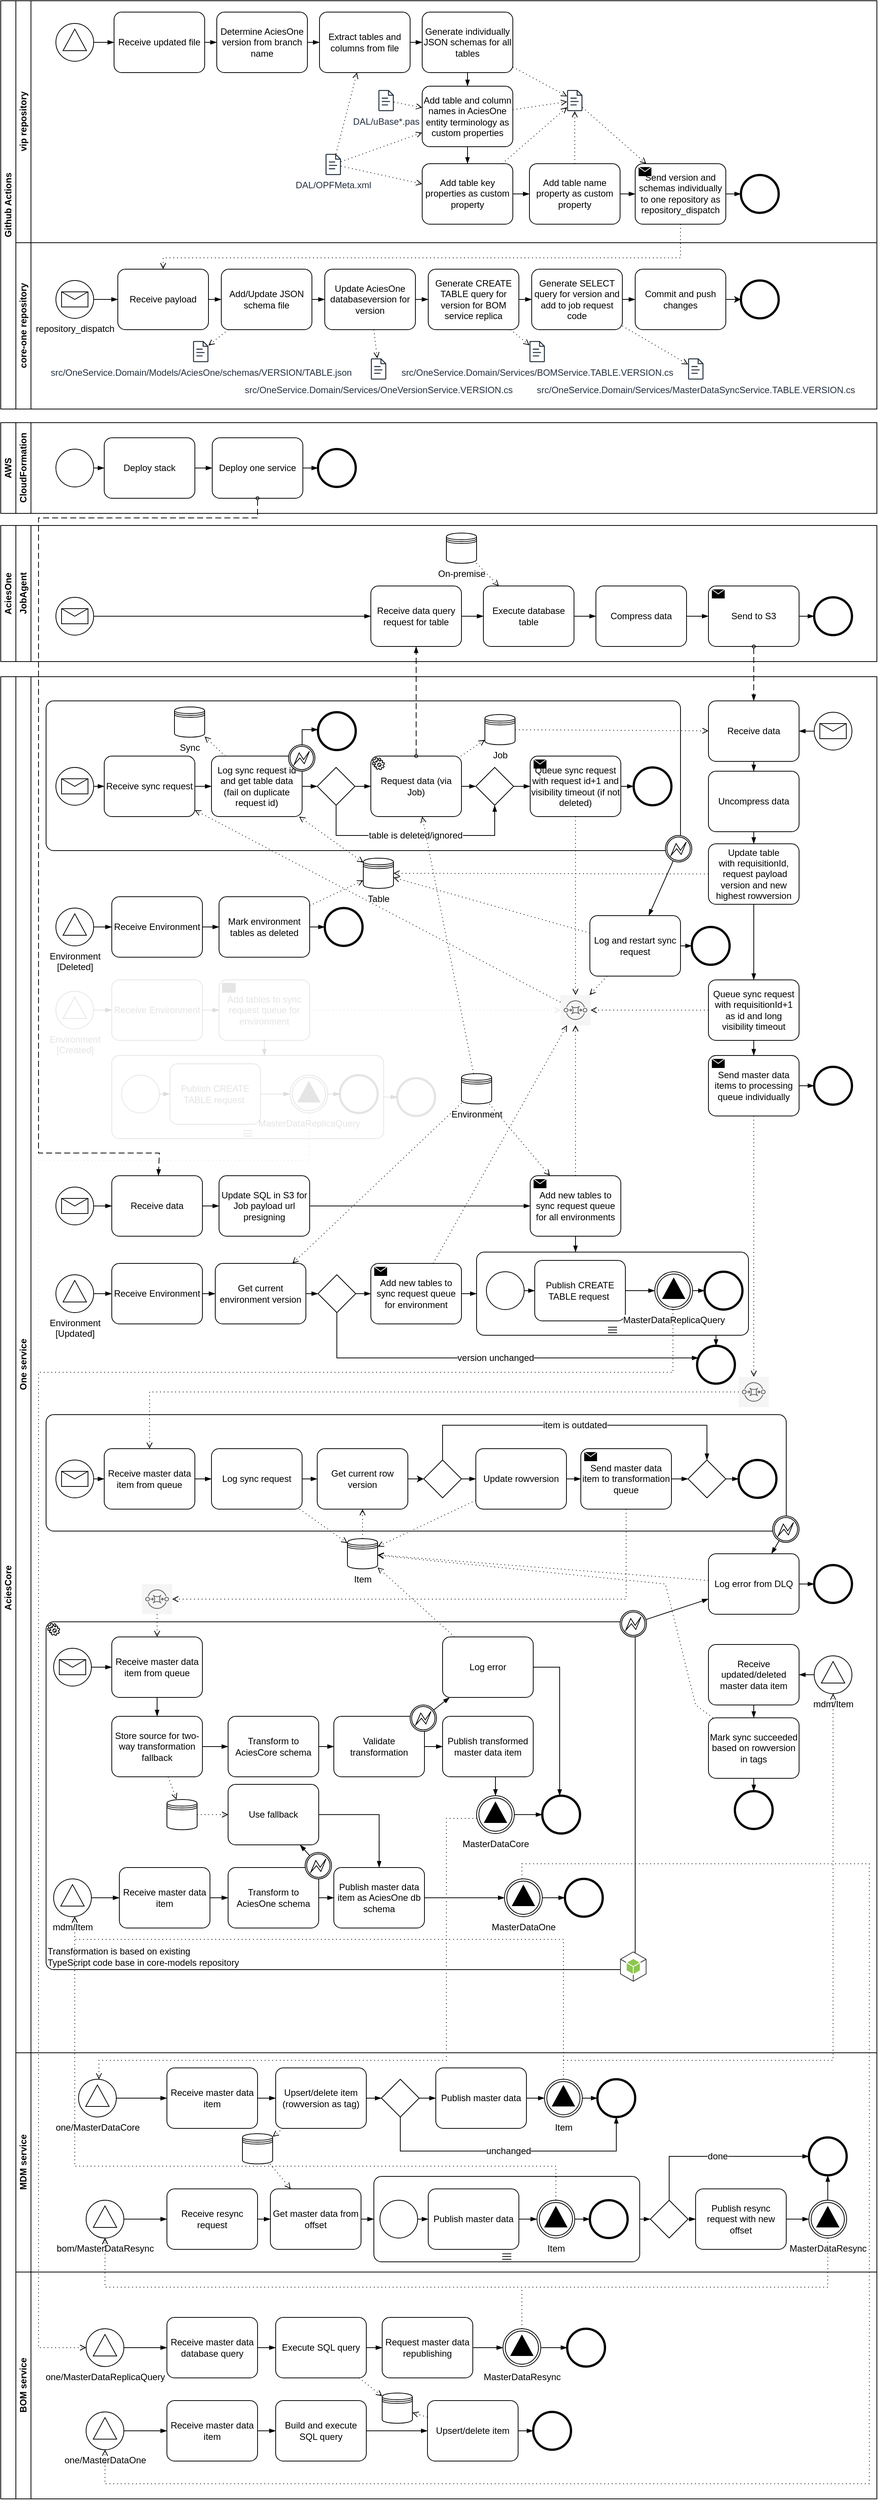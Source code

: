 <mxfile version="21.6.8" type="device">
  <diagram name="Page-1" id="bTZcT1Api_6f6nJbqBNm">
    <mxGraphModel dx="1335" dy="2546" grid="1" gridSize="10" guides="1" tooltips="1" connect="1" arrows="1" fold="1" page="1" pageScale="1" pageWidth="1169" pageHeight="1654" math="0" shadow="0">
      <root>
        <mxCell id="0" />
        <mxCell id="1" parent="0" />
        <mxCell id="s4bk7PMrDm6jOuG2M9_s-1" value="AciesOne" style="swimlane;html=1;childLayout=stackLayout;resizeParent=1;resizeParentMax=0;horizontal=0;startSize=20;horizontalStack=0;whiteSpace=wrap;" parent="1" vertex="1">
          <mxGeometry y="-960" width="1160" height="180" as="geometry" />
        </mxCell>
        <mxCell id="s4bk7PMrDm6jOuG2M9_s-2" value="JobAgent" style="swimlane;html=1;startSize=20;horizontal=0;" parent="s4bk7PMrDm6jOuG2M9_s-1" vertex="1">
          <mxGeometry x="20" width="1140" height="180" as="geometry" />
        </mxCell>
        <mxCell id="s4bk7PMrDm6jOuG2M9_s-10" value="Execute database table" style="points=[[0.25,0,0],[0.5,0,0],[0.75,0,0],[1,0.25,0],[1,0.5,0],[1,0.75,0],[0.75,1,0],[0.5,1,0],[0.25,1,0],[0,0.75,0],[0,0.5,0],[0,0.25,0]];shape=mxgraph.bpmn.task;whiteSpace=wrap;rectStyle=rounded;size=10;html=1;container=1;expand=0;collapsible=0;taskMarker=abstract;" parent="s4bk7PMrDm6jOuG2M9_s-2" vertex="1">
          <mxGeometry x="619" y="80" width="120" height="80" as="geometry" />
        </mxCell>
        <mxCell id="s4bk7PMrDm6jOuG2M9_s-11" value="On-premise" style="shape=datastore;html=1;labelPosition=center;verticalLabelPosition=bottom;align=center;verticalAlign=top;" parent="s4bk7PMrDm6jOuG2M9_s-2" vertex="1">
          <mxGeometry x="570" y="10" width="40" height="40" as="geometry" />
        </mxCell>
        <mxCell id="s4bk7PMrDm6jOuG2M9_s-12" value="" style="fontSize=12;html=1;endFill=0;startFill=0;endSize=6;startSize=6;dashed=1;dashPattern=1 4;endArrow=open;startArrow=none;rounded=0;" parent="s4bk7PMrDm6jOuG2M9_s-2" source="s4bk7PMrDm6jOuG2M9_s-11" target="s4bk7PMrDm6jOuG2M9_s-10" edge="1">
          <mxGeometry width="160" relative="1" as="geometry">
            <mxPoint x="980" y="350" as="sourcePoint" />
            <mxPoint x="1140" y="350" as="targetPoint" />
          </mxGeometry>
        </mxCell>
        <mxCell id="s4bk7PMrDm6jOuG2M9_s-13" value="" style="edgeStyle=elbowEdgeStyle;fontSize=12;html=1;endArrow=blockThin;endFill=1;rounded=0;" parent="s4bk7PMrDm6jOuG2M9_s-2" source="s4bk7PMrDm6jOuG2M9_s-100" target="s4bk7PMrDm6jOuG2M9_s-10" edge="1">
          <mxGeometry width="160" relative="1" as="geometry">
            <mxPoint x="630" y="120" as="sourcePoint" />
            <mxPoint x="1140" y="380" as="targetPoint" />
          </mxGeometry>
        </mxCell>
        <mxCell id="s4bk7PMrDm6jOuG2M9_s-17" value="Compress data" style="points=[[0.25,0,0],[0.5,0,0],[0.75,0,0],[1,0.25,0],[1,0.5,0],[1,0.75,0],[0.75,1,0],[0.5,1,0],[0.25,1,0],[0,0.75,0],[0,0.5,0],[0,0.25,0]];shape=mxgraph.bpmn.task;whiteSpace=wrap;rectStyle=rounded;size=10;html=1;container=1;expand=0;collapsible=0;taskMarker=abstract;" parent="s4bk7PMrDm6jOuG2M9_s-2" vertex="1">
          <mxGeometry x="768" y="80" width="120" height="80" as="geometry" />
        </mxCell>
        <mxCell id="s4bk7PMrDm6jOuG2M9_s-18" value="" style="edgeStyle=elbowEdgeStyle;fontSize=12;html=1;endArrow=blockThin;endFill=1;rounded=0;" parent="s4bk7PMrDm6jOuG2M9_s-2" source="s4bk7PMrDm6jOuG2M9_s-10" target="s4bk7PMrDm6jOuG2M9_s-17" edge="1">
          <mxGeometry width="160" relative="1" as="geometry">
            <mxPoint x="770" y="120" as="sourcePoint" />
            <mxPoint x="1290" y="380" as="targetPoint" />
          </mxGeometry>
        </mxCell>
        <mxCell id="s4bk7PMrDm6jOuG2M9_s-20" value="" style="edgeStyle=elbowEdgeStyle;fontSize=12;html=1;endArrow=blockThin;endFill=1;rounded=0;" parent="s4bk7PMrDm6jOuG2M9_s-2" source="s4bk7PMrDm6jOuG2M9_s-17" target="s4bk7PMrDm6jOuG2M9_s-26" edge="1">
          <mxGeometry width="160" relative="1" as="geometry">
            <mxPoint x="920" y="120" as="sourcePoint" />
            <mxPoint x="950" y="120" as="targetPoint" />
          </mxGeometry>
        </mxCell>
        <mxCell id="s4bk7PMrDm6jOuG2M9_s-23" value="" style="points=[[0.145,0.145,0],[0.5,0,0],[0.855,0.145,0],[1,0.5,0],[0.855,0.855,0],[0.5,1,0],[0.145,0.855,0],[0,0.5,0]];shape=mxgraph.bpmn.event;html=1;verticalLabelPosition=bottom;labelBackgroundColor=#ffffff;verticalAlign=top;align=center;perimeter=ellipsePerimeter;outlineConnect=0;aspect=fixed;outline=end;symbol=terminate2;" parent="s4bk7PMrDm6jOuG2M9_s-2" vertex="1">
          <mxGeometry x="1057" y="95" width="50" height="50" as="geometry" />
        </mxCell>
        <mxCell id="s4bk7PMrDm6jOuG2M9_s-24" value="" style="edgeStyle=elbowEdgeStyle;fontSize=12;html=1;endArrow=blockThin;endFill=1;rounded=0;" parent="s4bk7PMrDm6jOuG2M9_s-2" source="s4bk7PMrDm6jOuG2M9_s-26" target="s4bk7PMrDm6jOuG2M9_s-23" edge="1">
          <mxGeometry width="160" relative="1" as="geometry">
            <mxPoint x="1070" y="120" as="sourcePoint" />
            <mxPoint x="960" y="130" as="targetPoint" />
          </mxGeometry>
        </mxCell>
        <mxCell id="s4bk7PMrDm6jOuG2M9_s-26" value="Send to S3" style="points=[[0.25,0,0],[0.5,0,0],[0.75,0,0],[1,0.25,0],[1,0.5,0],[1,0.75,0],[0.75,1,0],[0.5,1,0],[0.25,1,0],[0,0.75,0],[0,0.5,0],[0,0.25,0]];shape=mxgraph.bpmn.task;whiteSpace=wrap;rectStyle=rounded;size=10;html=1;container=1;expand=0;collapsible=0;taskMarker=send;" parent="s4bk7PMrDm6jOuG2M9_s-2" vertex="1">
          <mxGeometry x="917" y="80" width="120" height="80" as="geometry" />
        </mxCell>
        <mxCell id="s4bk7PMrDm6jOuG2M9_s-28" value="" style="edgeStyle=elbowEdgeStyle;fontSize=12;html=1;endArrow=blockThin;endFill=1;rounded=0;" parent="s4bk7PMrDm6jOuG2M9_s-2" source="s4bk7PMrDm6jOuG2M9_s-99" target="s4bk7PMrDm6jOuG2M9_s-100" edge="1">
          <mxGeometry width="160" relative="1" as="geometry">
            <mxPoint x="203" y="122" as="sourcePoint" />
            <mxPoint x="223" y="122" as="targetPoint" />
          </mxGeometry>
        </mxCell>
        <mxCell id="s4bk7PMrDm6jOuG2M9_s-99" value="" style="points=[[0.145,0.145,0],[0.5,0,0],[0.855,0.145,0],[1,0.5,0],[0.855,0.855,0],[0.5,1,0],[0.145,0.855,0],[0,0.5,0]];shape=mxgraph.bpmn.event;html=1;verticalLabelPosition=bottom;labelBackgroundColor=#ffffff;verticalAlign=top;align=center;perimeter=ellipsePerimeter;outlineConnect=0;aspect=fixed;outline=standard;symbol=message;" parent="s4bk7PMrDm6jOuG2M9_s-2" vertex="1">
          <mxGeometry x="53" y="95" width="50" height="50" as="geometry" />
        </mxCell>
        <mxCell id="s4bk7PMrDm6jOuG2M9_s-100" value="Receive data query request for table" style="points=[[0.25,0,0],[0.5,0,0],[0.75,0,0],[1,0.25,0],[1,0.5,0],[1,0.75,0],[0.75,1,0],[0.5,1,0],[0.25,1,0],[0,0.75,0],[0,0.5,0],[0,0.25,0]];shape=mxgraph.bpmn.task;whiteSpace=wrap;rectStyle=rounded;size=10;html=1;container=1;expand=0;collapsible=0;taskMarker=abstract;" parent="s4bk7PMrDm6jOuG2M9_s-2" vertex="1">
          <mxGeometry x="470" y="80" width="120" height="80" as="geometry" />
        </mxCell>
        <mxCell id="s4bk7PMrDm6jOuG2M9_s-5" value="AciesCore" style="swimlane;html=1;childLayout=stackLayout;resizeParent=1;resizeParentMax=0;horizontal=0;startSize=20;horizontalStack=0;whiteSpace=wrap;" parent="1" vertex="1">
          <mxGeometry y="-760" width="1160" height="2410" as="geometry" />
        </mxCell>
        <mxCell id="s4bk7PMrDm6jOuG2M9_s-6" value="One service" style="swimlane;html=1;startSize=20;horizontal=0;" parent="s4bk7PMrDm6jOuG2M9_s-5" vertex="1">
          <mxGeometry x="20" width="1140" height="1820" as="geometry" />
        </mxCell>
        <mxCell id="CGZAd1og7PEQxb3Y_RZ1-1" value="" style="points=[[0.25,0,0],[0.5,0,0],[0.75,0,0],[1,0.25,0],[1,0.5,0],[1,0.75,0],[0.75,1,0],[0.5,1,0],[0.25,1,0],[0,0.75,0],[0,0.5,0],[0,0.25,0]];shape=mxgraph.bpmn.task;whiteSpace=wrap;rectStyle=rounded;size=10;html=1;container=1;expand=0;collapsible=0;taskMarker=abstract;" parent="s4bk7PMrDm6jOuG2M9_s-6" vertex="1">
          <mxGeometry x="40" y="976" width="980" height="154" as="geometry" />
        </mxCell>
        <mxCell id="CGZAd1og7PEQxb3Y_RZ1-3" value="" style="points=[[0.145,0.145,0],[0.5,0,0],[0.855,0.145,0],[1,0.5,0],[0.855,0.855,0],[0.5,1,0],[0.145,0.855,0],[0,0.5,0]];shape=mxgraph.bpmn.event;html=1;verticalLabelPosition=bottom;labelBackgroundColor=#ffffff;verticalAlign=top;align=center;perimeter=ellipsePerimeter;outlineConnect=0;aspect=fixed;outline=boundInt;symbol=error;" parent="CGZAd1og7PEQxb3Y_RZ1-1" vertex="1">
          <mxGeometry x="962" y="134" width="35" height="35" as="geometry" />
        </mxCell>
        <mxCell id="BSdecpBLUHSdpbFKFbyf-12" value="" style="points=[[0.25,0,0],[0.5,0,0],[0.75,0,0],[1,0.25,0],[1,0.5,0],[1,0.75,0],[0.75,1,0],[0.5,1,0],[0.25,1,0],[0,0.75,0],[0,0.5,0],[0,0.25,0]];shape=mxgraph.bpmn.task;whiteSpace=wrap;rectStyle=rounded;size=10;html=1;container=1;expand=0;collapsible=0;taskMarker=abstract;" parent="s4bk7PMrDm6jOuG2M9_s-6" vertex="1">
          <mxGeometry x="40" y="32" width="840" height="198" as="geometry" />
        </mxCell>
        <mxCell id="LdExXzRjpN9YsPJ87XRQ-4" value="" style="points=[[0.145,0.145,0],[0.5,0,0],[0.855,0.145,0],[1,0.5,0],[0.855,0.855,0],[0.5,1,0],[0.145,0.855,0],[0,0.5,0]];shape=mxgraph.bpmn.event;html=1;verticalLabelPosition=bottom;labelBackgroundColor=#ffffff;verticalAlign=top;align=center;perimeter=ellipsePerimeter;outlineConnect=0;aspect=fixed;outline=end;symbol=terminate2;" parent="BSdecpBLUHSdpbFKFbyf-12" vertex="1">
          <mxGeometry x="360" y="15" width="50" height="50" as="geometry" />
        </mxCell>
        <mxCell id="LdExXzRjpN9YsPJ87XRQ-5" value="Sync" style="shape=datastore;html=1;labelPosition=center;verticalLabelPosition=bottom;align=center;verticalAlign=top;" parent="BSdecpBLUHSdpbFKFbyf-12" vertex="1">
          <mxGeometry x="170" y="8" width="40" height="40" as="geometry" />
        </mxCell>
        <mxCell id="s4bk7PMrDm6jOuG2M9_s-66" value="" style="points=[[0.145,0.145,0],[0.5,0,0],[0.855,0.145,0],[1,0.5,0],[0.855,0.855,0],[0.5,1,0],[0.145,0.855,0],[0,0.5,0]];shape=mxgraph.bpmn.event;html=1;verticalLabelPosition=bottom;labelBackgroundColor=#ffffff;verticalAlign=top;align=center;perimeter=ellipsePerimeter;outlineConnect=0;aspect=fixed;outline=standard;symbol=message;" parent="s4bk7PMrDm6jOuG2M9_s-6" vertex="1">
          <mxGeometry x="1057" y="47" width="50" height="50" as="geometry" />
        </mxCell>
        <mxCell id="s4bk7PMrDm6jOuG2M9_s-67" value="Uncompress data" style="points=[[0.25,0,0],[0.5,0,0],[0.75,0,0],[1,0.25,0],[1,0.5,0],[1,0.75,0],[0.75,1,0],[0.5,1,0],[0.25,1,0],[0,0.75,0],[0,0.5,0],[0,0.25,0]];shape=mxgraph.bpmn.task;whiteSpace=wrap;rectStyle=rounded;size=10;html=1;container=1;expand=0;collapsible=0;taskMarker=abstract;" parent="s4bk7PMrDm6jOuG2M9_s-6" vertex="1">
          <mxGeometry x="917" y="125" width="120" height="80" as="geometry" />
        </mxCell>
        <mxCell id="s4bk7PMrDm6jOuG2M9_s-68" value="" style="edgeStyle=elbowEdgeStyle;fontSize=12;html=1;endArrow=blockThin;endFill=1;rounded=0;" parent="s4bk7PMrDm6jOuG2M9_s-6" source="s4bk7PMrDm6jOuG2M9_s-70" target="s4bk7PMrDm6jOuG2M9_s-67" edge="1">
          <mxGeometry width="160" relative="1" as="geometry">
            <mxPoint x="65" y="16" as="sourcePoint" />
            <mxPoint x="85" y="16" as="targetPoint" />
          </mxGeometry>
        </mxCell>
        <mxCell id="s4bk7PMrDm6jOuG2M9_s-70" value="Receive data" style="points=[[0.25,0,0],[0.5,0,0],[0.75,0,0],[1,0.25,0],[1,0.5,0],[1,0.75,0],[0.75,1,0],[0.5,1,0],[0.25,1,0],[0,0.75,0],[0,0.5,0],[0,0.25,0]];shape=mxgraph.bpmn.task;whiteSpace=wrap;rectStyle=rounded;size=10;html=1;container=1;expand=0;collapsible=0;taskMarker=abstract;" parent="s4bk7PMrDm6jOuG2M9_s-6" vertex="1">
          <mxGeometry x="917" y="32" width="120" height="80" as="geometry" />
        </mxCell>
        <mxCell id="s4bk7PMrDm6jOuG2M9_s-71" value="" style="edgeStyle=elbowEdgeStyle;fontSize=12;html=1;endArrow=blockThin;endFill=1;rounded=0;" parent="s4bk7PMrDm6jOuG2M9_s-6" source="s4bk7PMrDm6jOuG2M9_s-66" target="s4bk7PMrDm6jOuG2M9_s-70" edge="1">
          <mxGeometry width="160" relative="1" as="geometry">
            <mxPoint x="980" y="352" as="sourcePoint" />
            <mxPoint x="1000" y="352" as="targetPoint" />
          </mxGeometry>
        </mxCell>
        <mxCell id="s4bk7PMrDm6jOuG2M9_s-74" value="" style="edgeStyle=elbowEdgeStyle;fontSize=12;html=1;endArrow=blockThin;endFill=1;rounded=0;" parent="s4bk7PMrDm6jOuG2M9_s-6" source="TqV-y1GQCvCEVRxnvsj4-98" target="s4bk7PMrDm6jOuG2M9_s-91" edge="1">
          <mxGeometry width="160" relative="1" as="geometry">
            <mxPoint x="646" y="140" as="sourcePoint" />
            <mxPoint x="263" y="365" as="targetPoint" />
          </mxGeometry>
        </mxCell>
        <mxCell id="s4bk7PMrDm6jOuG2M9_s-79" value="" style="points=[[0.145,0.145,0],[0.5,0,0],[0.855,0.145,0],[1,0.5,0],[0.855,0.855,0],[0.5,1,0],[0.145,0.855,0],[0,0.5,0]];shape=mxgraph.bpmn.event;html=1;verticalLabelPosition=bottom;labelBackgroundColor=#ffffff;verticalAlign=top;align=center;perimeter=ellipsePerimeter;outlineConnect=0;aspect=fixed;outline=end;symbol=terminate2;" parent="s4bk7PMrDm6jOuG2M9_s-6" vertex="1">
          <mxGeometry x="1057" y="516" width="50" height="50" as="geometry" />
        </mxCell>
        <mxCell id="s4bk7PMrDm6jOuG2M9_s-81" value="" style="points=[[0.145,0.145,0],[0.5,0,0],[0.855,0.145,0],[1,0.5,0],[0.855,0.855,0],[0.5,1,0],[0.145,0.855,0],[0,0.5,0]];shape=mxgraph.bpmn.event;html=1;verticalLabelPosition=bottom;labelBackgroundColor=#ffffff;verticalAlign=top;align=center;perimeter=ellipsePerimeter;outlineConnect=0;aspect=fixed;outline=standard;symbol=message;" parent="s4bk7PMrDm6jOuG2M9_s-6" vertex="1">
          <mxGeometry x="53" y="1036" width="50" height="50" as="geometry" />
        </mxCell>
        <mxCell id="s4bk7PMrDm6jOuG2M9_s-82" value="Receive master data item from queue" style="points=[[0.25,0,0],[0.5,0,0],[0.75,0,0],[1,0.25,0],[1,0.5,0],[1,0.75,0],[0.75,1,0],[0.5,1,0],[0.25,1,0],[0,0.75,0],[0,0.5,0],[0,0.25,0]];shape=mxgraph.bpmn.task;whiteSpace=wrap;rectStyle=rounded;size=10;html=1;container=1;expand=0;collapsible=0;taskMarker=abstract;" parent="s4bk7PMrDm6jOuG2M9_s-6" vertex="1">
          <mxGeometry x="117" y="1021" width="120" height="80" as="geometry" />
        </mxCell>
        <mxCell id="s4bk7PMrDm6jOuG2M9_s-83" value="" style="edgeStyle=elbowEdgeStyle;fontSize=12;html=1;endArrow=blockThin;endFill=1;rounded=0;" parent="s4bk7PMrDm6jOuG2M9_s-6" source="s4bk7PMrDm6jOuG2M9_s-81" target="s4bk7PMrDm6jOuG2M9_s-82" edge="1">
          <mxGeometry width="160" relative="1" as="geometry">
            <mxPoint x="203" y="1251" as="sourcePoint" />
            <mxPoint x="673" y="1541" as="targetPoint" />
          </mxGeometry>
        </mxCell>
        <mxCell id="s4bk7PMrDm6jOuG2M9_s-78" value="" style="edgeStyle=elbowEdgeStyle;fontSize=12;html=1;endArrow=blockThin;endFill=1;rounded=0;" parent="s4bk7PMrDm6jOuG2M9_s-6" source="LdExXzRjpN9YsPJ87XRQ-9" target="TqV-y1GQCvCEVRxnvsj4-104" edge="1">
          <mxGeometry width="160" relative="1" as="geometry">
            <mxPoint x="-168" y="129" as="sourcePoint" />
            <mxPoint x="877" y="336" as="targetPoint" />
          </mxGeometry>
        </mxCell>
        <mxCell id="s4bk7PMrDm6jOuG2M9_s-80" value="" style="edgeStyle=elbowEdgeStyle;fontSize=12;html=1;endArrow=blockThin;endFill=1;rounded=0;" parent="s4bk7PMrDm6jOuG2M9_s-6" source="TqV-y1GQCvCEVRxnvsj4-104" target="s4bk7PMrDm6jOuG2M9_s-79" edge="1">
          <mxGeometry width="160" relative="1" as="geometry">
            <mxPoint x="952" y="1156" as="sourcePoint" />
            <mxPoint x="207" y="1120" as="targetPoint" />
          </mxGeometry>
        </mxCell>
        <mxCell id="s4bk7PMrDm6jOuG2M9_s-91" value="" style="points=[[0.145,0.145,0],[0.5,0,0],[0.855,0.145,0],[1,0.5,0],[0.855,0.855,0],[0.5,1,0],[0.145,0.855,0],[0,0.5,0]];shape=mxgraph.bpmn.event;html=1;verticalLabelPosition=bottom;labelBackgroundColor=#ffffff;verticalAlign=top;align=center;perimeter=ellipsePerimeter;outlineConnect=0;aspect=fixed;outline=end;symbol=terminate2;" parent="s4bk7PMrDm6jOuG2M9_s-6" vertex="1">
          <mxGeometry x="818" y="120" width="50" height="50" as="geometry" />
        </mxCell>
        <mxCell id="s4bk7PMrDm6jOuG2M9_s-98" value="" style="points=[[0,0,0],[0.25,0,0],[0.5,0,0],[0.75,0,0],[1,0,0],[0,1,0],[0.25,1,0],[0.5,1,0],[0.75,1,0],[1,1,0],[0,0.25,0],[0,0.5,0],[0,0.75,0],[1,0.25,0],[1,0.5,0],[1,0.75,0]];outlineConnect=0;fontColor=#333333;gradientDirection=north;fillColor=#f5f5f5;strokeColor=#666666;dashed=0;verticalLabelPosition=bottom;verticalAlign=top;align=center;html=1;fontSize=12;fontStyle=0;aspect=fixed;shape=mxgraph.aws4.resourceIcon;resIcon=mxgraph.aws4.sqs;shadow=0;" parent="s4bk7PMrDm6jOuG2M9_s-6" vertex="1">
          <mxGeometry x="957" y="926" width="40" height="40" as="geometry" />
        </mxCell>
        <mxCell id="s4bk7PMrDm6jOuG2M9_s-88" value="" style="fontSize=12;html=1;endFill=0;startFill=0;endSize=6;startSize=6;dashed=1;dashPattern=1 4;endArrow=open;startArrow=none;rounded=0;edgeStyle=elbowEdgeStyle;elbow=vertical;" parent="s4bk7PMrDm6jOuG2M9_s-6" source="TqV-y1GQCvCEVRxnvsj4-104" target="s4bk7PMrDm6jOuG2M9_s-98" edge="1">
          <mxGeometry width="160" relative="1" as="geometry">
            <mxPoint x="832" y="946" as="sourcePoint" />
            <mxPoint x="854.302" y="870" as="targetPoint" />
            <Array as="points">
              <mxPoint x="977" y="900" />
            </Array>
          </mxGeometry>
        </mxCell>
        <mxCell id="s4bk7PMrDm6jOuG2M9_s-89" value="" style="fontSize=12;html=1;endFill=0;startFill=0;endSize=6;startSize=6;dashed=1;dashPattern=1 4;endArrow=open;startArrow=none;rounded=0;elbow=vertical;edgeStyle=orthogonalEdgeStyle;" parent="s4bk7PMrDm6jOuG2M9_s-6" source="s4bk7PMrDm6jOuG2M9_s-98" target="s4bk7PMrDm6jOuG2M9_s-82" edge="1">
          <mxGeometry width="160" relative="1" as="geometry">
            <mxPoint x="540" y="1024" as="sourcePoint" />
            <mxPoint x="433" y="1409" as="targetPoint" />
          </mxGeometry>
        </mxCell>
        <mxCell id="TqV-y1GQCvCEVRxnvsj4-117" value="" style="edgeStyle=orthogonalEdgeStyle;rounded=0;orthogonalLoop=1;jettySize=auto;html=1;" parent="s4bk7PMrDm6jOuG2M9_s-6" source="s4bk7PMrDm6jOuG2M9_s-101" target="TqV-y1GQCvCEVRxnvsj4-50" edge="1">
          <mxGeometry relative="1" as="geometry" />
        </mxCell>
        <mxCell id="s4bk7PMrDm6jOuG2M9_s-101" value="Get current row version" style="points=[[0.25,0,0],[0.5,0,0],[0.75,0,0],[1,0.25,0],[1,0.5,0],[1,0.75,0],[0.75,1,0],[0.5,1,0],[0.25,1,0],[0,0.75,0],[0,0.5,0],[0,0.25,0]];shape=mxgraph.bpmn.task;whiteSpace=wrap;rectStyle=rounded;size=10;html=1;container=1;expand=0;collapsible=0;taskMarker=abstract;" parent="s4bk7PMrDm6jOuG2M9_s-6" vertex="1">
          <mxGeometry x="399" y="1021" width="120" height="80" as="geometry" />
        </mxCell>
        <mxCell id="s4bk7PMrDm6jOuG2M9_s-102" value="" style="edgeStyle=elbowEdgeStyle;fontSize=12;html=1;endArrow=blockThin;endFill=1;rounded=0;" parent="s4bk7PMrDm6jOuG2M9_s-6" source="BSdecpBLUHSdpbFKFbyf-6" target="s4bk7PMrDm6jOuG2M9_s-101" edge="1">
          <mxGeometry width="160" relative="1" as="geometry">
            <mxPoint x="203" y="1251" as="sourcePoint" />
            <mxPoint x="673" y="1541" as="targetPoint" />
          </mxGeometry>
        </mxCell>
        <mxCell id="s4bk7PMrDm6jOuG2M9_s-104" value="" style="edgeStyle=elbowEdgeStyle;fontSize=12;html=1;endArrow=blockThin;endFill=1;rounded=0;" parent="s4bk7PMrDm6jOuG2M9_s-6" source="TqV-y1GQCvCEVRxnvsj4-50" target="TqV-y1GQCvCEVRxnvsj4-120" edge="1">
          <mxGeometry width="160" relative="1" as="geometry">
            <mxPoint x="1120" y="1231" as="sourcePoint" />
            <mxPoint x="1055" y="1281" as="targetPoint" />
          </mxGeometry>
        </mxCell>
        <mxCell id="s4bk7PMrDm6jOuG2M9_s-121" value="Table" style="shape=datastore;html=1;labelPosition=center;verticalLabelPosition=bottom;align=center;verticalAlign=top;" parent="s4bk7PMrDm6jOuG2M9_s-6" vertex="1">
          <mxGeometry x="460" y="240" width="40" height="40" as="geometry" />
        </mxCell>
        <mxCell id="s4bk7PMrDm6jOuG2M9_s-167" value="" style="points=[[0.145,0.145,0],[0.5,0,0],[0.855,0.145,0],[1,0.5,0],[0.855,0.855,0],[0.5,1,0],[0.145,0.855,0],[0,0.5,0]];shape=mxgraph.bpmn.event;html=1;verticalLabelPosition=bottom;labelBackgroundColor=#ffffff;verticalAlign=top;align=center;perimeter=ellipsePerimeter;outlineConnect=0;aspect=fixed;outline=end;symbol=terminate2;" parent="s4bk7PMrDm6jOuG2M9_s-6" vertex="1">
          <mxGeometry x="957" y="1036" width="50" height="50" as="geometry" />
        </mxCell>
        <mxCell id="s4bk7PMrDm6jOuG2M9_s-168" value="" style="edgeStyle=elbowEdgeStyle;fontSize=12;html=1;endArrow=blockThin;endFill=1;rounded=0;" parent="s4bk7PMrDm6jOuG2M9_s-6" source="TqV-y1GQCvCEVRxnvsj4-105" target="TqV-y1GQCvCEVRxnvsj4-118" edge="1">
          <mxGeometry width="160" relative="1" as="geometry">
            <mxPoint x="1115" y="1321" as="sourcePoint" />
            <mxPoint x="1438" y="1416" as="targetPoint" />
          </mxGeometry>
        </mxCell>
        <mxCell id="xeh5zai_fJD0VxdqG8iB-17" value="" style="points=[[0,0,0],[0.25,0,0],[0.5,0,0],[0.75,0,0],[1,0,0],[0,1,0],[0.25,1,0],[0.5,1,0],[0.75,1,0],[1,1,0],[0,0.25,0],[0,0.5,0],[0,0.75,0],[1,0.25,0],[1,0.5,0],[1,0.75,0]];outlineConnect=0;fontColor=#333333;gradientDirection=north;fillColor=#f5f5f5;strokeColor=#666666;dashed=0;verticalLabelPosition=bottom;verticalAlign=top;align=center;html=1;fontSize=12;fontStyle=0;aspect=fixed;shape=mxgraph.aws4.resourceIcon;resIcon=mxgraph.aws4.sqs;shadow=0;" parent="s4bk7PMrDm6jOuG2M9_s-6" vertex="1">
          <mxGeometry x="167" y="1200" width="40" height="40" as="geometry" />
        </mxCell>
        <mxCell id="xeh5zai_fJD0VxdqG8iB-18" value="" style="fontSize=12;html=1;endFill=0;startFill=0;endSize=6;startSize=6;dashed=1;dashPattern=1 4;endArrow=open;startArrow=none;rounded=0;edgeStyle=orthogonalEdgeStyle;elbow=vertical;" parent="s4bk7PMrDm6jOuG2M9_s-6" source="TqV-y1GQCvCEVRxnvsj4-105" target="xeh5zai_fJD0VxdqG8iB-17" edge="1">
          <mxGeometry width="160" relative="1" as="geometry">
            <mxPoint x="925" y="1341" as="sourcePoint" />
            <mxPoint x="853" y="1336" as="targetPoint" />
            <Array as="points">
              <mxPoint x="808" y="1220" />
            </Array>
          </mxGeometry>
        </mxCell>
        <mxCell id="xeh5zai_fJD0VxdqG8iB-40" value="Update table with&amp;nbsp;requisitionId,&lt;br&gt;&amp;nbsp;request payload version and new highest rowversion" style="points=[[0.25,0,0],[0.5,0,0],[0.75,0,0],[1,0.25,0],[1,0.5,0],[1,0.75,0],[0.75,1,0],[0.5,1,0],[0.25,1,0],[0,0.75,0],[0,0.5,0],[0,0.25,0]];shape=mxgraph.bpmn.task;whiteSpace=wrap;rectStyle=rounded;size=10;html=1;container=1;expand=0;collapsible=0;taskMarker=abstract;" parent="s4bk7PMrDm6jOuG2M9_s-6" vertex="1">
          <mxGeometry x="917" y="221" width="120" height="80" as="geometry" />
        </mxCell>
        <mxCell id="xeh5zai_fJD0VxdqG8iB-41" value="" style="edgeStyle=elbowEdgeStyle;fontSize=12;html=1;endArrow=blockThin;endFill=1;rounded=0;" parent="s4bk7PMrDm6jOuG2M9_s-6" source="s4bk7PMrDm6jOuG2M9_s-67" target="xeh5zai_fJD0VxdqG8iB-40" edge="1">
          <mxGeometry width="160" relative="1" as="geometry">
            <mxPoint x="579" y="329" as="sourcePoint" />
            <mxPoint x="579" y="435" as="targetPoint" />
          </mxGeometry>
        </mxCell>
        <mxCell id="xeh5zai_fJD0VxdqG8iB-42" value="" style="fontSize=12;html=1;endFill=0;startFill=0;endSize=6;startSize=6;dashed=1;dashPattern=1 4;endArrow=open;startArrow=none;rounded=0;elbow=vertical;" parent="s4bk7PMrDm6jOuG2M9_s-6" source="xeh5zai_fJD0VxdqG8iB-40" target="s4bk7PMrDm6jOuG2M9_s-121" edge="1">
          <mxGeometry width="160" relative="1" as="geometry">
            <mxPoint x="417" y="310" as="sourcePoint" />
            <mxPoint x="722" y="610" as="targetPoint" />
          </mxGeometry>
        </mxCell>
        <mxCell id="xeh5zai_fJD0VxdqG8iB-43" value="Item" style="shape=datastore;html=1;labelPosition=center;verticalLabelPosition=bottom;align=center;verticalAlign=top;" parent="s4bk7PMrDm6jOuG2M9_s-6" vertex="1">
          <mxGeometry x="439" y="1140" width="40" height="40" as="geometry" />
        </mxCell>
        <mxCell id="s4bk7PMrDm6jOuG2M9_s-123" value="" style="fontSize=12;html=1;endFill=0;startFill=0;endSize=6;startSize=6;dashed=1;dashPattern=1 4;endArrow=open;startArrow=none;rounded=0;elbow=vertical;" parent="s4bk7PMrDm6jOuG2M9_s-6" source="xeh5zai_fJD0VxdqG8iB-43" target="s4bk7PMrDm6jOuG2M9_s-101" edge="1">
          <mxGeometry width="160" relative="1" as="geometry">
            <mxPoint x="462.876" y="1120" as="sourcePoint" />
            <mxPoint x="786" y="1011" as="targetPoint" />
          </mxGeometry>
        </mxCell>
        <mxCell id="xeh5zai_fJD0VxdqG8iB-95" value="" style="points=[[0.145,0.145,0],[0.5,0,0],[0.855,0.145,0],[1,0.5,0],[0.855,0.855,0],[0.5,1,0],[0.145,0.855,0],[0,0.5,0]];shape=mxgraph.bpmn.event;html=1;verticalLabelPosition=bottom;labelBackgroundColor=#ffffff;verticalAlign=top;align=center;perimeter=ellipsePerimeter;outlineConnect=0;aspect=fixed;outline=standard;symbol=message;" parent="s4bk7PMrDm6jOuG2M9_s-6" vertex="1">
          <mxGeometry x="53" y="675" width="50" height="50" as="geometry" />
        </mxCell>
        <mxCell id="xeh5zai_fJD0VxdqG8iB-96" value="Receive data" style="points=[[0.25,0,0],[0.5,0,0],[0.75,0,0],[1,0.25,0],[1,0.5,0],[1,0.75,0],[0.75,1,0],[0.5,1,0],[0.25,1,0],[0,0.75,0],[0,0.5,0],[0,0.25,0]];shape=mxgraph.bpmn.task;whiteSpace=wrap;rectStyle=rounded;size=10;html=1;container=1;expand=0;collapsible=0;taskMarker=abstract;" parent="s4bk7PMrDm6jOuG2M9_s-6" vertex="1">
          <mxGeometry x="127" y="660" width="120" height="80" as="geometry" />
        </mxCell>
        <mxCell id="xeh5zai_fJD0VxdqG8iB-97" value="" style="edgeStyle=elbowEdgeStyle;fontSize=12;html=1;endArrow=blockThin;endFill=1;rounded=0;" parent="s4bk7PMrDm6jOuG2M9_s-6" source="xeh5zai_fJD0VxdqG8iB-95" target="xeh5zai_fJD0VxdqG8iB-96" edge="1">
          <mxGeometry width="160" relative="1" as="geometry">
            <mxPoint x="-50.5" y="1076" as="sourcePoint" />
            <mxPoint x="399.5" y="1076" as="targetPoint" />
          </mxGeometry>
        </mxCell>
        <mxCell id="xeh5zai_fJD0VxdqG8iB-99" value="" style="edgeStyle=elbowEdgeStyle;fontSize=12;html=1;endArrow=blockThin;endFill=1;rounded=0;" parent="s4bk7PMrDm6jOuG2M9_s-6" source="BSdecpBLUHSdpbFKFbyf-21" target="TqV-y1GQCvCEVRxnvsj4-103" edge="1">
          <mxGeometry width="160" relative="1" as="geometry">
            <mxPoint x="1323.5" y="710" as="sourcePoint" />
            <mxPoint x="480" y="690" as="targetPoint" />
          </mxGeometry>
        </mxCell>
        <mxCell id="xeh5zai_fJD0VxdqG8iB-102" value="" style="edgeStyle=elbowEdgeStyle;fontSize=12;html=1;endArrow=blockThin;endFill=1;rounded=0;" parent="s4bk7PMrDm6jOuG2M9_s-6" source="TqV-y1GQCvCEVRxnvsj4-103" target="i9ZAFA7O5j6mTqHxvLRw-6" edge="1">
          <mxGeometry width="160" relative="1" as="geometry">
            <mxPoint x="600" y="690" as="sourcePoint" />
            <mxPoint x="1219.5" y="745" as="targetPoint" />
          </mxGeometry>
        </mxCell>
        <mxCell id="xeh5zai_fJD0VxdqG8iB-104" value="" style="points=[[0.145,0.145,0],[0.5,0,0],[0.855,0.145,0],[1,0.5,0],[0.855,0.855,0],[0.5,1,0],[0.145,0.855,0],[0,0.5,0]];shape=mxgraph.bpmn.event;html=1;verticalLabelPosition=bottom;labelBackgroundColor=#ffffff;verticalAlign=top;align=center;perimeter=ellipsePerimeter;outlineConnect=0;aspect=fixed;outline=standard;symbol=message;" parent="s4bk7PMrDm6jOuG2M9_s-6" vertex="1">
          <mxGeometry x="53" y="120" width="50" height="50" as="geometry" />
        </mxCell>
        <mxCell id="xeh5zai_fJD0VxdqG8iB-113" value="" style="points=[[0,0,0],[0.25,0,0],[0.5,0,0],[0.75,0,0],[1,0,0],[0,1,0],[0.25,1,0],[0.5,1,0],[0.75,1,0],[1,1,0],[0,0.25,0],[0,0.5,0],[0,0.75,0],[1,0.25,0],[1,0.5,0],[1,0.75,0]];outlineConnect=0;fontColor=#333333;gradientDirection=north;fillColor=#f5f5f5;strokeColor=#666666;dashed=0;verticalLabelPosition=bottom;verticalAlign=top;align=center;html=1;fontSize=12;fontStyle=0;aspect=fixed;shape=mxgraph.aws4.resourceIcon;resIcon=mxgraph.aws4.sqs;shadow=0;" parent="s4bk7PMrDm6jOuG2M9_s-6" vertex="1">
          <mxGeometry x="721" y="421" width="40" height="40" as="geometry" />
        </mxCell>
        <mxCell id="xeh5zai_fJD0VxdqG8iB-114" value="" style="fontSize=12;html=1;endFill=0;startFill=0;endSize=6;startSize=6;dashed=1;dashPattern=1 4;endArrow=open;startArrow=none;rounded=0;elbow=vertical;" parent="s4bk7PMrDm6jOuG2M9_s-6" source="TqV-y1GQCvCEVRxnvsj4-103" target="xeh5zai_fJD0VxdqG8iB-113" edge="1">
          <mxGeometry width="160" relative="1" as="geometry">
            <mxPoint x="319.619" y="105" as="sourcePoint" />
            <mxPoint x="490.933" y="140" as="targetPoint" />
          </mxGeometry>
        </mxCell>
        <mxCell id="xeh5zai_fJD0VxdqG8iB-115" value="" style="fontSize=12;html=1;endFill=0;startFill=0;endSize=6;startSize=6;dashed=1;dashPattern=1 4;endArrow=open;startArrow=none;rounded=0;elbow=vertical;" parent="s4bk7PMrDm6jOuG2M9_s-6" source="xeh5zai_fJD0VxdqG8iB-113" target="xeh5zai_fJD0VxdqG8iB-116" edge="1">
          <mxGeometry width="160" relative="1" as="geometry">
            <mxPoint x="170" y="521" as="sourcePoint" />
            <mxPoint x="290" y="171" as="targetPoint" />
          </mxGeometry>
        </mxCell>
        <mxCell id="xeh5zai_fJD0VxdqG8iB-116" value="Receive sync request" style="points=[[0.25,0,0],[0.5,0,0],[0.75,0,0],[1,0.25,0],[1,0.5,0],[1,0.75,0],[0.75,1,0],[0.5,1,0],[0.25,1,0],[0,0.75,0],[0,0.5,0],[0,0.25,0]];shape=mxgraph.bpmn.task;whiteSpace=wrap;rectStyle=rounded;size=10;html=1;container=1;expand=0;collapsible=0;taskMarker=abstract;" parent="s4bk7PMrDm6jOuG2M9_s-6" vertex="1">
          <mxGeometry x="117" y="105" width="120" height="80" as="geometry" />
        </mxCell>
        <mxCell id="xeh5zai_fJD0VxdqG8iB-105" value="" style="edgeStyle=elbowEdgeStyle;fontSize=12;html=1;endArrow=blockThin;endFill=1;rounded=0;" parent="s4bk7PMrDm6jOuG2M9_s-6" source="xeh5zai_fJD0VxdqG8iB-104" target="xeh5zai_fJD0VxdqG8iB-116" edge="1">
          <mxGeometry width="160" relative="1" as="geometry">
            <mxPoint x="113" y="154" as="sourcePoint" />
            <mxPoint x="140" y="25" as="targetPoint" />
          </mxGeometry>
        </mxCell>
        <mxCell id="xeh5zai_fJD0VxdqG8iB-118" value="" style="edgeStyle=orthogonalEdgeStyle;fontSize=12;html=1;endArrow=blockThin;endFill=1;rounded=0;" parent="s4bk7PMrDm6jOuG2M9_s-6" source="xeh5zai_fJD0VxdqG8iB-123" target="BSdecpBLUHSdpbFKFbyf-8" edge="1">
          <mxGeometry width="160" relative="1" as="geometry">
            <mxPoint x="113" y="375" as="sourcePoint" />
            <mxPoint x="470" y="165" as="targetPoint" />
          </mxGeometry>
        </mxCell>
        <mxCell id="xeh5zai_fJD0VxdqG8iB-119" value="" style="fontSize=12;html=1;endFill=0;startFill=0;endSize=6;startSize=6;dashed=1;dashPattern=1 4;endArrow=open;startArrow=none;rounded=0;" parent="s4bk7PMrDm6jOuG2M9_s-6" source="s4bk7PMrDm6jOuG2M9_s-159" target="TqV-y1GQCvCEVRxnvsj4-103" edge="1">
          <mxGeometry width="160" relative="1" as="geometry">
            <mxPoint x="645" y="1481" as="sourcePoint" />
            <mxPoint x="278.974" y="976" as="targetPoint" />
          </mxGeometry>
        </mxCell>
        <mxCell id="xeh5zai_fJD0VxdqG8iB-122" value="" style="edgeStyle=elbowEdgeStyle;fontSize=12;html=1;endArrow=blockThin;endFill=1;rounded=0;" parent="s4bk7PMrDm6jOuG2M9_s-6" source="xeh5zai_fJD0VxdqG8iB-126" target="TqV-y1GQCvCEVRxnvsj4-98" edge="1">
          <mxGeometry width="160" relative="1" as="geometry">
            <mxPoint x="403" y="436" as="sourcePoint" />
            <mxPoint x="586" y="180" as="targetPoint" />
          </mxGeometry>
        </mxCell>
        <mxCell id="xeh5zai_fJD0VxdqG8iB-123" value="" style="points=[[0.25,0.25,0],[0.5,0,0],[0.75,0.25,0],[1,0.5,0],[0.75,0.75,0],[0.5,1,0],[0.25,0.75,0],[0,0.5,0]];shape=mxgraph.bpmn.gateway2;html=1;verticalLabelPosition=bottom;labelBackgroundColor=#ffffff;verticalAlign=top;align=center;perimeter=rhombusPerimeter;outlineConnect=0;outline=none;symbol=none;" parent="s4bk7PMrDm6jOuG2M9_s-6" vertex="1">
          <mxGeometry x="399" y="120" width="50" height="50" as="geometry" />
        </mxCell>
        <mxCell id="xeh5zai_fJD0VxdqG8iB-124" value="" style="edgeStyle=elbowEdgeStyle;fontSize=12;html=1;endArrow=blockThin;endFill=1;rounded=0;" parent="s4bk7PMrDm6jOuG2M9_s-6" source="TqV-y1GQCvCEVRxnvsj4-109" target="xeh5zai_fJD0VxdqG8iB-123" edge="1">
          <mxGeometry width="160" relative="1" as="geometry">
            <mxPoint x="270" y="611" as="sourcePoint" />
            <mxPoint x="283" y="436" as="targetPoint" />
          </mxGeometry>
        </mxCell>
        <mxCell id="xeh5zai_fJD0VxdqG8iB-125" value="table is deleted/ignored" style="edgeStyle=elbowEdgeStyle;fontSize=12;html=1;endArrow=blockThin;endFill=1;rounded=0;" parent="s4bk7PMrDm6jOuG2M9_s-6" source="xeh5zai_fJD0VxdqG8iB-123" target="xeh5zai_fJD0VxdqG8iB-126" edge="1">
          <mxGeometry width="160" relative="1" as="geometry">
            <mxPoint x="113" y="365" as="sourcePoint" />
            <mxPoint x="140" y="236" as="targetPoint" />
            <Array as="points">
              <mxPoint x="530" y="210" />
            </Array>
          </mxGeometry>
        </mxCell>
        <mxCell id="xeh5zai_fJD0VxdqG8iB-126" value="" style="points=[[0.25,0.25,0],[0.5,0,0],[0.75,0.25,0],[1,0.5,0],[0.75,0.75,0],[0.5,1,0],[0.25,0.75,0],[0,0.5,0]];shape=mxgraph.bpmn.gateway2;html=1;verticalLabelPosition=bottom;labelBackgroundColor=#ffffff;verticalAlign=top;align=center;perimeter=rhombusPerimeter;outlineConnect=0;outline=none;symbol=none;" parent="s4bk7PMrDm6jOuG2M9_s-6" vertex="1">
          <mxGeometry x="609" y="120" width="50" height="50" as="geometry" />
        </mxCell>
        <mxCell id="xeh5zai_fJD0VxdqG8iB-127" value="" style="edgeStyle=elbowEdgeStyle;fontSize=12;html=1;endArrow=blockThin;endFill=1;rounded=0;" parent="s4bk7PMrDm6jOuG2M9_s-6" source="BSdecpBLUHSdpbFKFbyf-8" target="xeh5zai_fJD0VxdqG8iB-126" edge="1">
          <mxGeometry width="160" relative="1" as="geometry">
            <mxPoint x="590" y="165" as="sourcePoint" />
            <mxPoint x="470" y="461" as="targetPoint" />
            <Array as="points">
              <mxPoint x="655" y="166" />
            </Array>
          </mxGeometry>
        </mxCell>
        <mxCell id="xeh5zai_fJD0VxdqG8iB-128" value="" style="fontSize=12;html=1;endFill=0;startFill=0;endSize=6;startSize=6;dashed=1;dashPattern=1 4;endArrow=open;startArrow=none;rounded=0;elbow=vertical;" parent="s4bk7PMrDm6jOuG2M9_s-6" source="TqV-y1GQCvCEVRxnvsj4-98" target="xeh5zai_fJD0VxdqG8iB-113" edge="1">
          <mxGeometry width="160" relative="1" as="geometry">
            <mxPoint x="526" y="123.483" as="sourcePoint" />
            <mxPoint x="839.302" y="270" as="targetPoint" />
          </mxGeometry>
        </mxCell>
        <mxCell id="xeh5zai_fJD0VxdqG8iB-131" value="" style="fontSize=12;html=1;endFill=0;startFill=0;endSize=6;startSize=6;dashed=1;dashPattern=1 4;endArrow=open;startArrow=open;rounded=0;elbow=vertical;" parent="s4bk7PMrDm6jOuG2M9_s-6" source="s4bk7PMrDm6jOuG2M9_s-121" target="TqV-y1GQCvCEVRxnvsj4-109" edge="1">
          <mxGeometry width="160" relative="1" as="geometry">
            <mxPoint x="417" y="310" as="sourcePoint" />
            <mxPoint x="722" y="610" as="targetPoint" />
          </mxGeometry>
        </mxCell>
        <mxCell id="TqV-y1GQCvCEVRxnvsj4-50" value="" style="points=[[0.25,0.25,0],[0.5,0,0],[0.75,0.25,0],[1,0.5,0],[0.75,0.75,0],[0.5,1,0],[0.25,0.75,0],[0,0.5,0]];shape=mxgraph.bpmn.gateway2;html=1;verticalLabelPosition=bottom;labelBackgroundColor=#ffffff;verticalAlign=top;align=center;perimeter=rhombusPerimeter;outlineConnect=0;outline=none;symbol=none;" parent="s4bk7PMrDm6jOuG2M9_s-6" vertex="1">
          <mxGeometry x="540" y="1036" width="50" height="50" as="geometry" />
        </mxCell>
        <mxCell id="TqV-y1GQCvCEVRxnvsj4-52" value="item is outdated" style="edgeStyle=elbowEdgeStyle;fontSize=12;html=1;endArrow=blockThin;endFill=1;rounded=0;" parent="s4bk7PMrDm6jOuG2M9_s-6" source="TqV-y1GQCvCEVRxnvsj4-50" target="TqV-y1GQCvCEVRxnvsj4-118" edge="1">
          <mxGeometry width="160" relative="1" as="geometry">
            <mxPoint x="1120" y="1221" as="sourcePoint" />
            <mxPoint x="1040" y="1591" as="targetPoint" />
            <Array as="points">
              <mxPoint x="740" y="990" />
            </Array>
          </mxGeometry>
        </mxCell>
        <mxCell id="TqV-y1GQCvCEVRxnvsj4-59" value="Environment&lt;br&gt;[Created]" style="points=[[0.145,0.145,0],[0.5,0,0],[0.855,0.145,0],[1,0.5,0],[0.855,0.855,0],[0.5,1,0],[0.145,0.855,0],[0,0.5,0]];shape=mxgraph.bpmn.event;html=1;verticalLabelPosition=bottom;labelBackgroundColor=#ffffff;verticalAlign=top;align=center;perimeter=ellipsePerimeter;outlineConnect=0;aspect=fixed;outline=standard;symbol=signal;opacity=10;textOpacity=10;" parent="s4bk7PMrDm6jOuG2M9_s-6" vertex="1">
          <mxGeometry x="53" y="416" width="50" height="50" as="geometry" />
        </mxCell>
        <mxCell id="TqV-y1GQCvCEVRxnvsj4-61" value="Receive Environment" style="points=[[0.25,0,0],[0.5,0,0],[0.75,0,0],[1,0.25,0],[1,0.5,0],[1,0.75,0],[0.75,1,0],[0.5,1,0],[0.25,1,0],[0,0.75,0],[0,0.5,0],[0,0.25,0]];shape=mxgraph.bpmn.task;whiteSpace=wrap;rectStyle=rounded;size=10;html=1;container=1;expand=0;collapsible=0;taskMarker=abstract;opacity=10;textOpacity=10;" parent="s4bk7PMrDm6jOuG2M9_s-6" vertex="1">
          <mxGeometry x="127" y="401" width="120" height="80" as="geometry" />
        </mxCell>
        <mxCell id="TqV-y1GQCvCEVRxnvsj4-60" value="" style="edgeStyle=elbowEdgeStyle;fontSize=12;html=1;endArrow=blockThin;endFill=1;rounded=0;opacity=10;textOpacity=10;" parent="s4bk7PMrDm6jOuG2M9_s-6" source="TqV-y1GQCvCEVRxnvsj4-59" target="TqV-y1GQCvCEVRxnvsj4-61" edge="1">
          <mxGeometry width="160" relative="1" as="geometry">
            <mxPoint x="113" y="650" as="sourcePoint" />
            <mxPoint x="150" y="436" as="targetPoint" />
          </mxGeometry>
        </mxCell>
        <mxCell id="TqV-y1GQCvCEVRxnvsj4-67" value="" style="edgeStyle=elbowEdgeStyle;fontSize=12;html=1;endArrow=blockThin;endFill=1;rounded=0;opacity=10;textOpacity=10;" parent="s4bk7PMrDm6jOuG2M9_s-6" source="TqV-y1GQCvCEVRxnvsj4-61" target="TqV-y1GQCvCEVRxnvsj4-102" edge="1">
          <mxGeometry width="160" relative="1" as="geometry">
            <mxPoint x="113" y="650" as="sourcePoint" />
            <mxPoint x="150" y="436" as="targetPoint" />
          </mxGeometry>
        </mxCell>
        <mxCell id="TqV-y1GQCvCEVRxnvsj4-68" value="" style="fontSize=12;html=1;endFill=0;startFill=0;endSize=6;startSize=6;dashed=1;dashPattern=1 4;endArrow=open;startArrow=none;rounded=0;elbow=vertical;opacity=10;textOpacity=10;" parent="s4bk7PMrDm6jOuG2M9_s-6" source="TqV-y1GQCvCEVRxnvsj4-102" target="xeh5zai_fJD0VxdqG8iB-113" edge="1">
          <mxGeometry width="160" relative="1" as="geometry">
            <mxPoint x="947" y="755" as="sourcePoint" />
            <mxPoint x="490.933" y="140" as="targetPoint" />
          </mxGeometry>
        </mxCell>
        <mxCell id="TqV-y1GQCvCEVRxnvsj4-71" value="" style="points=[[0.145,0.145,0],[0.5,0,0],[0.855,0.145,0],[1,0.5,0],[0.855,0.855,0],[0.5,1,0],[0.145,0.855,0],[0,0.5,0]];shape=mxgraph.bpmn.event;html=1;verticalLabelPosition=bottom;labelBackgroundColor=#ffffff;verticalAlign=top;align=center;perimeter=ellipsePerimeter;outlineConnect=0;aspect=fixed;outline=end;symbol=terminate2;opacity=10;textOpacity=10;" parent="s4bk7PMrDm6jOuG2M9_s-6" vertex="1">
          <mxGeometry x="505" y="531" width="50" height="50" as="geometry" />
        </mxCell>
        <mxCell id="TqV-y1GQCvCEVRxnvsj4-72" value="" style="edgeStyle=elbowEdgeStyle;fontSize=12;html=1;endArrow=blockThin;endFill=1;rounded=0;opacity=10;textOpacity=10;" parent="s4bk7PMrDm6jOuG2M9_s-6" source="TqV-y1GQCvCEVRxnvsj4-102" target="i9ZAFA7O5j6mTqHxvLRw-23" edge="1">
          <mxGeometry width="160" relative="1" as="geometry">
            <mxPoint x="160" y="446" as="sourcePoint" />
            <mxPoint x="483" y="541" as="targetPoint" />
          </mxGeometry>
        </mxCell>
        <mxCell id="TqV-y1GQCvCEVRxnvsj4-73" value="Environment&lt;br&gt;[Updated]" style="points=[[0.145,0.145,0],[0.5,0,0],[0.855,0.145,0],[1,0.5,0],[0.855,0.855,0],[0.5,1,0],[0.145,0.855,0],[0,0.5,0]];shape=mxgraph.bpmn.event;html=1;verticalLabelPosition=bottom;labelBackgroundColor=#ffffff;verticalAlign=top;align=center;perimeter=ellipsePerimeter;outlineConnect=0;aspect=fixed;outline=standard;symbol=signal;" parent="s4bk7PMrDm6jOuG2M9_s-6" vertex="1">
          <mxGeometry x="53" y="791" width="50" height="50" as="geometry" />
        </mxCell>
        <mxCell id="TqV-y1GQCvCEVRxnvsj4-74" value="Receive Environment" style="points=[[0.25,0,0],[0.5,0,0],[0.75,0,0],[1,0.25,0],[1,0.5,0],[1,0.75,0],[0.75,1,0],[0.5,1,0],[0.25,1,0],[0,0.75,0],[0,0.5,0],[0,0.25,0]];shape=mxgraph.bpmn.task;whiteSpace=wrap;rectStyle=rounded;size=10;html=1;container=1;expand=0;collapsible=0;taskMarker=abstract;" parent="s4bk7PMrDm6jOuG2M9_s-6" vertex="1">
          <mxGeometry x="127" y="776" width="120" height="80" as="geometry" />
        </mxCell>
        <mxCell id="TqV-y1GQCvCEVRxnvsj4-75" value="" style="edgeStyle=elbowEdgeStyle;fontSize=12;html=1;endArrow=blockThin;endFill=1;rounded=0;" parent="s4bk7PMrDm6jOuG2M9_s-6" source="TqV-y1GQCvCEVRxnvsj4-73" target="TqV-y1GQCvCEVRxnvsj4-74" edge="1">
          <mxGeometry width="160" relative="1" as="geometry">
            <mxPoint x="113" y="1025" as="sourcePoint" />
            <mxPoint x="150" y="811" as="targetPoint" />
          </mxGeometry>
        </mxCell>
        <mxCell id="TqV-y1GQCvCEVRxnvsj4-78" value="" style="points=[[0.145,0.145,0],[0.5,0,0],[0.855,0.145,0],[1,0.5,0],[0.855,0.855,0],[0.5,1,0],[0.145,0.855,0],[0,0.5,0]];shape=mxgraph.bpmn.event;html=1;verticalLabelPosition=bottom;labelBackgroundColor=#ffffff;verticalAlign=top;align=center;perimeter=ellipsePerimeter;outlineConnect=0;aspect=fixed;outline=end;symbol=terminate2;" parent="s4bk7PMrDm6jOuG2M9_s-6" vertex="1">
          <mxGeometry x="902" y="885" width="50" height="50" as="geometry" />
        </mxCell>
        <mxCell id="TqV-y1GQCvCEVRxnvsj4-79" value="" style="edgeStyle=elbowEdgeStyle;fontSize=12;html=1;endArrow=blockThin;endFill=1;rounded=0;" parent="s4bk7PMrDm6jOuG2M9_s-6" source="i9ZAFA7O5j6mTqHxvLRw-6" target="TqV-y1GQCvCEVRxnvsj4-78" edge="1">
          <mxGeometry width="160" relative="1" as="geometry">
            <mxPoint x="590" y="801" as="sourcePoint" />
            <mxPoint x="913" y="896" as="targetPoint" />
          </mxGeometry>
        </mxCell>
        <mxCell id="TqV-y1GQCvCEVRxnvsj4-80" value="Environment&lt;br&gt;[Deleted]" style="points=[[0.145,0.145,0],[0.5,0,0],[0.855,0.145,0],[1,0.5,0],[0.855,0.855,0],[0.5,1,0],[0.145,0.855,0],[0,0.5,0]];shape=mxgraph.bpmn.event;html=1;verticalLabelPosition=bottom;labelBackgroundColor=#ffffff;verticalAlign=top;align=center;perimeter=ellipsePerimeter;outlineConnect=0;aspect=fixed;outline=standard;symbol=signal;" parent="s4bk7PMrDm6jOuG2M9_s-6" vertex="1">
          <mxGeometry x="53" y="306" width="50" height="50" as="geometry" />
        </mxCell>
        <mxCell id="TqV-y1GQCvCEVRxnvsj4-81" value="Receive Environment" style="points=[[0.25,0,0],[0.5,0,0],[0.75,0,0],[1,0.25,0],[1,0.5,0],[1,0.75,0],[0.75,1,0],[0.5,1,0],[0.25,1,0],[0,0.75,0],[0,0.5,0],[0,0.25,0]];shape=mxgraph.bpmn.task;whiteSpace=wrap;rectStyle=rounded;size=10;html=1;container=1;expand=0;collapsible=0;taskMarker=abstract;" parent="s4bk7PMrDm6jOuG2M9_s-6" vertex="1">
          <mxGeometry x="127" y="291" width="120" height="80" as="geometry" />
        </mxCell>
        <mxCell id="TqV-y1GQCvCEVRxnvsj4-82" value="" style="edgeStyle=elbowEdgeStyle;fontSize=12;html=1;endArrow=blockThin;endFill=1;rounded=0;" parent="s4bk7PMrDm6jOuG2M9_s-6" source="TqV-y1GQCvCEVRxnvsj4-80" target="TqV-y1GQCvCEVRxnvsj4-81" edge="1">
          <mxGeometry width="160" relative="1" as="geometry">
            <mxPoint x="113" y="490" as="sourcePoint" />
            <mxPoint x="150" y="276" as="targetPoint" />
          </mxGeometry>
        </mxCell>
        <mxCell id="TqV-y1GQCvCEVRxnvsj4-83" value="Mark environment tables as deleted" style="points=[[0.25,0,0],[0.5,0,0],[0.75,0,0],[1,0.25,0],[1,0.5,0],[1,0.75,0],[0.75,1,0],[0.5,1,0],[0.25,1,0],[0,0.75,0],[0,0.5,0],[0,0.25,0]];shape=mxgraph.bpmn.task;whiteSpace=wrap;rectStyle=rounded;size=10;html=1;container=1;expand=0;collapsible=0;taskMarker=abstract;" parent="s4bk7PMrDm6jOuG2M9_s-6" vertex="1">
          <mxGeometry x="269" y="291" width="120" height="80" as="geometry" />
        </mxCell>
        <mxCell id="TqV-y1GQCvCEVRxnvsj4-84" value="" style="edgeStyle=elbowEdgeStyle;fontSize=12;html=1;endArrow=blockThin;endFill=1;rounded=0;" parent="s4bk7PMrDm6jOuG2M9_s-6" source="TqV-y1GQCvCEVRxnvsj4-81" target="TqV-y1GQCvCEVRxnvsj4-83" edge="1">
          <mxGeometry width="160" relative="1" as="geometry">
            <mxPoint x="113" y="490" as="sourcePoint" />
            <mxPoint x="150" y="276" as="targetPoint" />
          </mxGeometry>
        </mxCell>
        <mxCell id="TqV-y1GQCvCEVRxnvsj4-85" value="" style="points=[[0.145,0.145,0],[0.5,0,0],[0.855,0.145,0],[1,0.5,0],[0.855,0.855,0],[0.5,1,0],[0.145,0.855,0],[0,0.5,0]];shape=mxgraph.bpmn.event;html=1;verticalLabelPosition=bottom;labelBackgroundColor=#ffffff;verticalAlign=top;align=center;perimeter=ellipsePerimeter;outlineConnect=0;aspect=fixed;outline=end;symbol=terminate2;" parent="s4bk7PMrDm6jOuG2M9_s-6" vertex="1">
          <mxGeometry x="409" y="306" width="50" height="50" as="geometry" />
        </mxCell>
        <mxCell id="TqV-y1GQCvCEVRxnvsj4-86" value="" style="edgeStyle=elbowEdgeStyle;fontSize=12;html=1;endArrow=blockThin;endFill=1;rounded=0;" parent="s4bk7PMrDm6jOuG2M9_s-6" source="TqV-y1GQCvCEVRxnvsj4-83" target="TqV-y1GQCvCEVRxnvsj4-85" edge="1">
          <mxGeometry width="160" relative="1" as="geometry">
            <mxPoint x="390" y="286" as="sourcePoint" />
            <mxPoint x="713" y="381" as="targetPoint" />
          </mxGeometry>
        </mxCell>
        <mxCell id="TqV-y1GQCvCEVRxnvsj4-87" value="" style="fontSize=12;html=1;endFill=0;startFill=0;endSize=6;startSize=6;dashed=1;dashPattern=1 4;endArrow=open;startArrow=none;rounded=0;elbow=vertical;" parent="s4bk7PMrDm6jOuG2M9_s-6" source="TqV-y1GQCvCEVRxnvsj4-83" target="s4bk7PMrDm6jOuG2M9_s-121" edge="1">
          <mxGeometry width="160" relative="1" as="geometry">
            <mxPoint x="722" y="610" as="sourcePoint" />
            <mxPoint x="417" y="310" as="targetPoint" />
          </mxGeometry>
        </mxCell>
        <mxCell id="TqV-y1GQCvCEVRxnvsj4-88" value="" style="points=[[0.25,0.25,0],[0.5,0,0],[0.75,0.25,0],[1,0.5,0],[0.75,0.75,0],[0.5,1,0],[0.25,0.75,0],[0,0.5,0]];shape=mxgraph.bpmn.gateway2;html=1;verticalLabelPosition=bottom;labelBackgroundColor=#ffffff;verticalAlign=top;align=center;perimeter=rhombusPerimeter;outlineConnect=0;outline=none;symbol=none;" parent="s4bk7PMrDm6jOuG2M9_s-6" vertex="1">
          <mxGeometry x="400" y="791" width="50" height="50" as="geometry" />
        </mxCell>
        <mxCell id="TqV-y1GQCvCEVRxnvsj4-89" value="" style="edgeStyle=elbowEdgeStyle;fontSize=12;html=1;endArrow=blockThin;endFill=1;rounded=0;" parent="s4bk7PMrDm6jOuG2M9_s-6" source="TqV-y1GQCvCEVRxnvsj4-113" target="TqV-y1GQCvCEVRxnvsj4-88" edge="1">
          <mxGeometry width="160" relative="1" as="geometry">
            <mxPoint x="267" y="160" as="sourcePoint" />
            <mxPoint x="430" y="160" as="targetPoint" />
          </mxGeometry>
        </mxCell>
        <mxCell id="TqV-y1GQCvCEVRxnvsj4-90" value="version unchanged" style="edgeStyle=orthogonalEdgeStyle;fontSize=12;html=1;endArrow=blockThin;endFill=1;rounded=0;" parent="s4bk7PMrDm6jOuG2M9_s-6" source="TqV-y1GQCvCEVRxnvsj4-88" target="TqV-y1GQCvCEVRxnvsj4-78" edge="1">
          <mxGeometry width="160" relative="1" as="geometry">
            <mxPoint x="253" y="1005" as="sourcePoint" />
            <mxPoint x="290" y="791" as="targetPoint" />
            <Array as="points">
              <mxPoint x="425" y="901" />
            </Array>
          </mxGeometry>
        </mxCell>
        <mxCell id="TqV-y1GQCvCEVRxnvsj4-94" value="" style="edgeStyle=elbowEdgeStyle;fontSize=12;html=1;endArrow=blockThin;endFill=1;rounded=0;" parent="s4bk7PMrDm6jOuG2M9_s-6" source="TqV-y1GQCvCEVRxnvsj4-101" target="i9ZAFA7O5j6mTqHxvLRw-6" edge="1">
          <mxGeometry width="160" relative="1" as="geometry">
            <mxPoint x="1000" y="140" as="sourcePoint" />
            <mxPoint x="766" y="140" as="targetPoint" />
          </mxGeometry>
        </mxCell>
        <mxCell id="TqV-y1GQCvCEVRxnvsj4-95" value="" style="fontSize=12;html=1;endFill=0;startFill=0;endSize=6;startSize=6;dashed=1;dashPattern=1 4;endArrow=open;startArrow=none;rounded=0;elbow=vertical;" parent="s4bk7PMrDm6jOuG2M9_s-6" source="TqV-y1GQCvCEVRxnvsj4-101" target="xeh5zai_fJD0VxdqG8iB-113" edge="1">
          <mxGeometry width="160" relative="1" as="geometry">
            <mxPoint x="947" y="755" as="sourcePoint" />
            <mxPoint x="490.933" y="140" as="targetPoint" />
          </mxGeometry>
        </mxCell>
        <mxCell id="TqV-y1GQCvCEVRxnvsj4-98" value="Queue sync request with request id+1 and visibility timeout (if not deleted)" style="points=[[0.25,0,0],[0.5,0,0],[0.75,0,0],[1,0.25,0],[1,0.5,0],[1,0.75,0],[0.75,1,0],[0.5,1,0],[0.25,1,0],[0,0.75,0],[0,0.5,0],[0,0.25,0]];shape=mxgraph.bpmn.task;whiteSpace=wrap;rectStyle=rounded;size=10;html=1;container=1;expand=0;collapsible=0;taskMarker=send;" parent="s4bk7PMrDm6jOuG2M9_s-6" vertex="1">
          <mxGeometry x="681" y="105" width="120" height="80" as="geometry" />
        </mxCell>
        <mxCell id="TqV-y1GQCvCEVRxnvsj4-101" value="Add new tables to sync request queue for environment" style="points=[[0.25,0,0],[0.5,0,0],[0.75,0,0],[1,0.25,0],[1,0.5,0],[1,0.75,0],[0.75,1,0],[0.5,1,0],[0.25,1,0],[0,0.75,0],[0,0.5,0],[0,0.25,0]];shape=mxgraph.bpmn.task;whiteSpace=wrap;rectStyle=rounded;size=10;html=1;container=1;expand=0;collapsible=0;taskMarker=send;" parent="s4bk7PMrDm6jOuG2M9_s-6" vertex="1">
          <mxGeometry x="470" y="776" width="120" height="80" as="geometry" />
        </mxCell>
        <mxCell id="TqV-y1GQCvCEVRxnvsj4-102" value="Add tables to sync request queue for environment" style="points=[[0.25,0,0],[0.5,0,0],[0.75,0,0],[1,0.25,0],[1,0.5,0],[1,0.75,0],[0.75,1,0],[0.5,1,0],[0.25,1,0],[0,0.75,0],[0,0.5,0],[0,0.25,0]];shape=mxgraph.bpmn.task;whiteSpace=wrap;rectStyle=rounded;size=10;html=1;container=1;expand=0;collapsible=0;taskMarker=send;opacity=10;textOpacity=10;" parent="s4bk7PMrDm6jOuG2M9_s-6" vertex="1">
          <mxGeometry x="269" y="401" width="120" height="80" as="geometry" />
        </mxCell>
        <mxCell id="TqV-y1GQCvCEVRxnvsj4-103" value="Add new tables to sync request queue for all environments" style="points=[[0.25,0,0],[0.5,0,0],[0.75,0,0],[1,0.25,0],[1,0.5,0],[1,0.75,0],[0.75,1,0],[0.5,1,0],[0.25,1,0],[0,0.75,0],[0,0.5,0],[0,0.25,0]];shape=mxgraph.bpmn.task;whiteSpace=wrap;rectStyle=rounded;size=10;html=1;container=1;expand=0;collapsible=0;taskMarker=send;" parent="s4bk7PMrDm6jOuG2M9_s-6" vertex="1">
          <mxGeometry x="681" y="660" width="120" height="80" as="geometry" />
        </mxCell>
        <mxCell id="TqV-y1GQCvCEVRxnvsj4-104" value="Send master data items to processing queue individually" style="points=[[0.25,0,0],[0.5,0,0],[0.75,0,0],[1,0.25,0],[1,0.5,0],[1,0.75,0],[0.75,1,0],[0.5,1,0],[0.25,1,0],[0,0.75,0],[0,0.5,0],[0,0.25,0]];shape=mxgraph.bpmn.task;whiteSpace=wrap;rectStyle=rounded;size=10;html=1;container=1;expand=0;collapsible=0;taskMarker=send;" parent="s4bk7PMrDm6jOuG2M9_s-6" vertex="1">
          <mxGeometry x="917" y="501" width="120" height="80" as="geometry" />
        </mxCell>
        <mxCell id="TqV-y1GQCvCEVRxnvsj4-105" value="Send master data item to transformation queue" style="points=[[0.25,0,0],[0.5,0,0],[0.75,0,0],[1,0.25,0],[1,0.5,0],[1,0.75,0],[0.75,1,0],[0.5,1,0],[0.25,1,0],[0,0.75,0],[0,0.5,0],[0,0.25,0]];shape=mxgraph.bpmn.task;whiteSpace=wrap;rectStyle=rounded;size=10;html=1;container=1;expand=0;collapsible=0;taskMarker=send;" parent="s4bk7PMrDm6jOuG2M9_s-6" vertex="1">
          <mxGeometry x="748" y="1021" width="120" height="80" as="geometry" />
        </mxCell>
        <mxCell id="TqV-y1GQCvCEVRxnvsj4-106" value="" style="group;fillColor=none;" parent="s4bk7PMrDm6jOuG2M9_s-6" vertex="1" connectable="0">
          <mxGeometry x="30" y="1250" width="825" height="476" as="geometry" />
        </mxCell>
        <mxCell id="TqV-y1GQCvCEVRxnvsj4-55" value="Transformation is based on existing&lt;br&gt;TypeScript code base in core-models repository" style="points=[[0.25,0,0],[0.5,0,0],[0.75,0,0],[1,0.25,0],[1,0.5,0],[1,0.75,0],[0.75,1,0],[0.5,1,0],[0.25,1,0],[0,0.75,0],[0,0.5,0],[0,0.25,0]];shape=mxgraph.bpmn.task;whiteSpace=wrap;rectStyle=rounded;size=10;html=1;container=0;expand=0;collapsible=0;taskMarker=service;align=left;verticalAlign=bottom;fillColor=default;" parent="TqV-y1GQCvCEVRxnvsj4-106" vertex="1">
          <mxGeometry x="10" width="780" height="460" as="geometry" />
        </mxCell>
        <mxCell id="xeh5zai_fJD0VxdqG8iB-5" value="Receive master data item" style="points=[[0.25,0,0],[0.5,0,0],[0.75,0,0],[1,0.25,0],[1,0.5,0],[1,0.75,0],[0.75,1,0],[0.5,1,0],[0.25,1,0],[0,0.75,0],[0,0.5,0],[0,0.25,0]];shape=mxgraph.bpmn.task;whiteSpace=wrap;rectStyle=rounded;size=10;html=1;container=1;expand=0;collapsible=0;taskMarker=abstract;" parent="TqV-y1GQCvCEVRxnvsj4-106" vertex="1">
          <mxGeometry x="107" y="325" width="120" height="80" as="geometry" />
        </mxCell>
        <mxCell id="xeh5zai_fJD0VxdqG8iB-6" value="&lt;span style=&quot;color: rgb(0, 0, 0); font-family: Helvetica; font-size: 12px; font-style: normal; font-variant-ligatures: normal; font-variant-caps: normal; font-weight: 400; letter-spacing: normal; orphans: 2; text-align: center; text-indent: 0px; text-transform: none; widows: 2; word-spacing: 0px; -webkit-text-stroke-width: 0px; background-color: rgb(255, 255, 255); text-decoration-thickness: initial; text-decoration-style: initial; text-decoration-color: initial; float: none; display: inline !important;&quot;&gt;mdm/Item&lt;/span&gt;" style="points=[[0.145,0.145,0],[0.5,0,0],[0.855,0.145,0],[1,0.5,0],[0.855,0.855,0],[0.5,1,0],[0.145,0.855,0],[0,0.5,0]];shape=mxgraph.bpmn.event;html=1;verticalLabelPosition=bottom;labelBackgroundColor=#ffffff;verticalAlign=top;align=center;perimeter=ellipsePerimeter;outlineConnect=0;aspect=fixed;outline=standard;symbol=signal;" parent="TqV-y1GQCvCEVRxnvsj4-106" vertex="1">
          <mxGeometry x="20" y="340" width="50" height="50" as="geometry" />
        </mxCell>
        <mxCell id="xeh5zai_fJD0VxdqG8iB-7" value="" style="edgeStyle=elbowEdgeStyle;fontSize=12;html=1;endArrow=blockThin;endFill=1;rounded=0;" parent="TqV-y1GQCvCEVRxnvsj4-106" source="xeh5zai_fJD0VxdqG8iB-6" target="xeh5zai_fJD0VxdqG8iB-5" edge="1">
          <mxGeometry width="160" relative="1" as="geometry">
            <mxPoint x="503" y="535" as="sourcePoint" />
            <mxPoint x="617" y="535" as="targetPoint" />
          </mxGeometry>
        </mxCell>
        <mxCell id="xeh5zai_fJD0VxdqG8iB-8" value="Transform to AciesOne schema" style="points=[[0.25,0,0],[0.5,0,0],[0.75,0,0],[1,0.25,0],[1,0.5,0],[1,0.75,0],[0.75,1,0],[0.5,1,0],[0.25,1,0],[0,0.75,0],[0,0.5,0],[0,0.25,0]];shape=mxgraph.bpmn.task;whiteSpace=wrap;rectStyle=rounded;size=10;html=1;container=1;expand=0;collapsible=0;taskMarker=abstract;" parent="TqV-y1GQCvCEVRxnvsj4-106" vertex="1">
          <mxGeometry x="251" y="325" width="120" height="80" as="geometry" />
        </mxCell>
        <mxCell id="xeh5zai_fJD0VxdqG8iB-25" value="" style="points=[[0.145,0.145,0],[0.5,0,0],[0.855,0.145,0],[1,0.5,0],[0.855,0.855,0],[0.5,1,0],[0.145,0.855,0],[0,0.5,0]];shape=mxgraph.bpmn.event;html=1;verticalLabelPosition=bottom;labelBackgroundColor=#ffffff;verticalAlign=top;align=center;perimeter=ellipsePerimeter;outlineConnect=0;aspect=fixed;outline=boundInt;symbol=error;" parent="xeh5zai_fJD0VxdqG8iB-8" vertex="1">
          <mxGeometry x="102" y="-20" width="35" height="35" as="geometry" />
        </mxCell>
        <mxCell id="xeh5zai_fJD0VxdqG8iB-9" value="" style="edgeStyle=elbowEdgeStyle;fontSize=12;html=1;endArrow=blockThin;endFill=1;rounded=0;" parent="TqV-y1GQCvCEVRxnvsj4-106" source="xeh5zai_fJD0VxdqG8iB-5" target="xeh5zai_fJD0VxdqG8iB-8" edge="1">
          <mxGeometry width="160" relative="1" as="geometry">
            <mxPoint x="247" y="575" as="sourcePoint" />
            <mxPoint x="407" y="575" as="targetPoint" />
          </mxGeometry>
        </mxCell>
        <mxCell id="xeh5zai_fJD0VxdqG8iB-10" value="" style="edgeStyle=elbowEdgeStyle;fontSize=12;html=1;endArrow=blockThin;endFill=1;rounded=0;" parent="TqV-y1GQCvCEVRxnvsj4-106" source="xeh5zai_fJD0VxdqG8iB-8" target="xeh5zai_fJD0VxdqG8iB-12" edge="1">
          <mxGeometry width="160" relative="1" as="geometry">
            <mxPoint x="371" y="365" as="sourcePoint" />
            <mxPoint x="288" y="735" as="targetPoint" />
          </mxGeometry>
        </mxCell>
        <mxCell id="xeh5zai_fJD0VxdqG8iB-11" value="MasterDataOne" style="points=[[0.145,0.145,0],[0.5,0,0],[0.855,0.145,0],[1,0.5,0],[0.855,0.855,0],[0.5,1,0],[0.145,0.855,0],[0,0.5,0]];shape=mxgraph.bpmn.event;html=1;verticalLabelPosition=bottom;labelBackgroundColor=#ffffff;verticalAlign=top;align=center;perimeter=ellipsePerimeter;outlineConnect=0;aspect=fixed;outline=throwing;symbol=signal;" parent="TqV-y1GQCvCEVRxnvsj4-106" vertex="1">
          <mxGeometry x="617" y="340" width="50" height="50" as="geometry" />
        </mxCell>
        <mxCell id="xeh5zai_fJD0VxdqG8iB-12" value="Publish master data item as AciesOne db schema" style="points=[[0.25,0,0],[0.5,0,0],[0.75,0,0],[1,0.25,0],[1,0.5,0],[1,0.75,0],[0.75,1,0],[0.5,1,0],[0.25,1,0],[0,0.75,0],[0,0.5,0],[0,0.25,0]];shape=mxgraph.bpmn.task;whiteSpace=wrap;rectStyle=rounded;size=10;html=1;container=1;expand=0;collapsible=0;taskMarker=abstract;" parent="TqV-y1GQCvCEVRxnvsj4-106" vertex="1">
          <mxGeometry x="391" y="325" width="120" height="80" as="geometry" />
        </mxCell>
        <mxCell id="xeh5zai_fJD0VxdqG8iB-13" value="" style="edgeStyle=elbowEdgeStyle;fontSize=12;html=1;endArrow=blockThin;endFill=1;rounded=0;" parent="TqV-y1GQCvCEVRxnvsj4-106" source="xeh5zai_fJD0VxdqG8iB-12" target="xeh5zai_fJD0VxdqG8iB-11" edge="1">
          <mxGeometry width="160" relative="1" as="geometry">
            <mxPoint x="666" y="470" as="sourcePoint" />
            <mxPoint x="686" y="470" as="targetPoint" />
          </mxGeometry>
        </mxCell>
        <mxCell id="xeh5zai_fJD0VxdqG8iB-14" value="" style="points=[[0.145,0.145,0],[0.5,0,0],[0.855,0.145,0],[1,0.5,0],[0.855,0.855,0],[0.5,1,0],[0.145,0.855,0],[0,0.5,0]];shape=mxgraph.bpmn.event;html=1;verticalLabelPosition=bottom;labelBackgroundColor=#ffffff;verticalAlign=top;align=center;perimeter=ellipsePerimeter;outlineConnect=0;aspect=fixed;outline=end;symbol=terminate2;" parent="TqV-y1GQCvCEVRxnvsj4-106" vertex="1">
          <mxGeometry x="697" y="340" width="50" height="50" as="geometry" />
        </mxCell>
        <mxCell id="xeh5zai_fJD0VxdqG8iB-15" value="" style="edgeStyle=elbowEdgeStyle;fontSize=12;html=1;endArrow=blockThin;endFill=1;rounded=0;" parent="TqV-y1GQCvCEVRxnvsj4-106" source="xeh5zai_fJD0VxdqG8iB-11" target="xeh5zai_fJD0VxdqG8iB-14" edge="1">
          <mxGeometry width="160" relative="1" as="geometry">
            <mxPoint x="666" y="470" as="sourcePoint" />
            <mxPoint x="686" y="470" as="targetPoint" />
          </mxGeometry>
        </mxCell>
        <mxCell id="xeh5zai_fJD0VxdqG8iB-26" value="Use fallback" style="points=[[0.25,0,0],[0.5,0,0],[0.75,0,0],[1,0.25,0],[1,0.5,0],[1,0.75,0],[0.75,1,0],[0.5,1,0],[0.25,1,0],[0,0.75,0],[0,0.5,0],[0,0.25,0]];shape=mxgraph.bpmn.task;whiteSpace=wrap;rectStyle=rounded;size=10;html=1;container=1;expand=0;collapsible=0;taskMarker=abstract;" parent="TqV-y1GQCvCEVRxnvsj4-106" vertex="1">
          <mxGeometry x="251" y="215" width="120" height="80" as="geometry" />
        </mxCell>
        <mxCell id="xeh5zai_fJD0VxdqG8iB-27" value="" style="fontSize=12;html=1;endArrow=blockThin;endFill=1;rounded=0;elbow=vertical;" parent="TqV-y1GQCvCEVRxnvsj4-106" source="xeh5zai_fJD0VxdqG8iB-25" target="xeh5zai_fJD0VxdqG8iB-26" edge="1">
          <mxGeometry width="160" relative="1" as="geometry">
            <mxPoint x="533" y="155" as="sourcePoint" />
            <mxPoint x="206" y="190" as="targetPoint" />
          </mxGeometry>
        </mxCell>
        <mxCell id="xeh5zai_fJD0VxdqG8iB-29" value="" style="edgeStyle=orthogonalEdgeStyle;fontSize=12;html=1;endArrow=blockThin;endFill=1;rounded=0;" parent="TqV-y1GQCvCEVRxnvsj4-106" source="xeh5zai_fJD0VxdqG8iB-26" target="xeh5zai_fJD0VxdqG8iB-12" edge="1">
          <mxGeometry width="160" relative="1" as="geometry">
            <mxPoint x="371" y="235" as="sourcePoint" />
            <mxPoint x="288" y="605" as="targetPoint" />
          </mxGeometry>
        </mxCell>
        <mxCell id="xeh5zai_fJD0VxdqG8iB-28" value="" style="fontSize=12;html=1;endFill=0;startFill=0;endSize=6;startSize=6;dashed=1;dashPattern=1 4;endArrow=open;startArrow=none;rounded=0;elbow=vertical;" parent="TqV-y1GQCvCEVRxnvsj4-106" source="xeh5zai_fJD0VxdqG8iB-23" target="xeh5zai_fJD0VxdqG8iB-26" edge="1">
          <mxGeometry width="160" relative="1" as="geometry">
            <mxPoint x="47" y="185" as="sourcePoint" />
            <mxPoint x="404" y="655" as="targetPoint" />
          </mxGeometry>
        </mxCell>
        <mxCell id="s4bk7PMrDm6jOuG2M9_s-103" value="Receive master data item from queue" style="points=[[0.25,0,0],[0.5,0,0],[0.75,0,0],[1,0.25,0],[1,0.5,0],[1,0.75,0],[0.75,1,0],[0.5,1,0],[0.25,1,0],[0,0.75,0],[0,0.5,0],[0,0.25,0]];shape=mxgraph.bpmn.task;whiteSpace=wrap;rectStyle=rounded;size=10;html=1;container=1;expand=0;collapsible=0;taskMarker=abstract;" parent="TqV-y1GQCvCEVRxnvsj4-106" vertex="1">
          <mxGeometry x="97" y="20" width="120" height="80" as="geometry" />
        </mxCell>
        <mxCell id="s4bk7PMrDm6jOuG2M9_s-109" value="" style="points=[[0.145,0.145,0],[0.5,0,0],[0.855,0.145,0],[1,0.5,0],[0.855,0.855,0],[0.5,1,0],[0.145,0.855,0],[0,0.5,0]];shape=mxgraph.bpmn.event;html=1;verticalLabelPosition=bottom;labelBackgroundColor=#ffffff;verticalAlign=top;align=center;perimeter=ellipsePerimeter;outlineConnect=0;aspect=fixed;outline=end;symbol=terminate2;" parent="TqV-y1GQCvCEVRxnvsj4-106" vertex="1">
          <mxGeometry x="667" y="230" width="50" height="50" as="geometry" />
        </mxCell>
        <mxCell id="s4bk7PMrDm6jOuG2M9_s-110" value="" style="edgeStyle=orthogonalEdgeStyle;fontSize=12;html=1;endArrow=blockThin;endFill=1;rounded=0;" parent="TqV-y1GQCvCEVRxnvsj4-106" source="s4bk7PMrDm6jOuG2M9_s-133" target="s4bk7PMrDm6jOuG2M9_s-109" edge="1">
          <mxGeometry width="160" relative="1" as="geometry">
            <mxPoint x="977" y="110" as="sourcePoint" />
            <mxPoint x="596" y="145" as="targetPoint" />
            <Array as="points" />
          </mxGeometry>
        </mxCell>
        <mxCell id="s4bk7PMrDm6jOuG2M9_s-114" value="Validate transformation" style="points=[[0.25,0,0],[0.5,0,0],[0.75,0,0],[1,0.25,0],[1,0.5,0],[1,0.75,0],[0.75,1,0],[0.5,1,0],[0.25,1,0],[0,0.75,0],[0,0.5,0],[0,0.25,0]];shape=mxgraph.bpmn.task;whiteSpace=wrap;rectStyle=rounded;size=10;html=1;container=1;expand=0;collapsible=0;taskMarker=abstract;" parent="TqV-y1GQCvCEVRxnvsj4-106" vertex="1">
          <mxGeometry x="391" y="125" width="120" height="80" as="geometry" />
        </mxCell>
        <mxCell id="s4bk7PMrDm6jOuG2M9_s-115" value="" style="edgeStyle=elbowEdgeStyle;fontSize=12;html=1;endArrow=blockThin;endFill=1;rounded=0;" parent="TqV-y1GQCvCEVRxnvsj4-106" source="s4bk7PMrDm6jOuG2M9_s-171" target="s4bk7PMrDm6jOuG2M9_s-114" edge="1">
          <mxGeometry width="160" relative="1" as="geometry">
            <mxPoint x="493" y="240" as="sourcePoint" />
            <mxPoint x="607" y="240" as="targetPoint" />
          </mxGeometry>
        </mxCell>
        <mxCell id="s4bk7PMrDm6jOuG2M9_s-133" value="MasterDataCore" style="points=[[0.145,0.145,0],[0.5,0,0],[0.855,0.145,0],[1,0.5,0],[0.855,0.855,0],[0.5,1,0],[0.145,0.855,0],[0,0.5,0]];shape=mxgraph.bpmn.event;html=1;verticalLabelPosition=bottom;labelBackgroundColor=#ffffff;verticalAlign=top;align=center;perimeter=ellipsePerimeter;outlineConnect=0;aspect=fixed;outline=throwing;symbol=signal;" parent="TqV-y1GQCvCEVRxnvsj4-106" vertex="1">
          <mxGeometry x="580" y="230" width="50" height="50" as="geometry" />
        </mxCell>
        <mxCell id="s4bk7PMrDm6jOuG2M9_s-134" value="Publish transformed master data item" style="points=[[0.25,0,0],[0.5,0,0],[0.75,0,0],[1,0.25,0],[1,0.5,0],[1,0.75,0],[0.75,1,0],[0.5,1,0],[0.25,1,0],[0,0.75,0],[0,0.5,0],[0,0.25,0]];shape=mxgraph.bpmn.task;whiteSpace=wrap;rectStyle=rounded;size=10;html=1;container=1;expand=0;collapsible=0;taskMarker=abstract;" parent="TqV-y1GQCvCEVRxnvsj4-106" vertex="1">
          <mxGeometry x="535" y="125" width="120" height="80" as="geometry" />
        </mxCell>
        <mxCell id="s4bk7PMrDm6jOuG2M9_s-106" value="" style="edgeStyle=elbowEdgeStyle;fontSize=12;html=1;endArrow=blockThin;endFill=1;rounded=0;" parent="TqV-y1GQCvCEVRxnvsj4-106" source="s4bk7PMrDm6jOuG2M9_s-114" target="s4bk7PMrDm6jOuG2M9_s-134" edge="1">
          <mxGeometry width="160" relative="1" as="geometry">
            <mxPoint x="843" y="110" as="sourcePoint" />
            <mxPoint x="756" y="110" as="targetPoint" />
          </mxGeometry>
        </mxCell>
        <mxCell id="s4bk7PMrDm6jOuG2M9_s-113" value="" style="edgeStyle=elbowEdgeStyle;fontSize=12;html=1;endArrow=blockThin;endFill=1;rounded=0;" parent="TqV-y1GQCvCEVRxnvsj4-106" source="s4bk7PMrDm6jOuG2M9_s-134" target="s4bk7PMrDm6jOuG2M9_s-133" edge="1">
          <mxGeometry width="160" relative="1" as="geometry">
            <mxPoint x="827" y="110" as="sourcePoint" />
            <mxPoint x="847" y="110" as="targetPoint" />
          </mxGeometry>
        </mxCell>
        <mxCell id="s4bk7PMrDm6jOuG2M9_s-170" value="" style="edgeStyle=elbowEdgeStyle;fontSize=12;html=1;endArrow=blockThin;endFill=1;rounded=0;" parent="TqV-y1GQCvCEVRxnvsj4-106" source="xeh5zai_fJD0VxdqG8iB-20" target="s4bk7PMrDm6jOuG2M9_s-103" edge="1">
          <mxGeometry width="160" relative="1" as="geometry">
            <mxPoint x="77" y="70" as="sourcePoint" />
            <mxPoint x="607" y="240" as="targetPoint" />
          </mxGeometry>
        </mxCell>
        <mxCell id="s4bk7PMrDm6jOuG2M9_s-171" value="Transform to AciesCore schema" style="points=[[0.25,0,0],[0.5,0,0],[0.75,0,0],[1,0.25,0],[1,0.5,0],[1,0.75,0],[0.75,1,0],[0.5,1,0],[0.25,1,0],[0,0.75,0],[0,0.5,0],[0,0.25,0]];shape=mxgraph.bpmn.task;whiteSpace=wrap;rectStyle=rounded;size=10;html=1;container=1;expand=0;collapsible=0;taskMarker=abstract;" parent="TqV-y1GQCvCEVRxnvsj4-106" vertex="1">
          <mxGeometry x="251" y="125" width="120" height="80" as="geometry" />
        </mxCell>
        <mxCell id="s4bk7PMrDm6jOuG2M9_s-172" value="" style="edgeStyle=elbowEdgeStyle;fontSize=12;html=1;endArrow=blockThin;endFill=1;rounded=0;" parent="TqV-y1GQCvCEVRxnvsj4-106" source="xeh5zai_fJD0VxdqG8iB-21" target="s4bk7PMrDm6jOuG2M9_s-171" edge="1">
          <mxGeometry width="160" relative="1" as="geometry">
            <mxPoint x="237" y="280" as="sourcePoint" />
            <mxPoint x="397" y="280" as="targetPoint" />
          </mxGeometry>
        </mxCell>
        <mxCell id="xeh5zai_fJD0VxdqG8iB-20" value="" style="points=[[0.145,0.145,0],[0.5,0,0],[0.855,0.145,0],[1,0.5,0],[0.855,0.855,0],[0.5,1,0],[0.145,0.855,0],[0,0.5,0]];shape=mxgraph.bpmn.event;html=1;verticalLabelPosition=bottom;labelBackgroundColor=#ffffff;verticalAlign=top;align=center;perimeter=ellipsePerimeter;outlineConnect=0;aspect=fixed;outline=standard;symbol=message;" parent="TqV-y1GQCvCEVRxnvsj4-106" vertex="1">
          <mxGeometry x="20" y="35" width="50" height="50" as="geometry" />
        </mxCell>
        <mxCell id="xeh5zai_fJD0VxdqG8iB-21" value="Store source for two-way transformation fallback" style="points=[[0.25,0,0],[0.5,0,0],[0.75,0,0],[1,0.25,0],[1,0.5,0],[1,0.75,0],[0.75,1,0],[0.5,1,0],[0.25,1,0],[0,0.75,0],[0,0.5,0],[0,0.25,0]];shape=mxgraph.bpmn.task;whiteSpace=wrap;rectStyle=rounded;size=10;html=1;container=1;expand=0;collapsible=0;taskMarker=abstract;" parent="TqV-y1GQCvCEVRxnvsj4-106" vertex="1">
          <mxGeometry x="97" y="125" width="120" height="80" as="geometry" />
        </mxCell>
        <mxCell id="xeh5zai_fJD0VxdqG8iB-22" value="" style="edgeStyle=elbowEdgeStyle;fontSize=12;html=1;endArrow=blockThin;endFill=1;rounded=0;" parent="TqV-y1GQCvCEVRxnvsj4-106" source="s4bk7PMrDm6jOuG2M9_s-103" target="xeh5zai_fJD0VxdqG8iB-21" edge="1">
          <mxGeometry width="160" relative="1" as="geometry">
            <mxPoint x="170" y="185" as="sourcePoint" />
            <mxPoint x="350" y="395" as="targetPoint" />
          </mxGeometry>
        </mxCell>
        <mxCell id="xeh5zai_fJD0VxdqG8iB-23" value="" style="shape=datastore;html=1;labelPosition=center;verticalLabelPosition=bottom;align=center;verticalAlign=top;" parent="TqV-y1GQCvCEVRxnvsj4-106" vertex="1">
          <mxGeometry x="170" y="235" width="40" height="40" as="geometry" />
        </mxCell>
        <mxCell id="xeh5zai_fJD0VxdqG8iB-24" value="" style="fontSize=12;html=1;endFill=0;startFill=0;endSize=6;startSize=6;dashed=1;dashPattern=1 4;endArrow=open;startArrow=none;rounded=0;elbow=vertical;" parent="TqV-y1GQCvCEVRxnvsj4-106" source="xeh5zai_fJD0VxdqG8iB-21" target="xeh5zai_fJD0VxdqG8iB-23" edge="1">
          <mxGeometry width="160" relative="1" as="geometry">
            <mxPoint x="47" y="175" as="sourcePoint" />
            <mxPoint x="404" y="645" as="targetPoint" />
          </mxGeometry>
        </mxCell>
        <mxCell id="s4bk7PMrDm6jOuG2M9_s-128" value="Log error" style="points=[[0.25,0,0],[0.5,0,0],[0.75,0,0],[1,0.25,0],[1,0.5,0],[1,0.75,0],[0.75,1,0],[0.5,1,0],[0.25,1,0],[0,0.75,0],[0,0.5,0],[0,0.25,0]];shape=mxgraph.bpmn.task;whiteSpace=wrap;rectStyle=rounded;size=10;html=1;container=1;expand=0;collapsible=0;taskMarker=abstract;" parent="TqV-y1GQCvCEVRxnvsj4-106" vertex="1">
          <mxGeometry x="535" y="20" width="120" height="80" as="geometry" />
        </mxCell>
        <mxCell id="s4bk7PMrDm6jOuG2M9_s-127" value="" style="edgeStyle=elbowEdgeStyle;fontSize=12;html=1;endArrow=blockThin;endFill=1;rounded=0;" parent="TqV-y1GQCvCEVRxnvsj4-106" source="s4bk7PMrDm6jOuG2M9_s-128" target="s4bk7PMrDm6jOuG2M9_s-109" edge="1">
          <mxGeometry width="160" relative="1" as="geometry">
            <mxPoint x="863" y="110" as="sourcePoint" />
            <mxPoint x="536" y="145" as="targetPoint" />
            <Array as="points">
              <mxPoint x="690" y="60" />
            </Array>
          </mxGeometry>
        </mxCell>
        <mxCell id="s4bk7PMrDm6jOuG2M9_s-129" value="" style="fontSize=12;html=1;endArrow=blockThin;endFill=1;rounded=0;elbow=vertical;" parent="TqV-y1GQCvCEVRxnvsj4-106" source="s4bk7PMrDm6jOuG2M9_s-126" target="s4bk7PMrDm6jOuG2M9_s-128" edge="1">
          <mxGeometry width="160" relative="1" as="geometry">
            <mxPoint x="913" y="110" as="sourcePoint" />
            <mxPoint x="586" y="145" as="targetPoint" />
          </mxGeometry>
        </mxCell>
        <mxCell id="s4bk7PMrDm6jOuG2M9_s-126" value="" style="points=[[0.145,0.145,0],[0.5,0,0],[0.855,0.145,0],[1,0.5,0],[0.855,0.855,0],[0.5,1,0],[0.145,0.855,0],[0,0.5,0]];shape=mxgraph.bpmn.event;html=1;verticalLabelPosition=bottom;labelBackgroundColor=#ffffff;verticalAlign=top;align=center;perimeter=ellipsePerimeter;outlineConnect=0;aspect=fixed;outline=boundInt;symbol=error;" parent="TqV-y1GQCvCEVRxnvsj4-106" vertex="1">
          <mxGeometry x="492" y="110" width="35" height="35" as="geometry" />
        </mxCell>
        <mxCell id="TqV-y1GQCvCEVRxnvsj4-57" value="" style="outlineConnect=0;dashed=0;verticalLabelPosition=bottom;verticalAlign=top;align=center;html=1;shape=mxgraph.aws3.android;fillColor=#8CC64F;gradientColor=none;" parent="TqV-y1GQCvCEVRxnvsj4-106" vertex="1">
          <mxGeometry x="770" y="436" width="35" height="40" as="geometry" />
        </mxCell>
        <mxCell id="CGZAd1og7PEQxb3Y_RZ1-9" value="" style="points=[[0.145,0.145,0],[0.5,0,0],[0.855,0.145,0],[1,0.5,0],[0.855,0.855,0],[0.5,1,0],[0.145,0.855,0],[0,0.5,0]];shape=mxgraph.bpmn.event;html=1;verticalLabelPosition=bottom;labelBackgroundColor=#ffffff;verticalAlign=top;align=center;perimeter=ellipsePerimeter;outlineConnect=0;aspect=fixed;outline=boundInt;symbol=error;" parent="TqV-y1GQCvCEVRxnvsj4-106" vertex="1">
          <mxGeometry x="770" y="-15" width="35" height="35" as="geometry" />
        </mxCell>
        <mxCell id="TqV-y1GQCvCEVRxnvsj4-109" value="Log sync request id and get table data&lt;br&gt;(fail on duplicate request id)" style="points=[[0.25,0,0],[0.5,0,0],[0.75,0,0],[1,0.25,0],[1,0.5,0],[1,0.75,0],[0.75,1,0],[0.5,1,0],[0.25,1,0],[0,0.75,0],[0,0.5,0],[0,0.25,0]];shape=mxgraph.bpmn.task;whiteSpace=wrap;rectStyle=rounded;size=10;html=1;container=1;expand=0;collapsible=0;taskMarker=abstract;" parent="s4bk7PMrDm6jOuG2M9_s-6" vertex="1">
          <mxGeometry x="259" y="105" width="120" height="80" as="geometry" />
        </mxCell>
        <mxCell id="LdExXzRjpN9YsPJ87XRQ-2" value="" style="points=[[0.145,0.145,0],[0.5,0,0],[0.855,0.145,0],[1,0.5,0],[0.855,0.855,0],[0.5,1,0],[0.145,0.855,0],[0,0.5,0]];shape=mxgraph.bpmn.event;html=1;verticalLabelPosition=bottom;labelBackgroundColor=#ffffff;verticalAlign=top;align=center;perimeter=ellipsePerimeter;outlineConnect=0;aspect=fixed;outline=boundInt;symbol=error;" parent="TqV-y1GQCvCEVRxnvsj4-109" vertex="1">
          <mxGeometry x="102" y="-15" width="35" height="35" as="geometry" />
        </mxCell>
        <mxCell id="TqV-y1GQCvCEVRxnvsj4-110" value="" style="edgeStyle=elbowEdgeStyle;fontSize=12;html=1;endArrow=blockThin;endFill=1;rounded=0;" parent="s4bk7PMrDm6jOuG2M9_s-6" source="xeh5zai_fJD0VxdqG8iB-116" target="TqV-y1GQCvCEVRxnvsj4-109" edge="1">
          <mxGeometry width="160" relative="1" as="geometry">
            <mxPoint x="257" y="-481" as="sourcePoint" />
            <mxPoint x="565" y="-551" as="targetPoint" />
          </mxGeometry>
        </mxCell>
        <mxCell id="TqV-y1GQCvCEVRxnvsj4-113" value="Get current environment version" style="points=[[0.25,0,0],[0.5,0,0],[0.75,0,0],[1,0.25,0],[1,0.5,0],[1,0.75,0],[0.75,1,0],[0.5,1,0],[0.25,1,0],[0,0.75,0],[0,0.5,0],[0,0.25,0]];shape=mxgraph.bpmn.task;whiteSpace=wrap;rectStyle=rounded;size=10;html=1;container=1;expand=0;collapsible=0;taskMarker=abstract;" parent="s4bk7PMrDm6jOuG2M9_s-6" vertex="1">
          <mxGeometry x="264" y="776" width="120" height="80" as="geometry" />
        </mxCell>
        <mxCell id="TqV-y1GQCvCEVRxnvsj4-114" value="" style="edgeStyle=elbowEdgeStyle;fontSize=12;html=1;endArrow=blockThin;endFill=1;rounded=0;" parent="s4bk7PMrDm6jOuG2M9_s-6" source="TqV-y1GQCvCEVRxnvsj4-74" target="TqV-y1GQCvCEVRxnvsj4-113" edge="1">
          <mxGeometry width="160" relative="1" as="geometry">
            <mxPoint x="267" y="160" as="sourcePoint" />
            <mxPoint x="419" y="160" as="targetPoint" />
          </mxGeometry>
        </mxCell>
        <mxCell id="TqV-y1GQCvCEVRxnvsj4-116" value="" style="fontSize=12;html=1;endFill=0;startFill=0;endSize=6;startSize=6;dashed=1;dashPattern=1 4;endArrow=open;startArrow=none;rounded=0;" parent="s4bk7PMrDm6jOuG2M9_s-6" source="s4bk7PMrDm6jOuG2M9_s-159" target="TqV-y1GQCvCEVRxnvsj4-113" edge="1">
          <mxGeometry width="160" relative="1" as="geometry">
            <mxPoint x="645" y="610" as="sourcePoint" />
            <mxPoint x="278.974" y="105" as="targetPoint" />
          </mxGeometry>
        </mxCell>
        <mxCell id="TqV-y1GQCvCEVRxnvsj4-118" value="" style="points=[[0.25,0.25,0],[0.5,0,0],[0.75,0.25,0],[1,0.5,0],[0.75,0.75,0],[0.5,1,0],[0.25,0.75,0],[0,0.5,0]];shape=mxgraph.bpmn.gateway2;html=1;verticalLabelPosition=bottom;labelBackgroundColor=#ffffff;verticalAlign=top;align=center;perimeter=rhombusPerimeter;outlineConnect=0;outline=none;symbol=none;" parent="s4bk7PMrDm6jOuG2M9_s-6" vertex="1">
          <mxGeometry x="890" y="1036" width="50" height="50" as="geometry" />
        </mxCell>
        <mxCell id="TqV-y1GQCvCEVRxnvsj4-119" value="" style="edgeStyle=elbowEdgeStyle;fontSize=12;html=1;endArrow=blockThin;endFill=1;rounded=0;" parent="s4bk7PMrDm6jOuG2M9_s-6" source="TqV-y1GQCvCEVRxnvsj4-118" target="s4bk7PMrDm6jOuG2M9_s-167" edge="1">
          <mxGeometry width="160" relative="1" as="geometry">
            <mxPoint x="1115" y="1321" as="sourcePoint" />
            <mxPoint x="1438" y="1416" as="targetPoint" />
          </mxGeometry>
        </mxCell>
        <mxCell id="TqV-y1GQCvCEVRxnvsj4-120" value="Update rowversion" style="points=[[0.25,0,0],[0.5,0,0],[0.75,0,0],[1,0.25,0],[1,0.5,0],[1,0.75,0],[0.75,1,0],[0.5,1,0],[0.25,1,0],[0,0.75,0],[0,0.5,0],[0,0.25,0]];shape=mxgraph.bpmn.task;whiteSpace=wrap;rectStyle=rounded;size=10;html=1;container=1;expand=0;collapsible=0;taskMarker=abstract;" parent="s4bk7PMrDm6jOuG2M9_s-6" vertex="1">
          <mxGeometry x="609" y="1021" width="120" height="80" as="geometry" />
        </mxCell>
        <mxCell id="TqV-y1GQCvCEVRxnvsj4-121" value="" style="edgeStyle=elbowEdgeStyle;fontSize=12;html=1;endArrow=blockThin;endFill=1;rounded=0;" parent="s4bk7PMrDm6jOuG2M9_s-6" source="TqV-y1GQCvCEVRxnvsj4-120" target="TqV-y1GQCvCEVRxnvsj4-105" edge="1">
          <mxGeometry width="160" relative="1" as="geometry">
            <mxPoint x="987" y="1226" as="sourcePoint" />
            <mxPoint x="955" y="1196" as="targetPoint" />
          </mxGeometry>
        </mxCell>
        <mxCell id="TqV-y1GQCvCEVRxnvsj4-124" value="" style="fontSize=12;html=1;endFill=0;startFill=0;endSize=6;startSize=6;dashed=1;dashPattern=1 4;endArrow=open;startArrow=none;rounded=0;elbow=vertical;" parent="s4bk7PMrDm6jOuG2M9_s-6" source="TqV-y1GQCvCEVRxnvsj4-120" target="xeh5zai_fJD0VxdqG8iB-43" edge="1">
          <mxGeometry width="160" relative="1" as="geometry">
            <mxPoint x="786" y="1001" as="sourcePoint" />
            <mxPoint x="484" y="1121.317" as="targetPoint" />
          </mxGeometry>
        </mxCell>
        <mxCell id="s4bk7PMrDm6jOuG2M9_s-159" value="Environment" style="shape=datastore;html=1;labelPosition=center;verticalLabelPosition=bottom;align=center;verticalAlign=top;" parent="s4bk7PMrDm6jOuG2M9_s-6" vertex="1">
          <mxGeometry x="590" y="525" width="40" height="40" as="geometry" />
        </mxCell>
        <mxCell id="BSdecpBLUHSdpbFKFbyf-5" value="" style="fontSize=12;html=1;endFill=0;startFill=0;endSize=6;startSize=6;dashed=1;dashPattern=1 4;endArrow=open;startArrow=none;rounded=0;elbow=vertical;" parent="s4bk7PMrDm6jOuG2M9_s-6" source="BSdecpBLUHSdpbFKFbyf-6" target="xeh5zai_fJD0VxdqG8iB-43" edge="1">
          <mxGeometry width="160" relative="1" as="geometry">
            <mxPoint x="786" y="1001" as="sourcePoint" />
            <mxPoint x="444" y="1117.724" as="targetPoint" />
          </mxGeometry>
        </mxCell>
        <mxCell id="BSdecpBLUHSdpbFKFbyf-6" value="Log sync request" style="points=[[0.25,0,0],[0.5,0,0],[0.75,0,0],[1,0.25,0],[1,0.5,0],[1,0.75,0],[0.75,1,0],[0.5,1,0],[0.25,1,0],[0,0.75,0],[0,0.5,0],[0,0.25,0]];shape=mxgraph.bpmn.task;whiteSpace=wrap;rectStyle=rounded;size=10;html=1;container=1;expand=0;collapsible=0;taskMarker=abstract;" parent="s4bk7PMrDm6jOuG2M9_s-6" vertex="1">
          <mxGeometry x="259" y="1021" width="120" height="80" as="geometry" />
        </mxCell>
        <mxCell id="BSdecpBLUHSdpbFKFbyf-7" value="" style="edgeStyle=elbowEdgeStyle;fontSize=12;html=1;endArrow=blockThin;endFill=1;rounded=0;" parent="s4bk7PMrDm6jOuG2M9_s-6" source="s4bk7PMrDm6jOuG2M9_s-82" target="BSdecpBLUHSdpbFKFbyf-6" edge="1">
          <mxGeometry width="160" relative="1" as="geometry">
            <mxPoint x="257" y="301" as="sourcePoint" />
            <mxPoint x="409" y="301" as="targetPoint" />
          </mxGeometry>
        </mxCell>
        <mxCell id="s4bk7PMrDm6jOuG2M9_s-131" value="" style="fontSize=12;html=1;endFill=0;startFill=0;endSize=6;startSize=6;dashed=1;dashPattern=1 4;endArrow=open;startArrow=none;rounded=0;elbow=vertical;" parent="s4bk7PMrDm6jOuG2M9_s-6" source="s4bk7PMrDm6jOuG2M9_s-128" target="xeh5zai_fJD0VxdqG8iB-43" edge="1">
          <mxGeometry width="160" relative="1" as="geometry">
            <mxPoint x="654" y="1510" as="sourcePoint" />
            <mxPoint x="1089" y="1715" as="targetPoint" />
          </mxGeometry>
        </mxCell>
        <mxCell id="BSdecpBLUHSdpbFKFbyf-8" value="Request data (via Job)" style="points=[[0.25,0,0],[0.5,0,0],[0.75,0,0],[1,0.25,0],[1,0.5,0],[1,0.75,0],[0.75,1,0],[0.5,1,0],[0.25,1,0],[0,0.75,0],[0,0.5,0],[0,0.25,0]];shape=mxgraph.bpmn.task;whiteSpace=wrap;rectStyle=rounded;size=10;html=1;container=1;expand=0;collapsible=0;taskMarker=service;" parent="s4bk7PMrDm6jOuG2M9_s-6" vertex="1">
          <mxGeometry x="470" y="105" width="120" height="80" as="geometry" />
        </mxCell>
        <mxCell id="BSdecpBLUHSdpbFKFbyf-9" value="Job" style="shape=datastore;html=1;labelPosition=center;verticalLabelPosition=bottom;align=center;verticalAlign=top;" parent="s4bk7PMrDm6jOuG2M9_s-6" vertex="1">
          <mxGeometry x="621" y="50" width="40" height="40" as="geometry" />
        </mxCell>
        <mxCell id="BSdecpBLUHSdpbFKFbyf-10" value="" style="fontSize=12;html=1;endFill=0;startFill=0;endSize=6;startSize=6;dashed=1;dashPattern=1 4;endArrow=open;startArrow=none;rounded=0;elbow=vertical;" parent="s4bk7PMrDm6jOuG2M9_s-6" source="BSdecpBLUHSdpbFKFbyf-8" target="BSdecpBLUHSdpbFKFbyf-9" edge="1">
          <mxGeometry width="160" relative="1" as="geometry">
            <mxPoint x="459" y="248" as="sourcePoint" />
            <mxPoint x="389" y="203" as="targetPoint" />
          </mxGeometry>
        </mxCell>
        <mxCell id="BSdecpBLUHSdpbFKFbyf-11" value="" style="fontSize=12;html=1;endFill=0;startFill=0;endSize=6;startSize=6;dashed=1;dashPattern=1 4;endArrow=open;startArrow=none;rounded=0;elbow=vertical;" parent="s4bk7PMrDm6jOuG2M9_s-6" source="BSdecpBLUHSdpbFKFbyf-9" target="s4bk7PMrDm6jOuG2M9_s-70" edge="1">
          <mxGeometry width="160" relative="1" as="geometry">
            <mxPoint x="459" y="248" as="sourcePoint" />
            <mxPoint x="389" y="203" as="targetPoint" />
          </mxGeometry>
        </mxCell>
        <mxCell id="BSdecpBLUHSdpbFKFbyf-15" value="" style="fontSize=12;html=1;endArrow=blockThin;endFill=1;rounded=0;elbow=vertical;" parent="s4bk7PMrDm6jOuG2M9_s-6" source="BSdecpBLUHSdpbFKFbyf-16" target="BSdecpBLUHSdpbFKFbyf-17" edge="1">
          <mxGeometry width="160" relative="1" as="geometry">
            <mxPoint x="1281" y="210" as="sourcePoint" />
            <mxPoint x="912" y="200" as="targetPoint" />
          </mxGeometry>
        </mxCell>
        <mxCell id="BSdecpBLUHSdpbFKFbyf-16" value="" style="points=[[0.145,0.145,0],[0.5,0,0],[0.855,0.145,0],[1,0.5,0],[0.855,0.855,0],[0.5,1,0],[0.145,0.855,0],[0,0.5,0]];shape=mxgraph.bpmn.event;html=1;verticalLabelPosition=bottom;labelBackgroundColor=#ffffff;verticalAlign=top;align=center;perimeter=ellipsePerimeter;outlineConnect=0;aspect=fixed;outline=boundInt;symbol=error;" parent="s4bk7PMrDm6jOuG2M9_s-6" vertex="1">
          <mxGeometry x="860" y="210" width="35" height="35" as="geometry" />
        </mxCell>
        <mxCell id="BSdecpBLUHSdpbFKFbyf-17" value="Log and restart sync request" style="points=[[0.25,0,0],[0.5,0,0],[0.75,0,0],[1,0.25,0],[1,0.5,0],[1,0.75,0],[0.75,1,0],[0.5,1,0],[0.25,1,0],[0,0.75,0],[0,0.5,0],[0,0.25,0]];shape=mxgraph.bpmn.task;whiteSpace=wrap;rectStyle=rounded;size=10;html=1;container=1;expand=0;collapsible=0;taskMarker=abstract;" parent="s4bk7PMrDm6jOuG2M9_s-6" vertex="1">
          <mxGeometry x="760" y="316" width="120" height="80" as="geometry" />
        </mxCell>
        <mxCell id="BSdecpBLUHSdpbFKFbyf-18" value="" style="fontSize=12;html=1;endFill=0;startFill=0;endSize=6;startSize=6;dashed=1;dashPattern=1 4;endArrow=open;startArrow=none;rounded=0;elbow=vertical;" parent="s4bk7PMrDm6jOuG2M9_s-6" source="BSdecpBLUHSdpbFKFbyf-17" target="s4bk7PMrDm6jOuG2M9_s-121" edge="1">
          <mxGeometry width="160" relative="1" as="geometry">
            <mxPoint x="417" y="310" as="sourcePoint" />
            <mxPoint x="722" y="610" as="targetPoint" />
          </mxGeometry>
        </mxCell>
        <mxCell id="BSdecpBLUHSdpbFKFbyf-19" value="" style="points=[[0.145,0.145,0],[0.5,0,0],[0.855,0.145,0],[1,0.5,0],[0.855,0.855,0],[0.5,1,0],[0.145,0.855,0],[0,0.5,0]];shape=mxgraph.bpmn.event;html=1;verticalLabelPosition=bottom;labelBackgroundColor=#ffffff;verticalAlign=top;align=center;perimeter=ellipsePerimeter;outlineConnect=0;aspect=fixed;outline=end;symbol=terminate2;" parent="s4bk7PMrDm6jOuG2M9_s-6" vertex="1">
          <mxGeometry x="895" y="331" width="50" height="50" as="geometry" />
        </mxCell>
        <mxCell id="BSdecpBLUHSdpbFKFbyf-20" value="" style="edgeStyle=elbowEdgeStyle;fontSize=12;html=1;endArrow=blockThin;endFill=1;rounded=0;" parent="s4bk7PMrDm6jOuG2M9_s-6" source="BSdecpBLUHSdpbFKFbyf-17" target="BSdecpBLUHSdpbFKFbyf-19" edge="1">
          <mxGeometry width="160" relative="1" as="geometry">
            <mxPoint x="790" y="446" as="sourcePoint" />
            <mxPoint x="-40" y="1010" as="targetPoint" />
          </mxGeometry>
        </mxCell>
        <mxCell id="BSdecpBLUHSdpbFKFbyf-21" value="Update SQL in S3 for Job payload url presigning" style="points=[[0.25,0,0],[0.5,0,0],[0.75,0,0],[1,0.25,0],[1,0.5,0],[1,0.75,0],[0.75,1,0],[0.5,1,0],[0.25,1,0],[0,0.75,0],[0,0.5,0],[0,0.25,0]];shape=mxgraph.bpmn.task;whiteSpace=wrap;rectStyle=rounded;size=10;html=1;container=1;expand=0;collapsible=0;taskMarker=abstract;" parent="s4bk7PMrDm6jOuG2M9_s-6" vertex="1">
          <mxGeometry x="269" y="660" width="120" height="80" as="geometry" />
        </mxCell>
        <mxCell id="BSdecpBLUHSdpbFKFbyf-22" value="" style="edgeStyle=elbowEdgeStyle;fontSize=12;html=1;endArrow=blockThin;endFill=1;rounded=0;" parent="s4bk7PMrDm6jOuG2M9_s-6" source="xeh5zai_fJD0VxdqG8iB-96" target="BSdecpBLUHSdpbFKFbyf-21" edge="1">
          <mxGeometry width="160" relative="1" as="geometry">
            <mxPoint x="267" y="-120" as="sourcePoint" />
            <mxPoint x="561" y="-120" as="targetPoint" />
          </mxGeometry>
        </mxCell>
        <mxCell id="LdExXzRjpN9YsPJ87XRQ-3" value="" style="edgeStyle=elbowEdgeStyle;fontSize=12;html=1;endArrow=blockThin;endFill=1;rounded=0;" parent="s4bk7PMrDm6jOuG2M9_s-6" source="LdExXzRjpN9YsPJ87XRQ-2" target="LdExXzRjpN9YsPJ87XRQ-4" edge="1">
          <mxGeometry width="160" relative="1" as="geometry">
            <mxPoint x="281" y="65" as="sourcePoint" />
            <mxPoint x="-257" y="285" as="targetPoint" />
            <Array as="points">
              <mxPoint x="379" y="70" />
            </Array>
          </mxGeometry>
        </mxCell>
        <mxCell id="LdExXzRjpN9YsPJ87XRQ-6" value="" style="fontSize=12;html=1;endFill=0;startFill=0;endSize=6;startSize=6;dashed=1;dashPattern=1 4;endArrow=open;startArrow=none;rounded=0;elbow=vertical;" parent="s4bk7PMrDm6jOuG2M9_s-6" source="TqV-y1GQCvCEVRxnvsj4-109" target="LdExXzRjpN9YsPJ87XRQ-5" edge="1">
          <mxGeometry width="160" relative="1" as="geometry">
            <mxPoint x="170" y="521" as="sourcePoint" />
            <mxPoint x="290" y="171" as="targetPoint" />
          </mxGeometry>
        </mxCell>
        <mxCell id="LdExXzRjpN9YsPJ87XRQ-7" value="" style="fontSize=12;html=1;endFill=0;startFill=0;endSize=6;startSize=6;dashed=1;dashPattern=1 4;endArrow=open;startArrow=none;rounded=0;" parent="s4bk7PMrDm6jOuG2M9_s-6" source="s4bk7PMrDm6jOuG2M9_s-159" target="BSdecpBLUHSdpbFKFbyf-8" edge="1">
          <mxGeometry width="160" relative="1" as="geometry">
            <mxPoint x="645" y="1481" as="sourcePoint" />
            <mxPoint x="278.974" y="976" as="targetPoint" />
          </mxGeometry>
        </mxCell>
        <mxCell id="LdExXzRjpN9YsPJ87XRQ-8" value="" style="fontSize=12;html=1;endFill=0;startFill=0;endSize=6;startSize=6;dashed=1;dashPattern=1 4;endArrow=open;startArrow=none;rounded=0;elbow=vertical;" parent="s4bk7PMrDm6jOuG2M9_s-6" source="BSdecpBLUHSdpbFKFbyf-17" target="xeh5zai_fJD0VxdqG8iB-113" edge="1">
          <mxGeometry width="160" relative="1" as="geometry">
            <mxPoint x="417" y="310" as="sourcePoint" />
            <mxPoint x="722" y="610" as="targetPoint" />
          </mxGeometry>
        </mxCell>
        <mxCell id="LdExXzRjpN9YsPJ87XRQ-9" value="Queue sync request with&amp;nbsp;requisitionId+1 as id and long visibility timeout" style="points=[[0.25,0,0],[0.5,0,0],[0.75,0,0],[1,0.25,0],[1,0.5,0],[1,0.75,0],[0.75,1,0],[0.5,1,0],[0.25,1,0],[0,0.75,0],[0,0.5,0],[0,0.25,0]];shape=mxgraph.bpmn.task;whiteSpace=wrap;rectStyle=rounded;size=10;html=1;container=1;expand=0;collapsible=0;taskMarker=abstract;" parent="s4bk7PMrDm6jOuG2M9_s-6" vertex="1">
          <mxGeometry x="917" y="401" width="120" height="80" as="geometry" />
        </mxCell>
        <mxCell id="LdExXzRjpN9YsPJ87XRQ-10" value="" style="edgeStyle=elbowEdgeStyle;fontSize=12;html=1;endArrow=blockThin;endFill=1;rounded=0;" parent="s4bk7PMrDm6jOuG2M9_s-6" source="xeh5zai_fJD0VxdqG8iB-40" target="LdExXzRjpN9YsPJ87XRQ-9" edge="1">
          <mxGeometry width="160" relative="1" as="geometry">
            <mxPoint x="997" y="-459" as="sourcePoint" />
            <mxPoint x="997" y="-264" as="targetPoint" />
          </mxGeometry>
        </mxCell>
        <mxCell id="LdExXzRjpN9YsPJ87XRQ-11" value="" style="fontSize=12;html=1;endFill=0;startFill=0;endSize=6;startSize=6;dashed=1;dashPattern=1 4;endArrow=open;startArrow=none;rounded=0;elbow=vertical;" parent="s4bk7PMrDm6jOuG2M9_s-6" source="LdExXzRjpN9YsPJ87XRQ-9" target="xeh5zai_fJD0VxdqG8iB-113" edge="1">
          <mxGeometry width="160" relative="1" as="geometry">
            <mxPoint x="417" y="310" as="sourcePoint" />
            <mxPoint x="722" y="610" as="targetPoint" />
          </mxGeometry>
        </mxCell>
        <mxCell id="CGZAd1og7PEQxb3Y_RZ1-4" value="Log error from DLQ" style="points=[[0.25,0,0],[0.5,0,0],[0.75,0,0],[1,0.25,0],[1,0.5,0],[1,0.75,0],[0.75,1,0],[0.5,1,0],[0.25,1,0],[0,0.75,0],[0,0.5,0],[0,0.25,0]];shape=mxgraph.bpmn.task;whiteSpace=wrap;rectStyle=rounded;size=10;html=1;container=1;expand=0;collapsible=0;taskMarker=abstract;" parent="s4bk7PMrDm6jOuG2M9_s-6" vertex="1">
          <mxGeometry x="917" y="1160" width="120" height="80" as="geometry" />
        </mxCell>
        <mxCell id="CGZAd1og7PEQxb3Y_RZ1-2" value="" style="fontSize=12;html=1;endArrow=blockThin;endFill=1;rounded=0;elbow=vertical;" parent="s4bk7PMrDm6jOuG2M9_s-6" source="CGZAd1og7PEQxb3Y_RZ1-3" target="CGZAd1og7PEQxb3Y_RZ1-4" edge="1">
          <mxGeometry width="160" relative="1" as="geometry">
            <mxPoint x="1421" y="1097" as="sourcePoint" />
            <mxPoint x="1052" y="1087" as="targetPoint" />
          </mxGeometry>
        </mxCell>
        <mxCell id="CGZAd1og7PEQxb3Y_RZ1-5" value="" style="points=[[0.145,0.145,0],[0.5,0,0],[0.855,0.145,0],[1,0.5,0],[0.855,0.855,0],[0.5,1,0],[0.145,0.855,0],[0,0.5,0]];shape=mxgraph.bpmn.event;html=1;verticalLabelPosition=bottom;labelBackgroundColor=#ffffff;verticalAlign=top;align=center;perimeter=ellipsePerimeter;outlineConnect=0;aspect=fixed;outline=end;symbol=terminate2;" parent="s4bk7PMrDm6jOuG2M9_s-6" vertex="1">
          <mxGeometry x="1057" y="1175" width="50" height="50" as="geometry" />
        </mxCell>
        <mxCell id="CGZAd1og7PEQxb3Y_RZ1-6" value="" style="edgeStyle=elbowEdgeStyle;fontSize=12;html=1;endArrow=blockThin;endFill=1;rounded=0;" parent="s4bk7PMrDm6jOuG2M9_s-6" source="CGZAd1og7PEQxb3Y_RZ1-4" target="CGZAd1og7PEQxb3Y_RZ1-5" edge="1">
          <mxGeometry width="160" relative="1" as="geometry">
            <mxPoint x="930" y="1333" as="sourcePoint" />
            <mxPoint x="100" y="1897" as="targetPoint" />
          </mxGeometry>
        </mxCell>
        <mxCell id="CGZAd1og7PEQxb3Y_RZ1-8" value="" style="fontSize=12;html=1;endFill=0;startFill=0;endSize=6;startSize=6;dashed=1;dashPattern=1 4;endArrow=open;startArrow=none;rounded=0;elbow=vertical;" parent="s4bk7PMrDm6jOuG2M9_s-6" source="CGZAd1og7PEQxb3Y_RZ1-4" target="xeh5zai_fJD0VxdqG8iB-43" edge="1">
          <mxGeometry width="160" relative="1" as="geometry">
            <mxPoint x="786" y="1001" as="sourcePoint" />
            <mxPoint x="484" y="1121.317" as="targetPoint" />
          </mxGeometry>
        </mxCell>
        <mxCell id="xeh5zai_fJD0VxdqG8iB-19" value="" style="fontSize=12;html=1;endFill=0;startFill=0;endSize=6;startSize=6;dashed=1;dashPattern=1 4;endArrow=open;startArrow=none;rounded=0;elbow=vertical;edgeStyle=orthogonalEdgeStyle;" parent="s4bk7PMrDm6jOuG2M9_s-6" source="xeh5zai_fJD0VxdqG8iB-17" target="s4bk7PMrDm6jOuG2M9_s-103" edge="1">
          <mxGeometry width="160" relative="1" as="geometry">
            <mxPoint x="307" y="619" as="sourcePoint" />
            <mxPoint x="60" y="904" as="targetPoint" />
          </mxGeometry>
        </mxCell>
        <mxCell id="CGZAd1og7PEQxb3Y_RZ1-14" value="mdm/Item" style="points=[[0.145,0.145,0],[0.5,0,0],[0.855,0.145,0],[1,0.5,0],[0.855,0.855,0],[0.5,1,0],[0.145,0.855,0],[0,0.5,0]];shape=mxgraph.bpmn.event;html=1;verticalLabelPosition=bottom;labelBackgroundColor=#ffffff;verticalAlign=top;align=center;perimeter=ellipsePerimeter;outlineConnect=0;aspect=fixed;outline=standard;symbol=signal;" parent="s4bk7PMrDm6jOuG2M9_s-6" vertex="1">
          <mxGeometry x="1057" y="1295" width="50" height="50" as="geometry" />
        </mxCell>
        <mxCell id="CGZAd1og7PEQxb3Y_RZ1-15" value="Receive updated/deleted master data item" style="points=[[0.25,0,0],[0.5,0,0],[0.75,0,0],[1,0.25,0],[1,0.5,0],[1,0.75,0],[0.75,1,0],[0.5,1,0],[0.25,1,0],[0,0.75,0],[0,0.5,0],[0,0.25,0]];shape=mxgraph.bpmn.task;whiteSpace=wrap;rectStyle=rounded;size=10;html=1;container=1;expand=0;collapsible=0;taskMarker=abstract;" parent="s4bk7PMrDm6jOuG2M9_s-6" vertex="1">
          <mxGeometry x="917" y="1280" width="120" height="80" as="geometry" />
        </mxCell>
        <mxCell id="CGZAd1og7PEQxb3Y_RZ1-16" value="" style="edgeStyle=elbowEdgeStyle;fontSize=12;html=1;endArrow=blockThin;endFill=1;rounded=0;" parent="s4bk7PMrDm6jOuG2M9_s-6" source="CGZAd1og7PEQxb3Y_RZ1-14" target="CGZAd1og7PEQxb3Y_RZ1-15" edge="1">
          <mxGeometry width="160" relative="1" as="geometry">
            <mxPoint x="90.5" y="1555" as="sourcePoint" />
            <mxPoint x="150.5" y="1925" as="targetPoint" />
          </mxGeometry>
        </mxCell>
        <mxCell id="CGZAd1og7PEQxb3Y_RZ1-17" value="Mark sync succeeded based on rowversion in tags" style="points=[[0.25,0,0],[0.5,0,0],[0.75,0,0],[1,0.25,0],[1,0.5,0],[1,0.75,0],[0.75,1,0],[0.5,1,0],[0.25,1,0],[0,0.75,0],[0,0.5,0],[0,0.25,0]];shape=mxgraph.bpmn.task;whiteSpace=wrap;rectStyle=rounded;size=10;html=1;container=1;expand=0;collapsible=0;taskMarker=abstract;" parent="s4bk7PMrDm6jOuG2M9_s-6" vertex="1">
          <mxGeometry x="917" y="1377" width="120" height="80" as="geometry" />
        </mxCell>
        <mxCell id="CGZAd1og7PEQxb3Y_RZ1-18" value="" style="edgeStyle=elbowEdgeStyle;fontSize=12;html=1;endArrow=blockThin;endFill=1;rounded=0;" parent="s4bk7PMrDm6jOuG2M9_s-6" source="CGZAd1og7PEQxb3Y_RZ1-15" target="CGZAd1og7PEQxb3Y_RZ1-17" edge="1">
          <mxGeometry width="160" relative="1" as="geometry">
            <mxPoint x="259" y="1540" as="sourcePoint" />
            <mxPoint x="306.5" y="1925" as="targetPoint" />
          </mxGeometry>
        </mxCell>
        <mxCell id="CGZAd1og7PEQxb3Y_RZ1-19" value="" style="fontSize=12;html=1;endFill=0;startFill=0;endSize=6;startSize=6;dashed=1;dashPattern=1 4;endArrow=open;startArrow=none;rounded=0;elbow=vertical;" parent="s4bk7PMrDm6jOuG2M9_s-6" source="CGZAd1og7PEQxb3Y_RZ1-17" target="xeh5zai_fJD0VxdqG8iB-43" edge="1">
          <mxGeometry width="160" relative="1" as="geometry">
            <mxPoint x="654" y="1510" as="sourcePoint" />
            <mxPoint x="1089" y="1715" as="targetPoint" />
            <Array as="points">
              <mxPoint x="900" y="1360" />
              <mxPoint x="860" y="1200" />
            </Array>
          </mxGeometry>
        </mxCell>
        <mxCell id="CGZAd1og7PEQxb3Y_RZ1-20" value="" style="points=[[0.145,0.145,0],[0.5,0,0],[0.855,0.145,0],[1,0.5,0],[0.855,0.855,0],[0.5,1,0],[0.145,0.855,0],[0,0.5,0]];shape=mxgraph.bpmn.event;html=1;verticalLabelPosition=bottom;labelBackgroundColor=#ffffff;verticalAlign=top;align=center;perimeter=ellipsePerimeter;outlineConnect=0;aspect=fixed;outline=end;symbol=terminate2;" parent="s4bk7PMrDm6jOuG2M9_s-6" vertex="1">
          <mxGeometry x="952" y="1474" width="50" height="50" as="geometry" />
        </mxCell>
        <mxCell id="CGZAd1og7PEQxb3Y_RZ1-21" value="" style="edgeStyle=orthogonalEdgeStyle;fontSize=12;html=1;endArrow=blockThin;endFill=1;rounded=0;" parent="s4bk7PMrDm6jOuG2M9_s-6" source="CGZAd1og7PEQxb3Y_RZ1-17" target="CGZAd1og7PEQxb3Y_RZ1-20" edge="1">
          <mxGeometry width="160" relative="1" as="geometry">
            <mxPoint x="399" y="1540" as="sourcePoint" />
            <mxPoint x="78" y="1575" as="targetPoint" />
            <Array as="points" />
          </mxGeometry>
        </mxCell>
        <mxCell id="i9ZAFA7O5j6mTqHxvLRw-2" value="" style="edgeStyle=elbowEdgeStyle;fontSize=12;html=1;endArrow=blockThin;endFill=1;rounded=0;" parent="s4bk7PMrDm6jOuG2M9_s-6" source="TqV-y1GQCvCEVRxnvsj4-88" target="TqV-y1GQCvCEVRxnvsj4-101" edge="1">
          <mxGeometry width="160" relative="1" as="geometry">
            <mxPoint x="479" y="56" as="sourcePoint" />
            <mxPoint x="600" y="56" as="targetPoint" />
          </mxGeometry>
        </mxCell>
        <mxCell id="CGZAd1og7PEQxb3Y_RZ1-11" value="" style="fontSize=12;html=1;endArrow=blockThin;endFill=1;rounded=0;elbow=vertical;" parent="s4bk7PMrDm6jOuG2M9_s-6" source="CGZAd1og7PEQxb3Y_RZ1-9" target="CGZAd1og7PEQxb3Y_RZ1-4" edge="1">
          <mxGeometry width="160" relative="1" as="geometry">
            <mxPoint x="823" y="1661" as="sourcePoint" />
            <mxPoint x="960.535" y="1330" as="targetPoint" />
          </mxGeometry>
        </mxCell>
        <mxCell id="i9ZAFA7O5j6mTqHxvLRw-22" value="" style="group;opacity=10;textOpacity=10;" parent="s4bk7PMrDm6jOuG2M9_s-6" vertex="1" connectable="0">
          <mxGeometry x="127" y="501" width="360" height="110" as="geometry" />
        </mxCell>
        <mxCell id="i9ZAFA7O5j6mTqHxvLRw-23" value="" style="points=[[0.25,0,0],[0.5,0,0],[0.75,0,0],[1,0.25,0],[1,0.5,0],[1,0.75,0],[0.75,1,0],[0.5,1,0],[0.25,1,0],[0,0.75,0],[0,0.5,0],[0,0.25,0]];shape=mxgraph.bpmn.task;whiteSpace=wrap;rectStyle=rounded;size=10;html=1;container=1;expand=0;collapsible=0;taskMarker=abstract;isLoopMultiSeq=1;opacity=10;textOpacity=10;" parent="i9ZAFA7O5j6mTqHxvLRw-22" vertex="1">
          <mxGeometry width="360" height="110" as="geometry" />
        </mxCell>
        <mxCell id="i9ZAFA7O5j6mTqHxvLRw-24" value="Publish CREATE TABLE request&amp;nbsp;" style="points=[[0.25,0,0],[0.5,0,0],[0.75,0,0],[1,0.25,0],[1,0.5,0],[1,0.75,0],[0.75,1,0],[0.5,1,0],[0.25,1,0],[0,0.75,0],[0,0.5,0],[0,0.25,0]];shape=mxgraph.bpmn.task;whiteSpace=wrap;rectStyle=rounded;size=10;html=1;container=1;expand=0;collapsible=0;taskMarker=abstract;opacity=10;textOpacity=10;" parent="i9ZAFA7O5j6mTqHxvLRw-22" vertex="1">
          <mxGeometry x="77" y="11" width="120" height="80" as="geometry" />
        </mxCell>
        <mxCell id="i9ZAFA7O5j6mTqHxvLRw-25" value="" style="edgeStyle=elbowEdgeStyle;fontSize=12;html=1;endArrow=blockThin;endFill=1;rounded=0;opacity=10;textOpacity=10;" parent="i9ZAFA7O5j6mTqHxvLRw-22" source="i9ZAFA7O5j6mTqHxvLRw-28" target="i9ZAFA7O5j6mTqHxvLRw-24" edge="1">
          <mxGeometry width="160" relative="1" as="geometry">
            <mxPoint x="-247" y="255" as="sourcePoint" />
            <mxPoint x="-210" y="41" as="targetPoint" />
          </mxGeometry>
        </mxCell>
        <mxCell id="i9ZAFA7O5j6mTqHxvLRw-26" value="MasterDataReplicaQuery" style="points=[[0.145,0.145,0],[0.5,0,0],[0.855,0.145,0],[1,0.5,0],[0.855,0.855,0],[0.5,1,0],[0.145,0.855,0],[0,0.5,0]];shape=mxgraph.bpmn.event;html=1;verticalLabelPosition=bottom;labelBackgroundColor=#ffffff;verticalAlign=top;align=center;perimeter=ellipsePerimeter;outlineConnect=0;aspect=fixed;outline=throwing;symbol=signal;opacity=10;textOpacity=10;" parent="i9ZAFA7O5j6mTqHxvLRw-22" vertex="1">
          <mxGeometry x="236" y="26" width="50" height="50" as="geometry" />
        </mxCell>
        <mxCell id="i9ZAFA7O5j6mTqHxvLRw-27" value="" style="edgeStyle=elbowEdgeStyle;fontSize=12;html=1;endArrow=blockThin;endFill=1;rounded=0;opacity=10;textOpacity=10;" parent="i9ZAFA7O5j6mTqHxvLRw-22" source="i9ZAFA7O5j6mTqHxvLRw-24" target="i9ZAFA7O5j6mTqHxvLRw-26" edge="1">
          <mxGeometry width="160" relative="1" as="geometry">
            <mxPoint x="180" y="-610" as="sourcePoint" />
            <mxPoint x="355" y="-610" as="targetPoint" />
          </mxGeometry>
        </mxCell>
        <mxCell id="i9ZAFA7O5j6mTqHxvLRw-28" value="" style="points=[[0.145,0.145,0],[0.5,0,0],[0.855,0.145,0],[1,0.5,0],[0.855,0.855,0],[0.5,1,0],[0.145,0.855,0],[0,0.5,0]];shape=mxgraph.bpmn.event;html=1;verticalLabelPosition=bottom;labelBackgroundColor=#ffffff;verticalAlign=top;align=center;perimeter=ellipsePerimeter;outlineConnect=0;aspect=fixed;outline=standard;symbol=general;opacity=10;textOpacity=10;" parent="i9ZAFA7O5j6mTqHxvLRw-22" vertex="1">
          <mxGeometry x="13" y="26" width="50" height="50" as="geometry" />
        </mxCell>
        <mxCell id="i9ZAFA7O5j6mTqHxvLRw-29" value="" style="points=[[0.145,0.145,0],[0.5,0,0],[0.855,0.145,0],[1,0.5,0],[0.855,0.855,0],[0.5,1,0],[0.145,0.855,0],[0,0.5,0]];shape=mxgraph.bpmn.event;html=1;verticalLabelPosition=bottom;labelBackgroundColor=#ffffff;verticalAlign=top;align=center;perimeter=ellipsePerimeter;outlineConnect=0;aspect=fixed;outline=end;symbol=terminate2;opacity=10;textOpacity=10;" parent="i9ZAFA7O5j6mTqHxvLRw-22" vertex="1">
          <mxGeometry x="302" y="26" width="50" height="50" as="geometry" />
        </mxCell>
        <mxCell id="i9ZAFA7O5j6mTqHxvLRw-30" value="" style="edgeStyle=elbowEdgeStyle;fontSize=12;html=1;endArrow=blockThin;endFill=1;rounded=0;opacity=10;textOpacity=10;" parent="i9ZAFA7O5j6mTqHxvLRw-22" source="i9ZAFA7O5j6mTqHxvLRw-26" target="i9ZAFA7O5j6mTqHxvLRw-29" edge="1">
          <mxGeometry width="160" relative="1" as="geometry">
            <mxPoint x="300" y="-714" as="sourcePoint" />
            <mxPoint x="390" y="-714" as="targetPoint" />
          </mxGeometry>
        </mxCell>
        <mxCell id="i9ZAFA7O5j6mTqHxvLRw-31" value="" style="edgeStyle=elbowEdgeStyle;fontSize=12;html=1;endArrow=blockThin;endFill=1;rounded=0;opacity=10;textOpacity=10;" parent="s4bk7PMrDm6jOuG2M9_s-6" source="i9ZAFA7O5j6mTqHxvLRw-23" target="TqV-y1GQCvCEVRxnvsj4-71" edge="1">
          <mxGeometry width="160" relative="1" as="geometry">
            <mxPoint x="160" y="446" as="sourcePoint" />
            <mxPoint x="483" y="541" as="targetPoint" />
          </mxGeometry>
        </mxCell>
        <mxCell id="i9ZAFA7O5j6mTqHxvLRw-7" value="" style="group" parent="s4bk7PMrDm6jOuG2M9_s-6" vertex="1" connectable="0">
          <mxGeometry x="610" y="761" width="360" height="110" as="geometry" />
        </mxCell>
        <mxCell id="i9ZAFA7O5j6mTqHxvLRw-6" value="" style="points=[[0.25,0,0],[0.5,0,0],[0.75,0,0],[1,0.25,0],[1,0.5,0],[1,0.75,0],[0.75,1,0],[0.5,1,0],[0.25,1,0],[0,0.75,0],[0,0.5,0],[0,0.25,0]];shape=mxgraph.bpmn.task;whiteSpace=wrap;rectStyle=rounded;size=10;html=1;container=1;expand=0;collapsible=0;taskMarker=abstract;isLoopMultiSeq=1;" parent="i9ZAFA7O5j6mTqHxvLRw-7" vertex="1">
          <mxGeometry width="360" height="110" as="geometry" />
        </mxCell>
        <mxCell id="TqV-y1GQCvCEVRxnvsj4-76" value="Publish CREATE TABLE request&amp;nbsp;" style="points=[[0.25,0,0],[0.5,0,0],[0.75,0,0],[1,0.25,0],[1,0.5,0],[1,0.75,0],[0.75,1,0],[0.5,1,0],[0.25,1,0],[0,0.75,0],[0,0.5,0],[0,0.25,0]];shape=mxgraph.bpmn.task;whiteSpace=wrap;rectStyle=rounded;size=10;html=1;container=1;expand=0;collapsible=0;taskMarker=abstract;" parent="i9ZAFA7O5j6mTqHxvLRw-7" vertex="1">
          <mxGeometry x="77" y="11" width="120" height="80" as="geometry" />
        </mxCell>
        <mxCell id="TqV-y1GQCvCEVRxnvsj4-77" value="" style="edgeStyle=elbowEdgeStyle;fontSize=12;html=1;endArrow=blockThin;endFill=1;rounded=0;" parent="i9ZAFA7O5j6mTqHxvLRw-7" source="i9ZAFA7O5j6mTqHxvLRw-1" target="TqV-y1GQCvCEVRxnvsj4-76" edge="1">
          <mxGeometry width="160" relative="1" as="geometry">
            <mxPoint x="-247" y="255" as="sourcePoint" />
            <mxPoint x="-210" y="41" as="targetPoint" />
          </mxGeometry>
        </mxCell>
        <mxCell id="TqV-y1GQCvCEVRxnvsj4-91" value="MasterDataReplicaQuery" style="points=[[0.145,0.145,0],[0.5,0,0],[0.855,0.145,0],[1,0.5,0],[0.855,0.855,0],[0.5,1,0],[0.145,0.855,0],[0,0.5,0]];shape=mxgraph.bpmn.event;html=1;verticalLabelPosition=bottom;labelBackgroundColor=#ffffff;verticalAlign=top;align=center;perimeter=ellipsePerimeter;outlineConnect=0;aspect=fixed;outline=throwing;symbol=signal;" parent="i9ZAFA7O5j6mTqHxvLRw-7" vertex="1">
          <mxGeometry x="236" y="26" width="50" height="50" as="geometry" />
        </mxCell>
        <mxCell id="TqV-y1GQCvCEVRxnvsj4-92" value="" style="edgeStyle=elbowEdgeStyle;fontSize=12;html=1;endArrow=blockThin;endFill=1;rounded=0;" parent="i9ZAFA7O5j6mTqHxvLRw-7" source="TqV-y1GQCvCEVRxnvsj4-76" target="TqV-y1GQCvCEVRxnvsj4-91" edge="1">
          <mxGeometry width="160" relative="1" as="geometry">
            <mxPoint x="180" y="-610" as="sourcePoint" />
            <mxPoint x="355" y="-610" as="targetPoint" />
          </mxGeometry>
        </mxCell>
        <mxCell id="i9ZAFA7O5j6mTqHxvLRw-1" value="" style="points=[[0.145,0.145,0],[0.5,0,0],[0.855,0.145,0],[1,0.5,0],[0.855,0.855,0],[0.5,1,0],[0.145,0.855,0],[0,0.5,0]];shape=mxgraph.bpmn.event;html=1;verticalLabelPosition=bottom;labelBackgroundColor=#ffffff;verticalAlign=top;align=center;perimeter=ellipsePerimeter;outlineConnect=0;aspect=fixed;outline=standard;symbol=general;" parent="i9ZAFA7O5j6mTqHxvLRw-7" vertex="1">
          <mxGeometry x="13" y="26" width="50" height="50" as="geometry" />
        </mxCell>
        <mxCell id="i9ZAFA7O5j6mTqHxvLRw-3" value="" style="points=[[0.145,0.145,0],[0.5,0,0],[0.855,0.145,0],[1,0.5,0],[0.855,0.855,0],[0.5,1,0],[0.145,0.855,0],[0,0.5,0]];shape=mxgraph.bpmn.event;html=1;verticalLabelPosition=bottom;labelBackgroundColor=#ffffff;verticalAlign=top;align=center;perimeter=ellipsePerimeter;outlineConnect=0;aspect=fixed;outline=end;symbol=terminate2;" parent="i9ZAFA7O5j6mTqHxvLRw-7" vertex="1">
          <mxGeometry x="302" y="26" width="50" height="50" as="geometry" />
        </mxCell>
        <mxCell id="i9ZAFA7O5j6mTqHxvLRw-4" value="" style="edgeStyle=elbowEdgeStyle;fontSize=12;html=1;endArrow=blockThin;endFill=1;rounded=0;" parent="i9ZAFA7O5j6mTqHxvLRw-7" source="TqV-y1GQCvCEVRxnvsj4-91" target="i9ZAFA7O5j6mTqHxvLRw-3" edge="1">
          <mxGeometry width="160" relative="1" as="geometry">
            <mxPoint x="300" y="-714" as="sourcePoint" />
            <mxPoint x="390" y="-714" as="targetPoint" />
          </mxGeometry>
        </mxCell>
        <mxCell id="s4bk7PMrDm6jOuG2M9_s-7" value="MDM service" style="swimlane;html=1;startSize=20;horizontal=0;" parent="s4bk7PMrDm6jOuG2M9_s-5" vertex="1">
          <mxGeometry x="20" y="1820" width="1140" height="290" as="geometry" />
        </mxCell>
        <mxCell id="s4bk7PMrDm6jOuG2M9_s-111" value="one/MasterDataCore" style="points=[[0.145,0.145,0],[0.5,0,0],[0.855,0.145,0],[1,0.5,0],[0.855,0.855,0],[0.5,1,0],[0.145,0.855,0],[0,0.5,0]];shape=mxgraph.bpmn.event;html=1;verticalLabelPosition=bottom;labelBackgroundColor=#ffffff;verticalAlign=top;align=center;perimeter=ellipsePerimeter;outlineConnect=0;aspect=fixed;outline=standard;symbol=signal;" parent="s4bk7PMrDm6jOuG2M9_s-7" vertex="1">
          <mxGeometry x="83" y="35" width="50" height="50" as="geometry" />
        </mxCell>
        <mxCell id="s4bk7PMrDm6jOuG2M9_s-116" value="Receive master data item" style="points=[[0.25,0,0],[0.5,0,0],[0.75,0,0],[1,0.25,0],[1,0.5,0],[1,0.75,0],[0.75,1,0],[0.5,1,0],[0.25,1,0],[0,0.75,0],[0,0.5,0],[0,0.25,0]];shape=mxgraph.bpmn.task;whiteSpace=wrap;rectStyle=rounded;size=10;html=1;container=1;expand=0;collapsible=0;taskMarker=abstract;" parent="s4bk7PMrDm6jOuG2M9_s-7" vertex="1">
          <mxGeometry x="200" y="20" width="120" height="80" as="geometry" />
        </mxCell>
        <mxCell id="s4bk7PMrDm6jOuG2M9_s-117" value="" style="edgeStyle=elbowEdgeStyle;fontSize=12;html=1;endArrow=blockThin;endFill=1;rounded=0;" parent="s4bk7PMrDm6jOuG2M9_s-7" source="s4bk7PMrDm6jOuG2M9_s-111" target="s4bk7PMrDm6jOuG2M9_s-116" edge="1">
          <mxGeometry width="160" relative="1" as="geometry">
            <mxPoint x="90" y="75" as="sourcePoint" />
            <mxPoint x="150" y="445" as="targetPoint" />
          </mxGeometry>
        </mxCell>
        <mxCell id="s4bk7PMrDm6jOuG2M9_s-135" value="Upsert/delete item (rowversion as tag)" style="points=[[0.25,0,0],[0.5,0,0],[0.75,0,0],[1,0.25,0],[1,0.5,0],[1,0.75,0],[0.75,1,0],[0.5,1,0],[0.25,1,0],[0,0.75,0],[0,0.5,0],[0,0.25,0]];shape=mxgraph.bpmn.task;whiteSpace=wrap;rectStyle=rounded;size=10;html=1;container=1;expand=0;collapsible=0;taskMarker=abstract;" parent="s4bk7PMrDm6jOuG2M9_s-7" vertex="1">
          <mxGeometry x="344" y="20" width="120" height="80" as="geometry" />
        </mxCell>
        <mxCell id="s4bk7PMrDm6jOuG2M9_s-136" value="" style="edgeStyle=elbowEdgeStyle;fontSize=12;html=1;endArrow=blockThin;endFill=1;rounded=0;" parent="s4bk7PMrDm6jOuG2M9_s-7" source="s4bk7PMrDm6jOuG2M9_s-116" target="s4bk7PMrDm6jOuG2M9_s-135" edge="1">
          <mxGeometry width="160" relative="1" as="geometry">
            <mxPoint x="180" y="75" as="sourcePoint" />
            <mxPoint x="240" y="445" as="targetPoint" />
          </mxGeometry>
        </mxCell>
        <mxCell id="s4bk7PMrDm6jOuG2M9_s-137" value="" style="shape=datastore;html=1;labelPosition=center;verticalLabelPosition=bottom;align=center;verticalAlign=top;" parent="s4bk7PMrDm6jOuG2M9_s-7" vertex="1">
          <mxGeometry x="300" y="107" width="40" height="40" as="geometry" />
        </mxCell>
        <mxCell id="s4bk7PMrDm6jOuG2M9_s-138" value="" style="fontSize=12;html=1;endFill=0;startFill=0;endSize=6;startSize=6;dashed=1;dashPattern=1 4;endArrow=open;startArrow=none;rounded=0;elbow=vertical;" parent="s4bk7PMrDm6jOuG2M9_s-7" source="s4bk7PMrDm6jOuG2M9_s-135" target="s4bk7PMrDm6jOuG2M9_s-137" edge="1">
          <mxGeometry width="160" relative="1" as="geometry">
            <mxPoint x="360" y="92.143" as="sourcePoint" />
            <mxPoint x="470" y="10" as="targetPoint" />
          </mxGeometry>
        </mxCell>
        <mxCell id="s4bk7PMrDm6jOuG2M9_s-139" value="" style="points=[[0.145,0.145,0],[0.5,0,0],[0.855,0.145,0],[1,0.5,0],[0.855,0.855,0],[0.5,1,0],[0.145,0.855,0],[0,0.5,0]];shape=mxgraph.bpmn.event;html=1;verticalLabelPosition=bottom;labelBackgroundColor=#ffffff;verticalAlign=top;align=center;perimeter=ellipsePerimeter;outlineConnect=0;aspect=fixed;outline=end;symbol=terminate2;" parent="s4bk7PMrDm6jOuG2M9_s-7" vertex="1">
          <mxGeometry x="770" y="35" width="50" height="50" as="geometry" />
        </mxCell>
        <mxCell id="s4bk7PMrDm6jOuG2M9_s-140" value="" style="edgeStyle=orthogonalEdgeStyle;fontSize=12;html=1;endArrow=blockThin;endFill=1;rounded=0;" parent="s4bk7PMrDm6jOuG2M9_s-7" source="s4bk7PMrDm6jOuG2M9_s-141" target="s4bk7PMrDm6jOuG2M9_s-139" edge="1">
          <mxGeometry width="160" relative="1" as="geometry">
            <mxPoint x="810" y="60" as="sourcePoint" />
            <mxPoint x="429" y="95" as="targetPoint" />
            <Array as="points" />
          </mxGeometry>
        </mxCell>
        <mxCell id="s4bk7PMrDm6jOuG2M9_s-141" value="Item" style="points=[[0.145,0.145,0],[0.5,0,0],[0.855,0.145,0],[1,0.5,0],[0.855,0.855,0],[0.5,1,0],[0.145,0.855,0],[0,0.5,0]];shape=mxgraph.bpmn.event;html=1;verticalLabelPosition=bottom;labelBackgroundColor=#ffffff;verticalAlign=top;align=center;perimeter=ellipsePerimeter;outlineConnect=0;aspect=fixed;outline=throwing;symbol=signal;" parent="s4bk7PMrDm6jOuG2M9_s-7" vertex="1">
          <mxGeometry x="700" y="35" width="50" height="50" as="geometry" />
        </mxCell>
        <mxCell id="s4bk7PMrDm6jOuG2M9_s-142" value="Publish master data" style="points=[[0.25,0,0],[0.5,0,0],[0.75,0,0],[1,0.25,0],[1,0.5,0],[1,0.75,0],[0.75,1,0],[0.5,1,0],[0.25,1,0],[0,0.75,0],[0,0.5,0],[0,0.25,0]];shape=mxgraph.bpmn.task;whiteSpace=wrap;rectStyle=rounded;size=10;html=1;container=1;expand=0;collapsible=0;taskMarker=abstract;" parent="s4bk7PMrDm6jOuG2M9_s-7" vertex="1">
          <mxGeometry x="556" y="20" width="120" height="80" as="geometry" />
        </mxCell>
        <mxCell id="s4bk7PMrDm6jOuG2M9_s-144" value="" style="edgeStyle=orthogonalEdgeStyle;fontSize=12;html=1;endArrow=blockThin;endFill=1;rounded=0;" parent="s4bk7PMrDm6jOuG2M9_s-7" source="s4bk7PMrDm6jOuG2M9_s-142" target="s4bk7PMrDm6jOuG2M9_s-141" edge="1">
          <mxGeometry width="160" relative="1" as="geometry">
            <mxPoint x="760" y="70" as="sourcePoint" />
            <mxPoint x="780" y="70" as="targetPoint" />
            <Array as="points" />
          </mxGeometry>
        </mxCell>
        <mxCell id="s4bk7PMrDm6jOuG2M9_s-145" value="" style="edgeStyle=orthogonalEdgeStyle;fontSize=12;html=1;endArrow=blockThin;endFill=1;rounded=0;" parent="s4bk7PMrDm6jOuG2M9_s-7" source="BSdecpBLUHSdpbFKFbyf-14" target="s4bk7PMrDm6jOuG2M9_s-142" edge="1">
          <mxGeometry width="160" relative="1" as="geometry">
            <mxPoint x="610" y="70" as="sourcePoint" />
            <mxPoint x="650" y="70" as="targetPoint" />
            <Array as="points" />
          </mxGeometry>
        </mxCell>
        <mxCell id="xeh5zai_fJD0VxdqG8iB-31" value="" style="edgeStyle=orthogonalEdgeStyle;fontSize=12;html=1;endArrow=blockThin;endFill=1;rounded=0;" parent="s4bk7PMrDm6jOuG2M9_s-7" source="s4bk7PMrDm6jOuG2M9_s-135" target="BSdecpBLUHSdpbFKFbyf-14" edge="1">
          <mxGeometry width="160" relative="1" as="geometry">
            <mxPoint x="610" y="70" as="sourcePoint" />
            <mxPoint x="650" y="70" as="targetPoint" />
            <Array as="points" />
          </mxGeometry>
        </mxCell>
        <mxCell id="xeh5zai_fJD0VxdqG8iB-32" value="unchanged" style="edgeStyle=orthogonalEdgeStyle;fontSize=12;html=1;endArrow=blockThin;endFill=1;rounded=0;" parent="s4bk7PMrDm6jOuG2M9_s-7" source="BSdecpBLUHSdpbFKFbyf-14" target="s4bk7PMrDm6jOuG2M9_s-139" edge="1">
          <mxGeometry width="160" relative="1" as="geometry">
            <mxPoint x="610" y="70" as="sourcePoint" />
            <mxPoint x="650" y="70" as="targetPoint" />
            <Array as="points">
              <mxPoint x="795" y="130" />
            </Array>
          </mxGeometry>
        </mxCell>
        <mxCell id="BSdecpBLUHSdpbFKFbyf-14" value="" style="points=[[0.25,0.25,0],[0.5,0,0],[0.75,0.25,0],[1,0.5,0],[0.75,0.75,0],[0.5,1,0],[0.25,0.75,0],[0,0.5,0]];shape=mxgraph.bpmn.gateway2;html=1;verticalLabelPosition=bottom;labelBackgroundColor=#ffffff;verticalAlign=top;align=center;perimeter=rhombusPerimeter;outlineConnect=0;outline=none;symbol=none;" parent="s4bk7PMrDm6jOuG2M9_s-7" vertex="1">
          <mxGeometry x="484" y="35" width="50" height="50" as="geometry" />
        </mxCell>
        <mxCell id="CGZAd1og7PEQxb3Y_RZ1-48" value="bom/MasterDataResync" style="points=[[0.145,0.145,0],[0.5,0,0],[0.855,0.145,0],[1,0.5,0],[0.855,0.855,0],[0.5,1,0],[0.145,0.855,0],[0,0.5,0]];shape=mxgraph.bpmn.event;html=1;verticalLabelPosition=bottom;labelBackgroundColor=#ffffff;verticalAlign=top;align=center;perimeter=ellipsePerimeter;outlineConnect=0;aspect=fixed;outline=standard;symbol=signal;" parent="s4bk7PMrDm6jOuG2M9_s-7" vertex="1">
          <mxGeometry x="93" y="195" width="50" height="50" as="geometry" />
        </mxCell>
        <mxCell id="CGZAd1og7PEQxb3Y_RZ1-49" value="Receive resync request" style="points=[[0.25,0,0],[0.5,0,0],[0.75,0,0],[1,0.25,0],[1,0.5,0],[1,0.75,0],[0.75,1,0],[0.5,1,0],[0.25,1,0],[0,0.75,0],[0,0.5,0],[0,0.25,0]];shape=mxgraph.bpmn.task;whiteSpace=wrap;rectStyle=rounded;size=10;html=1;container=1;expand=0;collapsible=0;taskMarker=abstract;" parent="s4bk7PMrDm6jOuG2M9_s-7" vertex="1">
          <mxGeometry x="200" y="180" width="120" height="80" as="geometry" />
        </mxCell>
        <mxCell id="CGZAd1og7PEQxb3Y_RZ1-50" value="" style="edgeStyle=elbowEdgeStyle;fontSize=12;html=1;endArrow=blockThin;endFill=1;rounded=0;" parent="s4bk7PMrDm6jOuG2M9_s-7" source="CGZAd1og7PEQxb3Y_RZ1-48" target="CGZAd1og7PEQxb3Y_RZ1-49" edge="1">
          <mxGeometry width="160" relative="1" as="geometry">
            <mxPoint x="90" y="235" as="sourcePoint" />
            <mxPoint x="150" y="605" as="targetPoint" />
          </mxGeometry>
        </mxCell>
        <mxCell id="i9ZAFA7O5j6mTqHxvLRw-41" value="" style="edgeStyle=elbowEdgeStyle;fontSize=12;html=1;endArrow=blockThin;endFill=1;rounded=0;" parent="s4bk7PMrDm6jOuG2M9_s-7" source="i9ZAFA7O5j6mTqHxvLRw-43" target="i9ZAFA7O5j6mTqHxvLRw-40" edge="1">
          <mxGeometry width="160" relative="1" as="geometry">
            <mxPoint x="153" y="230" as="sourcePoint" />
            <mxPoint x="210" y="230" as="targetPoint" />
          </mxGeometry>
        </mxCell>
        <mxCell id="i9ZAFA7O5j6mTqHxvLRw-42" value="" style="group" parent="s4bk7PMrDm6jOuG2M9_s-7" vertex="1" connectable="0">
          <mxGeometry x="474" y="163.5" width="352" height="113" as="geometry" />
        </mxCell>
        <mxCell id="i9ZAFA7O5j6mTqHxvLRw-40" value="" style="points=[[0.25,0,0],[0.5,0,0],[0.75,0,0],[1,0.25,0],[1,0.5,0],[1,0.75,0],[0.75,1,0],[0.5,1,0],[0.25,1,0],[0,0.75,0],[0,0.5,0],[0,0.25,0]];shape=mxgraph.bpmn.task;whiteSpace=wrap;rectStyle=rounded;size=10;html=1;container=1;expand=0;collapsible=0;taskMarker=abstract;isLoopMultiSeq=1;" parent="i9ZAFA7O5j6mTqHxvLRw-42" vertex="1">
          <mxGeometry width="352" height="113" as="geometry" />
        </mxCell>
        <mxCell id="i9ZAFA7O5j6mTqHxvLRw-33" value="Item" style="points=[[0.145,0.145,0],[0.5,0,0],[0.855,0.145,0],[1,0.5,0],[0.855,0.855,0],[0.5,1,0],[0.145,0.855,0],[0,0.5,0]];shape=mxgraph.bpmn.event;html=1;verticalLabelPosition=bottom;labelBackgroundColor=#ffffff;verticalAlign=top;align=center;perimeter=ellipsePerimeter;outlineConnect=0;aspect=fixed;outline=throwing;symbol=signal;" parent="i9ZAFA7O5j6mTqHxvLRw-42" vertex="1">
          <mxGeometry x="216" y="31.5" width="50" height="50" as="geometry" />
        </mxCell>
        <mxCell id="i9ZAFA7O5j6mTqHxvLRw-34" value="Publish master data" style="points=[[0.25,0,0],[0.5,0,0],[0.75,0,0],[1,0.25,0],[1,0.5,0],[1,0.75,0],[0.75,1,0],[0.5,1,0],[0.25,1,0],[0,0.75,0],[0,0.5,0],[0,0.25,0]];shape=mxgraph.bpmn.task;whiteSpace=wrap;rectStyle=rounded;size=10;html=1;container=1;expand=0;collapsible=0;taskMarker=abstract;" parent="i9ZAFA7O5j6mTqHxvLRw-42" vertex="1">
          <mxGeometry x="72" y="16.5" width="120" height="80" as="geometry" />
        </mxCell>
        <mxCell id="i9ZAFA7O5j6mTqHxvLRw-35" value="" style="edgeStyle=orthogonalEdgeStyle;fontSize=12;html=1;endArrow=blockThin;endFill=1;rounded=0;" parent="i9ZAFA7O5j6mTqHxvLRw-42" source="i9ZAFA7O5j6mTqHxvLRw-34" target="i9ZAFA7O5j6mTqHxvLRw-33" edge="1">
          <mxGeometry width="160" relative="1" as="geometry">
            <mxPoint x="276" y="66.5" as="sourcePoint" />
            <mxPoint x="296" y="66.5" as="targetPoint" />
            <Array as="points" />
          </mxGeometry>
        </mxCell>
        <mxCell id="i9ZAFA7O5j6mTqHxvLRw-36" value="" style="points=[[0.145,0.145,0],[0.5,0,0],[0.855,0.145,0],[1,0.5,0],[0.855,0.855,0],[0.5,1,0],[0.145,0.855,0],[0,0.5,0]];shape=mxgraph.bpmn.event;html=1;verticalLabelPosition=bottom;labelBackgroundColor=#ffffff;verticalAlign=top;align=center;perimeter=ellipsePerimeter;outlineConnect=0;aspect=fixed;outline=standard;symbol=general;" parent="i9ZAFA7O5j6mTqHxvLRw-42" vertex="1">
          <mxGeometry x="8" y="31.5" width="50" height="50" as="geometry" />
        </mxCell>
        <mxCell id="i9ZAFA7O5j6mTqHxvLRw-37" value="" style="edgeStyle=orthogonalEdgeStyle;fontSize=12;html=1;endArrow=blockThin;endFill=1;rounded=0;" parent="i9ZAFA7O5j6mTqHxvLRw-42" source="i9ZAFA7O5j6mTqHxvLRw-36" target="i9ZAFA7O5j6mTqHxvLRw-34" edge="1">
          <mxGeometry width="160" relative="1" as="geometry">
            <mxPoint x="202" y="66.5" as="sourcePoint" />
            <mxPoint x="226" y="66.5" as="targetPoint" />
            <Array as="points" />
          </mxGeometry>
        </mxCell>
        <mxCell id="i9ZAFA7O5j6mTqHxvLRw-38" value="" style="points=[[0.145,0.145,0],[0.5,0,0],[0.855,0.145,0],[1,0.5,0],[0.855,0.855,0],[0.5,1,0],[0.145,0.855,0],[0,0.5,0]];shape=mxgraph.bpmn.event;html=1;verticalLabelPosition=bottom;labelBackgroundColor=#ffffff;verticalAlign=top;align=center;perimeter=ellipsePerimeter;outlineConnect=0;aspect=fixed;outline=end;symbol=terminate2;" parent="i9ZAFA7O5j6mTqHxvLRw-42" vertex="1">
          <mxGeometry x="286" y="31.5" width="50" height="50" as="geometry" />
        </mxCell>
        <mxCell id="i9ZAFA7O5j6mTqHxvLRw-39" value="" style="edgeStyle=orthogonalEdgeStyle;fontSize=12;html=1;endArrow=blockThin;endFill=1;rounded=0;" parent="i9ZAFA7O5j6mTqHxvLRw-42" source="i9ZAFA7O5j6mTqHxvLRw-33" target="i9ZAFA7O5j6mTqHxvLRw-38" edge="1">
          <mxGeometry width="160" relative="1" as="geometry">
            <mxPoint x="266" y="56.5" as="sourcePoint" />
            <mxPoint x="-55" y="91.5" as="targetPoint" />
            <Array as="points" />
          </mxGeometry>
        </mxCell>
        <mxCell id="i9ZAFA7O5j6mTqHxvLRw-43" value="Get master data from offset" style="points=[[0.25,0,0],[0.5,0,0],[0.75,0,0],[1,0.25,0],[1,0.5,0],[1,0.75,0],[0.75,1,0],[0.5,1,0],[0.25,1,0],[0,0.75,0],[0,0.5,0],[0,0.25,0]];shape=mxgraph.bpmn.task;whiteSpace=wrap;rectStyle=rounded;size=10;html=1;container=1;expand=0;collapsible=0;taskMarker=abstract;" parent="s4bk7PMrDm6jOuG2M9_s-7" vertex="1">
          <mxGeometry x="337" y="180" width="120" height="80" as="geometry" />
        </mxCell>
        <mxCell id="i9ZAFA7O5j6mTqHxvLRw-44" value="" style="edgeStyle=elbowEdgeStyle;fontSize=12;html=1;endArrow=blockThin;endFill=1;rounded=0;" parent="s4bk7PMrDm6jOuG2M9_s-7" source="CGZAd1og7PEQxb3Y_RZ1-49" target="i9ZAFA7O5j6mTqHxvLRw-43" edge="1">
          <mxGeometry width="160" relative="1" as="geometry">
            <mxPoint x="340" y="1280" as="sourcePoint" />
            <mxPoint x="518" y="1280" as="targetPoint" />
          </mxGeometry>
        </mxCell>
        <mxCell id="i9ZAFA7O5j6mTqHxvLRw-45" value="" style="fontSize=12;html=1;endFill=0;startFill=0;endSize=6;startSize=6;dashed=1;dashPattern=1 4;endArrow=open;startArrow=none;rounded=0;elbow=vertical;" parent="s4bk7PMrDm6jOuG2M9_s-7" source="s4bk7PMrDm6jOuG2M9_s-137" target="i9ZAFA7O5j6mTqHxvLRw-43" edge="1">
          <mxGeometry width="160" relative="1" as="geometry">
            <mxPoint x="470" y="10" as="sourcePoint" />
            <mxPoint x="360" y="92.143" as="targetPoint" />
          </mxGeometry>
        </mxCell>
        <mxCell id="i9ZAFA7O5j6mTqHxvLRw-52" value="" style="points=[[0.145,0.145,0],[0.5,0,0],[0.855,0.145,0],[1,0.5,0],[0.855,0.855,0],[0.5,1,0],[0.145,0.855,0],[0,0.5,0]];shape=mxgraph.bpmn.event;html=1;verticalLabelPosition=bottom;labelBackgroundColor=#ffffff;verticalAlign=top;align=center;perimeter=ellipsePerimeter;outlineConnect=0;aspect=fixed;outline=end;symbol=terminate2;" parent="s4bk7PMrDm6jOuG2M9_s-7" vertex="1">
          <mxGeometry x="1050" y="112" width="50" height="50" as="geometry" />
        </mxCell>
        <mxCell id="i9ZAFA7O5j6mTqHxvLRw-53" value="" style="edgeStyle=orthogonalEdgeStyle;fontSize=12;html=1;endArrow=blockThin;endFill=1;rounded=0;" parent="s4bk7PMrDm6jOuG2M9_s-7" source="i9ZAFA7O5j6mTqHxvLRw-54" target="i9ZAFA7O5j6mTqHxvLRw-52" edge="1">
          <mxGeometry width="160" relative="1" as="geometry">
            <mxPoint x="1116" y="137" as="sourcePoint" />
            <mxPoint x="735" y="172" as="targetPoint" />
            <Array as="points" />
          </mxGeometry>
        </mxCell>
        <mxCell id="i9ZAFA7O5j6mTqHxvLRw-54" value="MasterDataResync" style="points=[[0.145,0.145,0],[0.5,0,0],[0.855,0.145,0],[1,0.5,0],[0.855,0.855,0],[0.5,1,0],[0.145,0.855,0],[0,0.5,0]];shape=mxgraph.bpmn.event;html=1;verticalLabelPosition=bottom;labelBackgroundColor=#ffffff;verticalAlign=top;align=center;perimeter=ellipsePerimeter;outlineConnect=0;aspect=fixed;outline=throwing;symbol=signal;" parent="s4bk7PMrDm6jOuG2M9_s-7" vertex="1">
          <mxGeometry x="1050" y="195" width="50" height="50" as="geometry" />
        </mxCell>
        <mxCell id="i9ZAFA7O5j6mTqHxvLRw-55" value="Publish resync request with new offset" style="points=[[0.25,0,0],[0.5,0,0],[0.75,0,0],[1,0.25,0],[1,0.5,0],[1,0.75,0],[0.75,1,0],[0.5,1,0],[0.25,1,0],[0,0.75,0],[0,0.5,0],[0,0.25,0]];shape=mxgraph.bpmn.task;whiteSpace=wrap;rectStyle=rounded;size=10;html=1;container=1;expand=0;collapsible=0;taskMarker=abstract;" parent="s4bk7PMrDm6jOuG2M9_s-7" vertex="1">
          <mxGeometry x="900" y="180" width="120" height="80" as="geometry" />
        </mxCell>
        <mxCell id="i9ZAFA7O5j6mTqHxvLRw-56" value="" style="edgeStyle=orthogonalEdgeStyle;fontSize=12;html=1;endArrow=blockThin;endFill=1;rounded=0;" parent="s4bk7PMrDm6jOuG2M9_s-7" source="i9ZAFA7O5j6mTqHxvLRw-55" target="i9ZAFA7O5j6mTqHxvLRw-54" edge="1">
          <mxGeometry width="160" relative="1" as="geometry">
            <mxPoint x="1066" y="147" as="sourcePoint" />
            <mxPoint x="1086" y="147" as="targetPoint" />
            <Array as="points" />
          </mxGeometry>
        </mxCell>
        <mxCell id="i9ZAFA7O5j6mTqHxvLRw-57" value="" style="edgeStyle=orthogonalEdgeStyle;fontSize=12;html=1;endArrow=blockThin;endFill=1;rounded=0;" parent="s4bk7PMrDm6jOuG2M9_s-7" source="i9ZAFA7O5j6mTqHxvLRw-59" target="i9ZAFA7O5j6mTqHxvLRw-55" edge="1">
          <mxGeometry width="160" relative="1" as="geometry">
            <mxPoint x="916" y="147" as="sourcePoint" />
            <mxPoint x="956" y="147" as="targetPoint" />
            <Array as="points" />
          </mxGeometry>
        </mxCell>
        <mxCell id="i9ZAFA7O5j6mTqHxvLRw-58" value="" style="edgeStyle=orthogonalEdgeStyle;fontSize=12;html=1;endArrow=blockThin;endFill=1;rounded=0;" parent="s4bk7PMrDm6jOuG2M9_s-7" source="i9ZAFA7O5j6mTqHxvLRw-40" target="i9ZAFA7O5j6mTqHxvLRw-59" edge="1">
          <mxGeometry width="160" relative="1" as="geometry">
            <mxPoint x="770" y="137" as="sourcePoint" />
            <mxPoint x="956" y="147" as="targetPoint" />
            <Array as="points" />
          </mxGeometry>
        </mxCell>
        <mxCell id="i9ZAFA7O5j6mTqHxvLRw-59" value="" style="points=[[0.25,0.25,0],[0.5,0,0],[0.75,0.25,0],[1,0.5,0],[0.75,0.75,0],[0.5,1,0],[0.25,0.75,0],[0,0.5,0]];shape=mxgraph.bpmn.gateway2;html=1;verticalLabelPosition=bottom;labelBackgroundColor=#ffffff;verticalAlign=top;align=center;perimeter=rhombusPerimeter;outlineConnect=0;outline=none;symbol=none;" parent="s4bk7PMrDm6jOuG2M9_s-7" vertex="1">
          <mxGeometry x="840" y="195" width="50" height="50" as="geometry" />
        </mxCell>
        <mxCell id="i9ZAFA7O5j6mTqHxvLRw-60" value="done" style="edgeStyle=orthogonalEdgeStyle;fontSize=12;html=1;endArrow=blockThin;endFill=1;rounded=0;" parent="s4bk7PMrDm6jOuG2M9_s-7" source="i9ZAFA7O5j6mTqHxvLRw-59" target="i9ZAFA7O5j6mTqHxvLRw-52" edge="1">
          <mxGeometry width="160" relative="1" as="geometry">
            <mxPoint x="1116" y="137" as="sourcePoint" />
            <mxPoint x="735" y="172" as="targetPoint" />
            <Array as="points">
              <mxPoint x="865" y="137" />
            </Array>
          </mxGeometry>
        </mxCell>
        <mxCell id="i9ZAFA7O5j6mTqHxvLRw-61" value="" style="fontSize=12;html=1;endFill=0;startFill=0;endSize=6;startSize=6;dashed=1;dashPattern=1 4;endArrow=open;startArrow=none;rounded=0;edgeStyle=orthogonalEdgeStyle;elbow=vertical;" parent="s4bk7PMrDm6jOuG2M9_s-7" source="i9ZAFA7O5j6mTqHxvLRw-54" target="CGZAd1og7PEQxb3Y_RZ1-48" edge="1">
          <mxGeometry width="160" relative="1" as="geometry">
            <mxPoint x="645" y="-310" as="sourcePoint" />
            <mxPoint x="88" y="45" as="targetPoint" />
            <Array as="points">
              <mxPoint x="1075" y="310" />
              <mxPoint x="118" y="310" />
            </Array>
          </mxGeometry>
        </mxCell>
        <mxCell id="s4bk7PMrDm6jOuG2M9_s-8" value="BOM service" style="swimlane;html=1;startSize=20;horizontal=0;" parent="s4bk7PMrDm6jOuG2M9_s-5" vertex="1">
          <mxGeometry x="20" y="2110" width="1140" height="300" as="geometry" />
        </mxCell>
        <mxCell id="s4bk7PMrDm6jOuG2M9_s-118" value="&lt;span style=&quot;color: rgb(0, 0, 0); font-family: Helvetica; font-size: 12px; font-style: normal; font-variant-ligatures: normal; font-variant-caps: normal; font-weight: 400; letter-spacing: normal; orphans: 2; text-align: center; text-indent: 0px; text-transform: none; widows: 2; word-spacing: 0px; -webkit-text-stroke-width: 0px; background-color: rgb(255, 255, 255); text-decoration-thickness: initial; text-decoration-style: initial; text-decoration-color: initial; float: none; display: inline !important;&quot;&gt;one/MasterDataOne&lt;/span&gt;" style="points=[[0.145,0.145,0],[0.5,0,0],[0.855,0.145,0],[1,0.5,0],[0.855,0.855,0],[0.5,1,0],[0.145,0.855,0],[0,0.5,0]];shape=mxgraph.bpmn.event;html=1;verticalLabelPosition=bottom;labelBackgroundColor=#ffffff;verticalAlign=top;align=center;perimeter=ellipsePerimeter;outlineConnect=0;aspect=fixed;outline=standard;symbol=signal;" parent="s4bk7PMrDm6jOuG2M9_s-8" vertex="1">
          <mxGeometry x="93" y="185" width="50" height="50" as="geometry" />
        </mxCell>
        <mxCell id="s4bk7PMrDm6jOuG2M9_s-119" value="Receive master data item" style="points=[[0.25,0,0],[0.5,0,0],[0.75,0,0],[1,0.25,0],[1,0.5,0],[1,0.75,0],[0.75,1,0],[0.5,1,0],[0.25,1,0],[0,0.75,0],[0,0.5,0],[0,0.25,0]];shape=mxgraph.bpmn.task;whiteSpace=wrap;rectStyle=rounded;size=10;html=1;container=1;expand=0;collapsible=0;taskMarker=abstract;" parent="s4bk7PMrDm6jOuG2M9_s-8" vertex="1">
          <mxGeometry x="200" y="170" width="120" height="80" as="geometry" />
        </mxCell>
        <mxCell id="s4bk7PMrDm6jOuG2M9_s-120" value="" style="edgeStyle=elbowEdgeStyle;fontSize=12;html=1;endArrow=blockThin;endFill=1;rounded=0;" parent="s4bk7PMrDm6jOuG2M9_s-8" source="s4bk7PMrDm6jOuG2M9_s-118" target="s4bk7PMrDm6jOuG2M9_s-119" edge="1">
          <mxGeometry width="160" relative="1" as="geometry">
            <mxPoint x="140" y="225" as="sourcePoint" />
            <mxPoint x="200" y="595" as="targetPoint" />
          </mxGeometry>
        </mxCell>
        <mxCell id="s4bk7PMrDm6jOuG2M9_s-146" value="Upsert/delete item" style="points=[[0.25,0,0],[0.5,0,0],[0.75,0,0],[1,0.25,0],[1,0.5,0],[1,0.75,0],[0.75,1,0],[0.5,1,0],[0.25,1,0],[0,0.75,0],[0,0.5,0],[0,0.25,0]];shape=mxgraph.bpmn.task;whiteSpace=wrap;rectStyle=rounded;size=10;html=1;container=1;expand=0;collapsible=0;taskMarker=abstract;" parent="s4bk7PMrDm6jOuG2M9_s-8" vertex="1">
          <mxGeometry x="545" y="170" width="120" height="80" as="geometry" />
        </mxCell>
        <mxCell id="s4bk7PMrDm6jOuG2M9_s-147" value="" style="edgeStyle=elbowEdgeStyle;fontSize=12;html=1;endArrow=blockThin;endFill=1;rounded=0;" parent="s4bk7PMrDm6jOuG2M9_s-8" source="xeh5zai_fJD0VxdqG8iB-38" target="s4bk7PMrDm6jOuG2M9_s-146" edge="1">
          <mxGeometry width="160" relative="1" as="geometry">
            <mxPoint x="310" y="210" as="sourcePoint" />
            <mxPoint x="220" y="595" as="targetPoint" />
          </mxGeometry>
        </mxCell>
        <mxCell id="s4bk7PMrDm6jOuG2M9_s-148" value="" style="shape=datastore;html=1;labelPosition=center;verticalLabelPosition=bottom;align=center;verticalAlign=top;" parent="s4bk7PMrDm6jOuG2M9_s-8" vertex="1">
          <mxGeometry x="485" y="160" width="40" height="40" as="geometry" />
        </mxCell>
        <mxCell id="s4bk7PMrDm6jOuG2M9_s-149" value="" style="fontSize=12;html=1;endFill=0;startFill=0;endSize=6;startSize=6;dashed=1;dashPattern=1 4;endArrow=open;startArrow=none;rounded=0;elbow=vertical;" parent="s4bk7PMrDm6jOuG2M9_s-8" source="s4bk7PMrDm6jOuG2M9_s-146" target="s4bk7PMrDm6jOuG2M9_s-148" edge="1">
          <mxGeometry width="160" relative="1" as="geometry">
            <mxPoint x="405" y="210" as="sourcePoint" />
            <mxPoint x="525" y="242" as="targetPoint" />
          </mxGeometry>
        </mxCell>
        <mxCell id="s4bk7PMrDm6jOuG2M9_s-150" value="" style="points=[[0.145,0.145,0],[0.5,0,0],[0.855,0.145,0],[1,0.5,0],[0.855,0.855,0],[0.5,1,0],[0.145,0.855,0],[0,0.5,0]];shape=mxgraph.bpmn.event;html=1;verticalLabelPosition=bottom;labelBackgroundColor=#ffffff;verticalAlign=top;align=center;perimeter=ellipsePerimeter;outlineConnect=0;aspect=fixed;outline=end;symbol=terminate2;" parent="s4bk7PMrDm6jOuG2M9_s-8" vertex="1">
          <mxGeometry x="685" y="185" width="50" height="50" as="geometry" />
        </mxCell>
        <mxCell id="s4bk7PMrDm6jOuG2M9_s-151" value="" style="edgeStyle=orthogonalEdgeStyle;fontSize=12;html=1;endArrow=blockThin;endFill=1;rounded=0;" parent="s4bk7PMrDm6jOuG2M9_s-8" source="s4bk7PMrDm6jOuG2M9_s-146" target="s4bk7PMrDm6jOuG2M9_s-150" edge="1">
          <mxGeometry width="160" relative="1" as="geometry">
            <mxPoint x="715" y="210" as="sourcePoint" />
            <mxPoint x="404" y="245" as="targetPoint" />
            <Array as="points" />
          </mxGeometry>
        </mxCell>
        <mxCell id="xeh5zai_fJD0VxdqG8iB-38" value="Build and execute SQL query" style="points=[[0.25,0,0],[0.5,0,0],[0.75,0,0],[1,0.25,0],[1,0.5,0],[1,0.75,0],[0.75,1,0],[0.5,1,0],[0.25,1,0],[0,0.75,0],[0,0.5,0],[0,0.25,0]];shape=mxgraph.bpmn.task;whiteSpace=wrap;rectStyle=rounded;size=10;html=1;container=1;expand=0;collapsible=0;taskMarker=abstract;" parent="s4bk7PMrDm6jOuG2M9_s-8" vertex="1">
          <mxGeometry x="344" y="170" width="120" height="80" as="geometry" />
        </mxCell>
        <mxCell id="xeh5zai_fJD0VxdqG8iB-39" value="" style="edgeStyle=elbowEdgeStyle;fontSize=12;html=1;endArrow=blockThin;endFill=1;rounded=0;" parent="s4bk7PMrDm6jOuG2M9_s-8" source="s4bk7PMrDm6jOuG2M9_s-119" target="xeh5zai_fJD0VxdqG8iB-38" edge="1">
          <mxGeometry width="160" relative="1" as="geometry">
            <mxPoint x="350" y="1260" as="sourcePoint" />
            <mxPoint x="545" y="1260" as="targetPoint" />
          </mxGeometry>
        </mxCell>
        <mxCell id="TqV-y1GQCvCEVRxnvsj4-125" value="&lt;span style=&quot;color: rgb(0, 0, 0); font-family: Helvetica; font-size: 12px; font-style: normal; font-variant-ligatures: normal; font-variant-caps: normal; font-weight: 400; letter-spacing: normal; orphans: 2; text-align: center; text-indent: 0px; text-transform: none; widows: 2; word-spacing: 0px; -webkit-text-stroke-width: 0px; background-color: rgb(255, 255, 255); text-decoration-thickness: initial; text-decoration-style: initial; text-decoration-color: initial; float: none; display: inline !important;&quot;&gt;one/&lt;/span&gt;MasterDataReplicaQuery" style="points=[[0.145,0.145,0],[0.5,0,0],[0.855,0.145,0],[1,0.5,0],[0.855,0.855,0],[0.5,1,0],[0.145,0.855,0],[0,0.5,0]];shape=mxgraph.bpmn.event;html=1;verticalLabelPosition=bottom;labelBackgroundColor=#ffffff;verticalAlign=top;align=center;perimeter=ellipsePerimeter;outlineConnect=0;aspect=fixed;outline=standard;symbol=signal;" parent="s4bk7PMrDm6jOuG2M9_s-8" vertex="1">
          <mxGeometry x="93" y="75" width="50" height="50" as="geometry" />
        </mxCell>
        <mxCell id="TqV-y1GQCvCEVRxnvsj4-126" value="Receive master data database query" style="points=[[0.25,0,0],[0.5,0,0],[0.75,0,0],[1,0.25,0],[1,0.5,0],[1,0.75,0],[0.75,1,0],[0.5,1,0],[0.25,1,0],[0,0.75,0],[0,0.5,0],[0,0.25,0]];shape=mxgraph.bpmn.task;whiteSpace=wrap;rectStyle=rounded;size=10;html=1;container=1;expand=0;collapsible=0;taskMarker=abstract;" parent="s4bk7PMrDm6jOuG2M9_s-8" vertex="1">
          <mxGeometry x="200" y="60" width="120" height="80" as="geometry" />
        </mxCell>
        <mxCell id="TqV-y1GQCvCEVRxnvsj4-127" value="" style="edgeStyle=elbowEdgeStyle;fontSize=12;html=1;endArrow=blockThin;endFill=1;rounded=0;" parent="s4bk7PMrDm6jOuG2M9_s-8" source="TqV-y1GQCvCEVRxnvsj4-125" target="TqV-y1GQCvCEVRxnvsj4-126" edge="1">
          <mxGeometry width="160" relative="1" as="geometry">
            <mxPoint x="140" y="115" as="sourcePoint" />
            <mxPoint x="200" y="485" as="targetPoint" />
          </mxGeometry>
        </mxCell>
        <mxCell id="TqV-y1GQCvCEVRxnvsj4-128" value="Execute SQL query" style="points=[[0.25,0,0],[0.5,0,0],[0.75,0,0],[1,0.25,0],[1,0.5,0],[1,0.75,0],[0.75,1,0],[0.5,1,0],[0.25,1,0],[0,0.75,0],[0,0.5,0],[0,0.25,0]];shape=mxgraph.bpmn.task;whiteSpace=wrap;rectStyle=rounded;size=10;html=1;container=1;expand=0;collapsible=0;taskMarker=abstract;" parent="s4bk7PMrDm6jOuG2M9_s-8" vertex="1">
          <mxGeometry x="344" y="60" width="120" height="80" as="geometry" />
        </mxCell>
        <mxCell id="TqV-y1GQCvCEVRxnvsj4-129" value="" style="edgeStyle=elbowEdgeStyle;fontSize=12;html=1;endArrow=blockThin;endFill=1;rounded=0;" parent="s4bk7PMrDm6jOuG2M9_s-8" source="TqV-y1GQCvCEVRxnvsj4-126" target="TqV-y1GQCvCEVRxnvsj4-128" edge="1">
          <mxGeometry width="160" relative="1" as="geometry">
            <mxPoint x="420" y="100" as="sourcePoint" />
            <mxPoint x="176" y="485" as="targetPoint" />
          </mxGeometry>
        </mxCell>
        <mxCell id="TqV-y1GQCvCEVRxnvsj4-131" value="" style="fontSize=12;html=1;endFill=0;startFill=0;endSize=6;startSize=6;dashed=1;dashPattern=1 4;endArrow=open;startArrow=none;rounded=0;elbow=vertical;" parent="s4bk7PMrDm6jOuG2M9_s-8" source="TqV-y1GQCvCEVRxnvsj4-128" target="s4bk7PMrDm6jOuG2M9_s-148" edge="1">
          <mxGeometry width="160" relative="1" as="geometry">
            <mxPoint x="361" y="100" as="sourcePoint" />
            <mxPoint x="481" y="132" as="targetPoint" />
          </mxGeometry>
        </mxCell>
        <mxCell id="TqV-y1GQCvCEVRxnvsj4-132" value="" style="points=[[0.145,0.145,0],[0.5,0,0],[0.855,0.145,0],[1,0.5,0],[0.855,0.855,0],[0.5,1,0],[0.145,0.855,0],[0,0.5,0]];shape=mxgraph.bpmn.event;html=1;verticalLabelPosition=bottom;labelBackgroundColor=#ffffff;verticalAlign=top;align=center;perimeter=ellipsePerimeter;outlineConnect=0;aspect=fixed;outline=end;symbol=terminate2;" parent="s4bk7PMrDm6jOuG2M9_s-8" vertex="1">
          <mxGeometry x="730" y="75" width="50" height="50" as="geometry" />
        </mxCell>
        <mxCell id="TqV-y1GQCvCEVRxnvsj4-133" value="" style="edgeStyle=orthogonalEdgeStyle;fontSize=12;html=1;endArrow=blockThin;endFill=1;rounded=0;" parent="s4bk7PMrDm6jOuG2M9_s-8" source="TqV-y1GQCvCEVRxnvsj4-136" target="TqV-y1GQCvCEVRxnvsj4-132" edge="1">
          <mxGeometry width="160" relative="1" as="geometry">
            <mxPoint x="671" y="100" as="sourcePoint" />
            <mxPoint x="360" y="135" as="targetPoint" />
            <Array as="points" />
          </mxGeometry>
        </mxCell>
        <mxCell id="TqV-y1GQCvCEVRxnvsj4-134" value="Request master data republishing" style="points=[[0.25,0,0],[0.5,0,0],[0.75,0,0],[1,0.25,0],[1,0.5,0],[1,0.75,0],[0.75,1,0],[0.5,1,0],[0.25,1,0],[0,0.75,0],[0,0.5,0],[0,0.25,0]];shape=mxgraph.bpmn.task;whiteSpace=wrap;rectStyle=rounded;size=10;html=1;container=1;expand=0;collapsible=0;taskMarker=abstract;" parent="s4bk7PMrDm6jOuG2M9_s-8" vertex="1">
          <mxGeometry x="485" y="60" width="120" height="80" as="geometry" />
        </mxCell>
        <mxCell id="TqV-y1GQCvCEVRxnvsj4-135" value="" style="edgeStyle=orthogonalEdgeStyle;fontSize=12;html=1;endArrow=blockThin;endFill=1;rounded=0;" parent="s4bk7PMrDm6jOuG2M9_s-8" source="TqV-y1GQCvCEVRxnvsj4-128" target="TqV-y1GQCvCEVRxnvsj4-134" edge="1">
          <mxGeometry width="160" relative="1" as="geometry">
            <mxPoint x="484" y="1150" as="sourcePoint" />
            <mxPoint x="730" y="1150" as="targetPoint" />
            <Array as="points" />
          </mxGeometry>
        </mxCell>
        <mxCell id="TqV-y1GQCvCEVRxnvsj4-136" value="MasterDataResync" style="points=[[0.145,0.145,0],[0.5,0,0],[0.855,0.145,0],[1,0.5,0],[0.855,0.855,0],[0.5,1,0],[0.145,0.855,0],[0,0.5,0]];shape=mxgraph.bpmn.event;html=1;verticalLabelPosition=bottom;labelBackgroundColor=#ffffff;verticalAlign=top;align=center;perimeter=ellipsePerimeter;outlineConnect=0;aspect=fixed;outline=throwing;symbol=signal;" parent="s4bk7PMrDm6jOuG2M9_s-8" vertex="1">
          <mxGeometry x="645" y="75" width="50" height="50" as="geometry" />
        </mxCell>
        <mxCell id="TqV-y1GQCvCEVRxnvsj4-137" value="" style="edgeStyle=orthogonalEdgeStyle;fontSize=12;html=1;endArrow=blockThin;endFill=1;rounded=0;" parent="s4bk7PMrDm6jOuG2M9_s-8" source="TqV-y1GQCvCEVRxnvsj4-134" target="TqV-y1GQCvCEVRxnvsj4-136" edge="1">
          <mxGeometry width="160" relative="1" as="geometry">
            <mxPoint x="611" y="100" as="sourcePoint" />
            <mxPoint x="715" y="110" as="targetPoint" />
            <Array as="points" />
          </mxGeometry>
        </mxCell>
        <mxCell id="CGZAd1og7PEQxb3Y_RZ1-29" value="" style="fontSize=12;html=1;endFill=0;startFill=0;endSize=6;startSize=6;dashed=1;dashPattern=1 4;endArrow=open;startArrow=none;rounded=0;edgeStyle=orthogonalEdgeStyle;elbow=vertical;" parent="s4bk7PMrDm6jOuG2M9_s-5" source="s4bk7PMrDm6jOuG2M9_s-133" target="s4bk7PMrDm6jOuG2M9_s-111" edge="1">
          <mxGeometry width="160" relative="1" as="geometry">
            <mxPoint x="838" y="1101" as="sourcePoint" />
            <mxPoint x="237" y="1200" as="targetPoint" />
            <Array as="points">
              <mxPoint x="590" y="1510" />
              <mxPoint x="590" y="1830" />
              <mxPoint x="130" y="1830" />
            </Array>
          </mxGeometry>
        </mxCell>
        <mxCell id="CGZAd1og7PEQxb3Y_RZ1-30" value="" style="fontSize=12;html=1;endFill=0;startFill=0;endSize=6;startSize=6;dashed=1;dashPattern=1 4;endArrow=open;startArrow=none;rounded=0;edgeStyle=orthogonalEdgeStyle;elbow=vertical;" parent="s4bk7PMrDm6jOuG2M9_s-5" source="xeh5zai_fJD0VxdqG8iB-11" target="s4bk7PMrDm6jOuG2M9_s-118" edge="1">
          <mxGeometry width="160" relative="1" as="geometry">
            <mxPoint x="665" y="1510" as="sourcePoint" />
            <mxPoint x="108" y="1865" as="targetPoint" />
            <Array as="points">
              <mxPoint x="690" y="1570" />
              <mxPoint x="1150" y="1570" />
              <mxPoint x="1150" y="2390" />
              <mxPoint x="138" y="2390" />
            </Array>
          </mxGeometry>
        </mxCell>
        <mxCell id="CGZAd1og7PEQxb3Y_RZ1-51" value="" style="fontSize=12;html=1;endFill=0;startFill=0;endSize=6;startSize=6;dashed=1;dashPattern=1 4;endArrow=open;startArrow=none;rounded=0;edgeStyle=orthogonalEdgeStyle;elbow=vertical;" parent="s4bk7PMrDm6jOuG2M9_s-5" source="TqV-y1GQCvCEVRxnvsj4-136" target="CGZAd1og7PEQxb3Y_RZ1-48" edge="1">
          <mxGeometry width="160" relative="1" as="geometry">
            <mxPoint x="665" y="1510" as="sourcePoint" />
            <mxPoint x="108" y="1865" as="targetPoint" />
            <Array as="points">
              <mxPoint x="690" y="2130" />
              <mxPoint x="138" y="2130" />
            </Array>
          </mxGeometry>
        </mxCell>
        <mxCell id="CGZAd1og7PEQxb3Y_RZ1-52" value="" style="fontSize=12;html=1;endFill=0;startFill=0;endSize=6;startSize=6;dashed=1;dashPattern=1 4;endArrow=open;startArrow=none;rounded=0;edgeStyle=orthogonalEdgeStyle;elbow=vertical;" parent="s4bk7PMrDm6jOuG2M9_s-5" source="s4bk7PMrDm6jOuG2M9_s-141" target="CGZAd1og7PEQxb3Y_RZ1-14" edge="1">
          <mxGeometry width="160" relative="1" as="geometry">
            <mxPoint x="665" y="1510" as="sourcePoint" />
            <mxPoint x="108" y="1865" as="targetPoint" />
            <Array as="points">
              <mxPoint x="745" y="1830" />
              <mxPoint x="1102" y="1830" />
            </Array>
          </mxGeometry>
        </mxCell>
        <mxCell id="CGZAd1og7PEQxb3Y_RZ1-53" value="" style="fontSize=12;html=1;endFill=0;startFill=0;endSize=6;startSize=6;dashed=1;dashPattern=1 4;endArrow=open;startArrow=none;rounded=0;edgeStyle=orthogonalEdgeStyle;elbow=vertical;" parent="s4bk7PMrDm6jOuG2M9_s-5" source="TqV-y1GQCvCEVRxnvsj4-91" target="TqV-y1GQCvCEVRxnvsj4-125" edge="1">
          <mxGeometry width="160" relative="1" as="geometry">
            <mxPoint x="622" y="1620" as="sourcePoint" />
            <mxPoint x="118" y="2155" as="targetPoint" />
            <Array as="points">
              <mxPoint x="890" y="920" />
              <mxPoint x="50" y="920" />
              <mxPoint x="50" y="2210" />
            </Array>
          </mxGeometry>
        </mxCell>
        <mxCell id="CGZAd1og7PEQxb3Y_RZ1-54" value="" style="fontSize=12;html=1;endFill=0;startFill=0;endSize=6;startSize=6;dashed=1;dashPattern=1 4;endArrow=open;startArrow=none;rounded=0;edgeStyle=orthogonalEdgeStyle;elbow=vertical;" parent="s4bk7PMrDm6jOuG2M9_s-5" source="s4bk7PMrDm6jOuG2M9_s-141" target="xeh5zai_fJD0VxdqG8iB-6" edge="1">
          <mxGeometry width="160" relative="1" as="geometry">
            <mxPoint x="665" y="1510" as="sourcePoint" />
            <mxPoint x="108" y="1865" as="targetPoint" />
            <Array as="points">
              <mxPoint x="745" y="1670" />
              <mxPoint x="98" y="1670" />
            </Array>
          </mxGeometry>
        </mxCell>
        <mxCell id="i9ZAFA7O5j6mTqHxvLRw-32" value="" style="fontSize=12;html=1;endFill=0;startFill=0;endSize=6;startSize=6;dashed=1;dashPattern=1 4;endArrow=open;startArrow=none;rounded=0;edgeStyle=orthogonalEdgeStyle;elbow=vertical;opacity=10;textOpacity=10;" parent="s4bk7PMrDm6jOuG2M9_s-5" source="i9ZAFA7O5j6mTqHxvLRw-26" target="TqV-y1GQCvCEVRxnvsj4-125" edge="1">
          <mxGeometry width="160" relative="1" as="geometry">
            <mxPoint x="622" y="1620" as="sourcePoint" />
            <mxPoint x="118" y="2155" as="targetPoint" />
            <Array as="points">
              <mxPoint x="408" y="640" />
              <mxPoint x="50" y="640" />
              <mxPoint x="50" y="2210" />
            </Array>
          </mxGeometry>
        </mxCell>
        <mxCell id="i9ZAFA7O5j6mTqHxvLRw-62" value="" style="fontSize=12;html=1;endFill=0;startFill=0;endSize=6;startSize=6;dashed=1;dashPattern=1 4;endArrow=open;startArrow=none;rounded=0;edgeStyle=orthogonalEdgeStyle;elbow=vertical;" parent="s4bk7PMrDm6jOuG2M9_s-5" source="i9ZAFA7O5j6mTqHxvLRw-33" target="xeh5zai_fJD0VxdqG8iB-6" edge="1">
          <mxGeometry width="160" relative="1" as="geometry">
            <mxPoint x="665" y="1510" as="sourcePoint" />
            <mxPoint x="108" y="1865" as="targetPoint" />
            <Array as="points">
              <mxPoint x="735" y="1970" />
              <mxPoint x="98" y="1970" />
            </Array>
          </mxGeometry>
        </mxCell>
        <mxCell id="s4bk7PMrDm6jOuG2M9_s-65" value="" style="dashed=1;dashPattern=8 4;endArrow=blockThin;endFill=1;startArrow=oval;startFill=0;endSize=6;startSize=4;html=1;rounded=0;" parent="1" source="BSdecpBLUHSdpbFKFbyf-8" target="s4bk7PMrDm6jOuG2M9_s-100" edge="1">
          <mxGeometry width="160" relative="1" as="geometry">
            <mxPoint x="550" y="-645" as="sourcePoint" />
            <mxPoint x="620" y="370" as="targetPoint" />
          </mxGeometry>
        </mxCell>
        <mxCell id="s4bk7PMrDm6jOuG2M9_s-69" value="" style="dashed=1;dashPattern=8 4;endArrow=blockThin;endFill=1;startArrow=oval;startFill=0;endSize=6;startSize=4;html=1;rounded=0;edgeStyle=orthogonalEdgeStyle;" parent="1" source="s4bk7PMrDm6jOuG2M9_s-26" target="s4bk7PMrDm6jOuG2M9_s-70" edge="1">
          <mxGeometry width="160" relative="1" as="geometry">
            <mxPoint x="410" y="451" as="sourcePoint" />
            <mxPoint x="410" y="277" as="targetPoint" />
          </mxGeometry>
        </mxCell>
        <mxCell id="xeh5zai_fJD0VxdqG8iB-44" value="Github Actions" style="swimlane;html=1;childLayout=stackLayout;resizeParent=1;resizeParentMax=0;horizontal=0;startSize=20;horizontalStack=0;whiteSpace=wrap;" parent="1" vertex="1">
          <mxGeometry y="-1654" width="1160" height="540" as="geometry" />
        </mxCell>
        <mxCell id="TqV-y1GQCvCEVRxnvsj4-13" value="vip repository" style="swimlane;html=1;startSize=20;horizontal=0;" parent="xeh5zai_fJD0VxdqG8iB-44" vertex="1">
          <mxGeometry x="20" width="1140" height="320" as="geometry" />
        </mxCell>
        <mxCell id="TqV-y1GQCvCEVRxnvsj4-14" value="Receive updated file" style="points=[[0.25,0,0],[0.5,0,0],[0.75,0,0],[1,0.25,0],[1,0.5,0],[1,0.75,0],[0.75,1,0],[0.5,1,0],[0.25,1,0],[0,0.75,0],[0,0.5,0],[0,0.25,0]];shape=mxgraph.bpmn.task;whiteSpace=wrap;rectStyle=rounded;size=10;html=1;container=1;expand=0;collapsible=0;taskMarker=abstract;" parent="TqV-y1GQCvCEVRxnvsj4-13" vertex="1">
          <mxGeometry x="130" y="15" width="120" height="80" as="geometry" />
        </mxCell>
        <mxCell id="TqV-y1GQCvCEVRxnvsj4-15" value="Extract tables and columns from file" style="points=[[0.25,0,0],[0.5,0,0],[0.75,0,0],[1,0.25,0],[1,0.5,0],[1,0.75,0],[0.75,1,0],[0.5,1,0],[0.25,1,0],[0,0.75,0],[0,0.5,0],[0,0.25,0]];shape=mxgraph.bpmn.task;whiteSpace=wrap;rectStyle=rounded;size=10;html=1;container=1;expand=0;collapsible=0;taskMarker=abstract;" parent="TqV-y1GQCvCEVRxnvsj4-13" vertex="1">
          <mxGeometry x="402" y="15" width="120" height="80" as="geometry" />
        </mxCell>
        <mxCell id="TqV-y1GQCvCEVRxnvsj4-16" value="Add table and column names in AciesOne entity terminology as custom properties" style="points=[[0.25,0,0],[0.5,0,0],[0.75,0,0],[1,0.25,0],[1,0.5,0],[1,0.75,0],[0.75,1,0],[0.5,1,0],[0.25,1,0],[0,0.75,0],[0,0.5,0],[0,0.25,0]];shape=mxgraph.bpmn.task;whiteSpace=wrap;rectStyle=rounded;size=10;html=1;container=1;expand=0;collapsible=0;taskMarker=abstract;" parent="TqV-y1GQCvCEVRxnvsj4-13" vertex="1">
          <mxGeometry x="538" y="113" width="120" height="80" as="geometry" />
        </mxCell>
        <mxCell id="TqV-y1GQCvCEVRxnvsj4-17" value="" style="edgeStyle=elbowEdgeStyle;fontSize=12;html=1;endArrow=blockThin;endFill=1;rounded=0;" parent="TqV-y1GQCvCEVRxnvsj4-13" source="TqV-y1GQCvCEVRxnvsj4-27" target="TqV-y1GQCvCEVRxnvsj4-16" edge="1">
          <mxGeometry width="160" relative="1" as="geometry">
            <mxPoint x="610" y="90" as="sourcePoint" />
            <mxPoint x="760" y="490" as="targetPoint" />
          </mxGeometry>
        </mxCell>
        <mxCell id="TqV-y1GQCvCEVRxnvsj4-18" value="Determine AciesOne version from branch name" style="points=[[0.25,0,0],[0.5,0,0],[0.75,0,0],[1,0.25,0],[1,0.5,0],[1,0.75,0],[0.75,1,0],[0.5,1,0],[0.25,1,0],[0,0.75,0],[0,0.5,0],[0,0.25,0]];shape=mxgraph.bpmn.task;whiteSpace=wrap;rectStyle=rounded;size=10;html=1;container=1;expand=0;collapsible=0;taskMarker=abstract;" parent="TqV-y1GQCvCEVRxnvsj4-13" vertex="1">
          <mxGeometry x="266" y="15" width="120" height="80" as="geometry" />
        </mxCell>
        <mxCell id="TqV-y1GQCvCEVRxnvsj4-19" value="" style="edgeStyle=elbowEdgeStyle;fontSize=12;html=1;endArrow=blockThin;endFill=1;rounded=0;" parent="TqV-y1GQCvCEVRxnvsj4-13" source="TqV-y1GQCvCEVRxnvsj4-14" target="TqV-y1GQCvCEVRxnvsj4-18" edge="1">
          <mxGeometry width="160" relative="1" as="geometry">
            <mxPoint x="270" y="160" as="sourcePoint" />
            <mxPoint x="500" y="595" as="targetPoint" />
          </mxGeometry>
        </mxCell>
        <mxCell id="TqV-y1GQCvCEVRxnvsj4-20" value="Send version and schemas individually to one repository as repository_dispatch" style="points=[[0.25,0,0],[0.5,0,0],[0.75,0,0],[1,0.25,0],[1,0.5,0],[1,0.75,0],[0.75,1,0],[0.5,1,0],[0.25,1,0],[0,0.75,0],[0,0.5,0],[0,0.25,0]];shape=mxgraph.bpmn.task;whiteSpace=wrap;rectStyle=rounded;size=10;html=1;container=1;expand=0;collapsible=0;taskMarker=send;" parent="TqV-y1GQCvCEVRxnvsj4-13" vertex="1">
          <mxGeometry x="820.0" y="215.47" width="120" height="80" as="geometry" />
        </mxCell>
        <mxCell id="TqV-y1GQCvCEVRxnvsj4-21" value="" style="edgeStyle=elbowEdgeStyle;fontSize=12;html=1;endArrow=blockThin;endFill=1;rounded=0;" parent="TqV-y1GQCvCEVRxnvsj4-13" source="TqV-y1GQCvCEVRxnvsj4-18" target="TqV-y1GQCvCEVRxnvsj4-15" edge="1">
          <mxGeometry width="160" relative="1" as="geometry">
            <mxPoint x="540" y="55" as="sourcePoint" />
            <mxPoint x="770" y="490" as="targetPoint" />
          </mxGeometry>
        </mxCell>
        <mxCell id="TqV-y1GQCvCEVRxnvsj4-22" value="" style="points=[[0.145,0.145,0],[0.5,0,0],[0.855,0.145,0],[1,0.5,0],[0.855,0.855,0],[0.5,1,0],[0.145,0.855,0],[0,0.5,0]];shape=mxgraph.bpmn.event;html=1;verticalLabelPosition=bottom;labelBackgroundColor=#ffffff;verticalAlign=top;align=center;perimeter=ellipsePerimeter;outlineConnect=0;aspect=fixed;outline=end;symbol=terminate2;" parent="TqV-y1GQCvCEVRxnvsj4-13" vertex="1">
          <mxGeometry x="960.0" y="230.47" width="50" height="50" as="geometry" />
        </mxCell>
        <mxCell id="TqV-y1GQCvCEVRxnvsj4-23" value="" style="edgeStyle=orthogonalEdgeStyle;fontSize=12;html=1;endArrow=blockThin;endFill=1;rounded=0;" parent="TqV-y1GQCvCEVRxnvsj4-13" source="TqV-y1GQCvCEVRxnvsj4-20" target="TqV-y1GQCvCEVRxnvsj4-22" edge="1">
          <mxGeometry width="160" relative="1" as="geometry">
            <mxPoint x="1227.82" y="60.47" as="sourcePoint" />
            <mxPoint x="966.82" y="95.47" as="targetPoint" />
            <Array as="points" />
          </mxGeometry>
        </mxCell>
        <mxCell id="TqV-y1GQCvCEVRxnvsj4-24" value="" style="edgeStyle=elbowEdgeStyle;fontSize=12;html=1;endArrow=blockThin;endFill=1;rounded=0;" parent="TqV-y1GQCvCEVRxnvsj4-13" source="TqV-y1GQCvCEVRxnvsj4-35" target="TqV-y1GQCvCEVRxnvsj4-20" edge="1">
          <mxGeometry width="160" relative="1" as="geometry">
            <mxPoint x="837.82" y="70.47" as="sourcePoint" />
            <mxPoint x="857.82" y="70.47" as="targetPoint" />
          </mxGeometry>
        </mxCell>
        <mxCell id="TqV-y1GQCvCEVRxnvsj4-25" value="" style="points=[[0.145,0.145,0],[0.5,0,0],[0.855,0.145,0],[1,0.5,0],[0.855,0.855,0],[0.5,1,0],[0.145,0.855,0],[0,0.5,0]];shape=mxgraph.bpmn.event;html=1;verticalLabelPosition=bottom;labelBackgroundColor=#ffffff;verticalAlign=top;align=center;perimeter=ellipsePerimeter;outlineConnect=0;aspect=fixed;outline=standard;symbol=signal;" parent="TqV-y1GQCvCEVRxnvsj4-13" vertex="1">
          <mxGeometry x="53" y="30" width="50" height="50" as="geometry" />
        </mxCell>
        <mxCell id="TqV-y1GQCvCEVRxnvsj4-26" value="" style="edgeStyle=elbowEdgeStyle;fontSize=12;html=1;endArrow=blockThin;endFill=1;rounded=0;" parent="TqV-y1GQCvCEVRxnvsj4-13" source="TqV-y1GQCvCEVRxnvsj4-25" target="TqV-y1GQCvCEVRxnvsj4-14" edge="1">
          <mxGeometry width="160" relative="1" as="geometry">
            <mxPoint x="110" y="55" as="sourcePoint" />
            <mxPoint x="210" y="440" as="targetPoint" />
          </mxGeometry>
        </mxCell>
        <mxCell id="TqV-y1GQCvCEVRxnvsj4-27" value="Generate individually JSON schemas for all tables" style="points=[[0.25,0,0],[0.5,0,0],[0.75,0,0],[1,0.25,0],[1,0.5,0],[1,0.75,0],[0.75,1,0],[0.5,1,0],[0.25,1,0],[0,0.75,0],[0,0.5,0],[0,0.25,0]];shape=mxgraph.bpmn.task;whiteSpace=wrap;rectStyle=rounded;size=10;html=1;container=1;expand=0;collapsible=0;taskMarker=abstract;" parent="TqV-y1GQCvCEVRxnvsj4-13" vertex="1">
          <mxGeometry x="538" y="15" width="120" height="80" as="geometry" />
        </mxCell>
        <mxCell id="TqV-y1GQCvCEVRxnvsj4-28" value="" style="edgeStyle=elbowEdgeStyle;fontSize=12;html=1;endArrow=blockThin;endFill=1;rounded=0;" parent="TqV-y1GQCvCEVRxnvsj4-13" source="TqV-y1GQCvCEVRxnvsj4-15" target="TqV-y1GQCvCEVRxnvsj4-27" edge="1">
          <mxGeometry width="160" relative="1" as="geometry">
            <mxPoint x="560" y="-475" as="sourcePoint" />
            <mxPoint x="700" y="-475" as="targetPoint" />
          </mxGeometry>
        </mxCell>
        <mxCell id="TqV-y1GQCvCEVRxnvsj4-29" value="DAL/OPFMeta.xml" style="sketch=0;outlineConnect=0;fontColor=#232F3E;gradientColor=none;fillColor=#232F3D;strokeColor=none;dashed=0;verticalLabelPosition=bottom;verticalAlign=top;align=center;html=1;fontSize=12;fontStyle=0;aspect=fixed;pointerEvents=1;shape=mxgraph.aws4.document;" parent="TqV-y1GQCvCEVRxnvsj4-13" vertex="1">
          <mxGeometry x="410" y="202.47" width="20.46" height="28" as="geometry" />
        </mxCell>
        <mxCell id="TqV-y1GQCvCEVRxnvsj4-30" value="" style="fontSize=12;html=1;endFill=0;startFill=0;endSize=6;startSize=6;dashed=1;dashPattern=1 4;endArrow=open;startArrow=none;rounded=0;" parent="TqV-y1GQCvCEVRxnvsj4-13" source="TqV-y1GQCvCEVRxnvsj4-29" target="TqV-y1GQCvCEVRxnvsj4-15" edge="1">
          <mxGeometry width="160" relative="1" as="geometry">
            <mxPoint x="578.54" y="597.5" as="sourcePoint" />
            <mxPoint x="440" y="95" as="targetPoint" />
          </mxGeometry>
        </mxCell>
        <mxCell id="TqV-y1GQCvCEVRxnvsj4-31" value="" style="sketch=0;outlineConnect=0;fontColor=#232F3E;gradientColor=none;fillColor=#232F3D;strokeColor=none;dashed=0;verticalLabelPosition=bottom;verticalAlign=top;align=center;html=1;fontSize=12;fontStyle=0;aspect=fixed;pointerEvents=1;shape=mxgraph.aws4.document;" parent="TqV-y1GQCvCEVRxnvsj4-13" vertex="1">
          <mxGeometry x="729.77" y="118" width="20.46" height="28" as="geometry" />
        </mxCell>
        <mxCell id="TqV-y1GQCvCEVRxnvsj4-32" value="" style="fontSize=12;html=1;endFill=0;startFill=0;endSize=6;startSize=6;dashed=1;dashPattern=1 4;endArrow=open;startArrow=none;rounded=0;" parent="TqV-y1GQCvCEVRxnvsj4-13" source="TqV-y1GQCvCEVRxnvsj4-16" target="TqV-y1GQCvCEVRxnvsj4-31" edge="1">
          <mxGeometry width="160" relative="1" as="geometry">
            <mxPoint x="683.54" y="95" as="sourcePoint" />
            <mxPoint x="800.08" y="597.5" as="targetPoint" />
          </mxGeometry>
        </mxCell>
        <mxCell id="TqV-y1GQCvCEVRxnvsj4-34" value="" style="fontSize=12;html=1;endFill=0;startFill=0;endSize=6;startSize=6;dashed=1;dashPattern=1 4;endArrow=open;startArrow=none;rounded=0;" parent="TqV-y1GQCvCEVRxnvsj4-13" source="TqV-y1GQCvCEVRxnvsj4-27" target="TqV-y1GQCvCEVRxnvsj4-31" edge="1">
          <mxGeometry width="160" relative="1" as="geometry">
            <mxPoint x="683.54" y="95" as="sourcePoint" />
            <mxPoint x="800.08" y="597.5" as="targetPoint" />
          </mxGeometry>
        </mxCell>
        <mxCell id="TqV-y1GQCvCEVRxnvsj4-35" value="Add table name property as custom property" style="points=[[0.25,0,0],[0.5,0,0],[0.75,0,0],[1,0.25,0],[1,0.5,0],[1,0.75,0],[0.75,1,0],[0.5,1,0],[0.25,1,0],[0,0.75,0],[0,0.5,0],[0,0.25,0]];shape=mxgraph.bpmn.task;whiteSpace=wrap;rectStyle=rounded;size=10;html=1;container=1;expand=0;collapsible=0;taskMarker=abstract;" parent="TqV-y1GQCvCEVRxnvsj4-13" vertex="1">
          <mxGeometry x="680.0" y="215.47" width="120" height="80" as="geometry" />
        </mxCell>
        <mxCell id="TqV-y1GQCvCEVRxnvsj4-36" value="" style="edgeStyle=elbowEdgeStyle;fontSize=12;html=1;endArrow=blockThin;endFill=1;rounded=0;" parent="TqV-y1GQCvCEVRxnvsj4-13" source="TqV-y1GQCvCEVRxnvsj4-44" target="TqV-y1GQCvCEVRxnvsj4-35" edge="1">
          <mxGeometry width="160" relative="1" as="geometry">
            <mxPoint x="775.82" y="198.47" as="sourcePoint" />
            <mxPoint x="1107.82" y="-849.53" as="targetPoint" />
          </mxGeometry>
        </mxCell>
        <mxCell id="TqV-y1GQCvCEVRxnvsj4-37" value="" style="fontSize=12;html=1;endFill=0;startFill=0;endSize=6;startSize=6;dashed=1;dashPattern=1 4;endArrow=open;startArrow=none;rounded=0;" parent="TqV-y1GQCvCEVRxnvsj4-13" source="TqV-y1GQCvCEVRxnvsj4-35" target="TqV-y1GQCvCEVRxnvsj4-31" edge="1">
          <mxGeometry width="160" relative="1" as="geometry">
            <mxPoint x="861.36" y="100.47" as="sourcePoint" />
            <mxPoint x="887.868" y="166.55" as="targetPoint" />
          </mxGeometry>
        </mxCell>
        <mxCell id="TqV-y1GQCvCEVRxnvsj4-38" value="" style="fontSize=12;html=1;endFill=0;startFill=0;endSize=6;startSize=6;dashed=1;dashPattern=1 4;endArrow=open;startArrow=none;rounded=0;" parent="TqV-y1GQCvCEVRxnvsj4-13" source="TqV-y1GQCvCEVRxnvsj4-31" target="TqV-y1GQCvCEVRxnvsj4-20" edge="1">
          <mxGeometry width="160" relative="1" as="geometry">
            <mxPoint x="900.903" y="172.47" as="sourcePoint" />
            <mxPoint x="861.36" y="100.47" as="targetPoint" />
          </mxGeometry>
        </mxCell>
        <mxCell id="TqV-y1GQCvCEVRxnvsj4-40" value="" style="fontSize=12;html=1;endFill=0;startFill=0;endSize=6;startSize=6;dashed=1;dashPattern=1 4;endArrow=open;startArrow=none;rounded=0;" parent="TqV-y1GQCvCEVRxnvsj4-13" source="TqV-y1GQCvCEVRxnvsj4-29" target="TqV-y1GQCvCEVRxnvsj4-44" edge="1">
          <mxGeometry width="160" relative="1" as="geometry">
            <mxPoint x="578.54" y="597.5" as="sourcePoint" />
            <mxPoint x="440" y="95" as="targetPoint" />
          </mxGeometry>
        </mxCell>
        <mxCell id="TqV-y1GQCvCEVRxnvsj4-41" value="DAL/uBase*.pas" style="sketch=0;outlineConnect=0;fontColor=#232F3E;gradientColor=none;fillColor=#232F3D;strokeColor=none;dashed=0;verticalLabelPosition=bottom;verticalAlign=top;align=center;html=1;fontSize=12;fontStyle=0;aspect=fixed;pointerEvents=1;shape=mxgraph.aws4.document;" parent="TqV-y1GQCvCEVRxnvsj4-13" vertex="1">
          <mxGeometry x="480" y="118" width="20.46" height="28" as="geometry" />
        </mxCell>
        <mxCell id="TqV-y1GQCvCEVRxnvsj4-42" value="" style="fontSize=12;html=1;endFill=0;startFill=0;endSize=6;startSize=6;dashed=1;dashPattern=1 4;endArrow=open;startArrow=none;rounded=0;" parent="TqV-y1GQCvCEVRxnvsj4-13" source="TqV-y1GQCvCEVRxnvsj4-41" target="TqV-y1GQCvCEVRxnvsj4-16" edge="1">
          <mxGeometry width="160" relative="1" as="geometry">
            <mxPoint x="578.54" y="597.5" as="sourcePoint" />
            <mxPoint x="440" y="95" as="targetPoint" />
          </mxGeometry>
        </mxCell>
        <mxCell id="TqV-y1GQCvCEVRxnvsj4-44" value="Add table key properties as custom property" style="points=[[0.25,0,0],[0.5,0,0],[0.75,0,0],[1,0.25,0],[1,0.5,0],[1,0.75,0],[0.75,1,0],[0.5,1,0],[0.25,1,0],[0,0.75,0],[0,0.5,0],[0,0.25,0]];shape=mxgraph.bpmn.task;whiteSpace=wrap;rectStyle=rounded;size=10;html=1;container=1;expand=0;collapsible=0;taskMarker=abstract;" parent="TqV-y1GQCvCEVRxnvsj4-13" vertex="1">
          <mxGeometry x="538" y="215.47" width="120" height="80" as="geometry" />
        </mxCell>
        <mxCell id="TqV-y1GQCvCEVRxnvsj4-45" value="" style="edgeStyle=elbowEdgeStyle;fontSize=12;html=1;endArrow=blockThin;endFill=1;rounded=0;" parent="TqV-y1GQCvCEVRxnvsj4-13" source="TqV-y1GQCvCEVRxnvsj4-16" target="TqV-y1GQCvCEVRxnvsj4-44" edge="1">
          <mxGeometry width="160" relative="1" as="geometry">
            <mxPoint x="775.82" y="198.47" as="sourcePoint" />
            <mxPoint x="1107.82" y="-849.53" as="targetPoint" />
          </mxGeometry>
        </mxCell>
        <mxCell id="TqV-y1GQCvCEVRxnvsj4-46" value="" style="fontSize=12;html=1;endFill=0;startFill=0;endSize=6;startSize=6;dashed=1;dashPattern=1 4;endArrow=open;startArrow=none;rounded=0;" parent="TqV-y1GQCvCEVRxnvsj4-13" source="TqV-y1GQCvCEVRxnvsj4-44" target="TqV-y1GQCvCEVRxnvsj4-31" edge="1">
          <mxGeometry width="160" relative="1" as="geometry">
            <mxPoint x="861.36" y="100.47" as="sourcePoint" />
            <mxPoint x="887.868" y="166.55" as="targetPoint" />
          </mxGeometry>
        </mxCell>
        <mxCell id="TqV-y1GQCvCEVRxnvsj4-48" value="" style="fontSize=12;html=1;endFill=0;startFill=0;endSize=6;startSize=6;dashed=1;dashPattern=1 4;endArrow=open;startArrow=none;rounded=0;" parent="TqV-y1GQCvCEVRxnvsj4-13" source="TqV-y1GQCvCEVRxnvsj4-29" target="TqV-y1GQCvCEVRxnvsj4-16" edge="1">
          <mxGeometry width="160" relative="1" as="geometry">
            <mxPoint x="578.54" y="597.5" as="sourcePoint" />
            <mxPoint x="440" y="95" as="targetPoint" />
          </mxGeometry>
        </mxCell>
        <mxCell id="xeh5zai_fJD0VxdqG8iB-77" value="" style="fontSize=12;html=1;endFill=0;startFill=0;endSize=6;startSize=6;dashed=1;dashPattern=1 4;endArrow=open;startArrow=none;rounded=0;elbow=vertical;edgeStyle=orthogonalEdgeStyle;" parent="xeh5zai_fJD0VxdqG8iB-44" source="TqV-y1GQCvCEVRxnvsj4-20" target="xeh5zai_fJD0VxdqG8iB-68" edge="1">
          <mxGeometry width="160" relative="1" as="geometry">
            <mxPoint x="900" y="195" as="sourcePoint" />
            <mxPoint x="506" y="-867" as="targetPoint" />
            <Array as="points">
              <mxPoint x="900" y="340" />
              <mxPoint x="215" y="340" />
            </Array>
          </mxGeometry>
        </mxCell>
        <mxCell id="xeh5zai_fJD0VxdqG8iB-66" value="core-one repository" style="swimlane;html=1;startSize=20;horizontal=0;" parent="xeh5zai_fJD0VxdqG8iB-44" vertex="1">
          <mxGeometry x="20" y="320" width="1140" height="220" as="geometry" />
        </mxCell>
        <mxCell id="xeh5zai_fJD0VxdqG8iB-67" value="repository_dispatch" style="points=[[0.145,0.145,0],[0.5,0,0],[0.855,0.145,0],[1,0.5,0],[0.855,0.855,0],[0.5,1,0],[0.145,0.855,0],[0,0.5,0]];shape=mxgraph.bpmn.event;html=1;verticalLabelPosition=bottom;labelBackgroundColor=#ffffff;verticalAlign=top;align=center;perimeter=ellipsePerimeter;outlineConnect=0;aspect=fixed;outline=standard;symbol=message;" parent="xeh5zai_fJD0VxdqG8iB-66" vertex="1">
          <mxGeometry x="53" y="50" width="50" height="50" as="geometry" />
        </mxCell>
        <mxCell id="xeh5zai_fJD0VxdqG8iB-68" value="Receive payload" style="points=[[0.25,0,0],[0.5,0,0],[0.75,0,0],[1,0.25,0],[1,0.5,0],[1,0.75,0],[0.75,1,0],[0.5,1,0],[0.25,1,0],[0,0.75,0],[0,0.5,0],[0,0.25,0]];shape=mxgraph.bpmn.task;whiteSpace=wrap;rectStyle=rounded;size=10;html=1;container=1;expand=0;collapsible=0;taskMarker=abstract;" parent="xeh5zai_fJD0VxdqG8iB-66" vertex="1">
          <mxGeometry x="135" y="35" width="120" height="80" as="geometry" />
        </mxCell>
        <mxCell id="xeh5zai_fJD0VxdqG8iB-69" value="" style="edgeStyle=elbowEdgeStyle;fontSize=12;html=1;endArrow=blockThin;endFill=1;rounded=0;" parent="xeh5zai_fJD0VxdqG8iB-66" source="xeh5zai_fJD0VxdqG8iB-111" target="xeh5zai_fJD0VxdqG8iB-71" edge="1">
          <mxGeometry width="160" relative="1" as="geometry">
            <mxPoint x="265" y="180" as="sourcePoint" />
            <mxPoint x="275" y="75" as="targetPoint" />
          </mxGeometry>
        </mxCell>
        <mxCell id="xeh5zai_fJD0VxdqG8iB-70" value="" style="edgeStyle=elbowEdgeStyle;fontSize=12;html=1;endArrow=blockThin;endFill=1;rounded=0;" parent="xeh5zai_fJD0VxdqG8iB-66" source="xeh5zai_fJD0VxdqG8iB-67" target="xeh5zai_fJD0VxdqG8iB-68" edge="1">
          <mxGeometry width="160" relative="1" as="geometry">
            <mxPoint x="105" y="75" as="sourcePoint" />
            <mxPoint x="205" y="460" as="targetPoint" />
          </mxGeometry>
        </mxCell>
        <mxCell id="xeh5zai_fJD0VxdqG8iB-71" value="Update AciesOne databaseversion for version" style="points=[[0.25,0,0],[0.5,0,0],[0.75,0,0],[1,0.25,0],[1,0.5,0],[1,0.75,0],[0.75,1,0],[0.5,1,0],[0.25,1,0],[0,0.75,0],[0,0.5,0],[0,0.25,0]];shape=mxgraph.bpmn.task;whiteSpace=wrap;rectStyle=rounded;size=10;html=1;container=1;expand=0;collapsible=0;taskMarker=abstract;" parent="xeh5zai_fJD0VxdqG8iB-66" vertex="1">
          <mxGeometry x="409" y="35" width="120" height="80" as="geometry" />
        </mxCell>
        <mxCell id="xeh5zai_fJD0VxdqG8iB-72" value="" style="edgeStyle=elbowEdgeStyle;fontSize=12;html=1;endArrow=blockThin;endFill=1;rounded=0;" parent="xeh5zai_fJD0VxdqG8iB-66" source="xeh5zai_fJD0VxdqG8iB-109" target="xeh5zai_fJD0VxdqG8iB-73" edge="1">
          <mxGeometry width="160" relative="1" as="geometry">
            <mxPoint x="570" y="75" as="sourcePoint" />
            <mxPoint x="590" y="75" as="targetPoint" />
          </mxGeometry>
        </mxCell>
        <mxCell id="xeh5zai_fJD0VxdqG8iB-76" value="" style="edgeStyle=orthogonalEdgeStyle;rounded=0;orthogonalLoop=1;jettySize=auto;html=1;" parent="xeh5zai_fJD0VxdqG8iB-66" source="xeh5zai_fJD0VxdqG8iB-73" target="xeh5zai_fJD0VxdqG8iB-74" edge="1">
          <mxGeometry relative="1" as="geometry" />
        </mxCell>
        <mxCell id="xeh5zai_fJD0VxdqG8iB-73" value="Commit and push changes" style="points=[[0.25,0,0],[0.5,0,0],[0.75,0,0],[1,0.25,0],[1,0.5,0],[1,0.75,0],[0.75,1,0],[0.5,1,0],[0.25,1,0],[0,0.75,0],[0,0.5,0],[0,0.25,0]];shape=mxgraph.bpmn.task;whiteSpace=wrap;rectStyle=rounded;size=10;html=1;container=1;expand=0;collapsible=0;taskMarker=abstract;" parent="xeh5zai_fJD0VxdqG8iB-66" vertex="1">
          <mxGeometry x="820" y="35" width="120" height="80" as="geometry" />
        </mxCell>
        <mxCell id="xeh5zai_fJD0VxdqG8iB-74" value="" style="points=[[0.145,0.145,0],[0.5,0,0],[0.855,0.145,0],[1,0.5,0],[0.855,0.855,0],[0.5,1,0],[0.145,0.855,0],[0,0.5,0]];shape=mxgraph.bpmn.event;html=1;verticalLabelPosition=bottom;labelBackgroundColor=#ffffff;verticalAlign=top;align=center;perimeter=ellipsePerimeter;outlineConnect=0;aspect=fixed;outline=end;symbol=terminate2;" parent="xeh5zai_fJD0VxdqG8iB-66" vertex="1">
          <mxGeometry x="960" y="50" width="50" height="50" as="geometry" />
        </mxCell>
        <mxCell id="xeh5zai_fJD0VxdqG8iB-107" value="Generate CREATE TABLE query for version for BOM service replica" style="points=[[0.25,0,0],[0.5,0,0],[0.75,0,0],[1,0.25,0],[1,0.5,0],[1,0.75,0],[0.75,1,0],[0.5,1,0],[0.25,1,0],[0,0.75,0],[0,0.5,0],[0,0.25,0]];shape=mxgraph.bpmn.task;whiteSpace=wrap;rectStyle=rounded;size=10;html=1;container=1;expand=0;collapsible=0;taskMarker=abstract;" parent="xeh5zai_fJD0VxdqG8iB-66" vertex="1">
          <mxGeometry x="546" y="35" width="120" height="80" as="geometry" />
        </mxCell>
        <mxCell id="xeh5zai_fJD0VxdqG8iB-108" value="" style="edgeStyle=elbowEdgeStyle;fontSize=12;html=1;endArrow=blockThin;endFill=1;rounded=0;" parent="xeh5zai_fJD0VxdqG8iB-66" source="xeh5zai_fJD0VxdqG8iB-71" target="xeh5zai_fJD0VxdqG8iB-107" edge="1">
          <mxGeometry width="160" relative="1" as="geometry">
            <mxPoint x="590" y="-345" as="sourcePoint" />
            <mxPoint x="820" y="-345" as="targetPoint" />
          </mxGeometry>
        </mxCell>
        <mxCell id="xeh5zai_fJD0VxdqG8iB-109" value="Generate SELECT query for version and add to job request code" style="points=[[0.25,0,0],[0.5,0,0],[0.75,0,0],[1,0.25,0],[1,0.5,0],[1,0.75,0],[0.75,1,0],[0.5,1,0],[0.25,1,0],[0,0.75,0],[0,0.5,0],[0,0.25,0]];shape=mxgraph.bpmn.task;whiteSpace=wrap;rectStyle=rounded;size=10;html=1;container=1;expand=0;collapsible=0;taskMarker=abstract;" parent="xeh5zai_fJD0VxdqG8iB-66" vertex="1">
          <mxGeometry x="683" y="35" width="120" height="80" as="geometry" />
        </mxCell>
        <mxCell id="xeh5zai_fJD0VxdqG8iB-110" value="" style="edgeStyle=elbowEdgeStyle;fontSize=12;html=1;endArrow=blockThin;endFill=1;rounded=0;" parent="xeh5zai_fJD0VxdqG8iB-66" source="xeh5zai_fJD0VxdqG8iB-107" target="xeh5zai_fJD0VxdqG8iB-109" edge="1">
          <mxGeometry width="160" relative="1" as="geometry">
            <mxPoint x="730" y="-345" as="sourcePoint" />
            <mxPoint x="880" y="-345" as="targetPoint" />
          </mxGeometry>
        </mxCell>
        <mxCell id="xeh5zai_fJD0VxdqG8iB-111" value="Add/Update JSON schema file" style="points=[[0.25,0,0],[0.5,0,0],[0.75,0,0],[1,0.25,0],[1,0.5,0],[1,0.75,0],[0.75,1,0],[0.5,1,0],[0.25,1,0],[0,0.75,0],[0,0.5,0],[0,0.25,0]];shape=mxgraph.bpmn.task;whiteSpace=wrap;rectStyle=rounded;size=10;html=1;container=1;expand=0;collapsible=0;taskMarker=abstract;" parent="xeh5zai_fJD0VxdqG8iB-66" vertex="1">
          <mxGeometry x="272" y="35" width="120" height="80" as="geometry" />
        </mxCell>
        <mxCell id="xeh5zai_fJD0VxdqG8iB-112" value="" style="edgeStyle=elbowEdgeStyle;fontSize=12;html=1;endArrow=blockThin;endFill=1;rounded=0;" parent="xeh5zai_fJD0VxdqG8iB-66" source="xeh5zai_fJD0VxdqG8iB-68" target="xeh5zai_fJD0VxdqG8iB-111" edge="1">
          <mxGeometry width="160" relative="1" as="geometry">
            <mxPoint x="275" y="-345" as="sourcePoint" />
            <mxPoint x="470" y="-345" as="targetPoint" />
          </mxGeometry>
        </mxCell>
        <mxCell id="TqV-y1GQCvCEVRxnvsj4-3" value="src/OneService.Domain/Models/AciesOne/schemas/VERSION/TABLE.json" style="sketch=0;outlineConnect=0;fontColor=#232F3E;gradientColor=none;fillColor=#232F3D;strokeColor=none;dashed=0;verticalLabelPosition=bottom;verticalAlign=top;align=center;html=1;fontSize=12;fontStyle=0;aspect=fixed;pointerEvents=1;shape=mxgraph.aws4.document;" parent="xeh5zai_fJD0VxdqG8iB-66" vertex="1">
          <mxGeometry x="234.54" y="130" width="20.46" height="28" as="geometry" />
        </mxCell>
        <mxCell id="TqV-y1GQCvCEVRxnvsj4-4" value="" style="fontSize=12;html=1;endFill=0;startFill=0;endSize=6;startSize=6;dashed=1;dashPattern=1 4;endArrow=open;startArrow=none;rounded=0;" parent="xeh5zai_fJD0VxdqG8iB-66" source="xeh5zai_fJD0VxdqG8iB-111" target="TqV-y1GQCvCEVRxnvsj4-3" edge="1">
          <mxGeometry width="160" relative="1" as="geometry">
            <mxPoint x="520" y="586" as="sourcePoint" />
            <mxPoint x="564" y="620" as="targetPoint" />
          </mxGeometry>
        </mxCell>
        <mxCell id="TqV-y1GQCvCEVRxnvsj4-5" value="src/OneService.Domain/Services/OneVersionService.VERSION.cs" style="sketch=0;outlineConnect=0;fontColor=#232F3E;gradientColor=none;fillColor=#232F3D;strokeColor=none;dashed=0;verticalLabelPosition=bottom;verticalAlign=top;align=center;html=1;fontSize=12;fontStyle=0;aspect=fixed;pointerEvents=1;shape=mxgraph.aws4.document;" parent="xeh5zai_fJD0VxdqG8iB-66" vertex="1">
          <mxGeometry x="470" y="153" width="20.46" height="28" as="geometry" />
        </mxCell>
        <mxCell id="TqV-y1GQCvCEVRxnvsj4-6" value="" style="fontSize=12;html=1;endFill=0;startFill=0;endSize=6;startSize=6;dashed=1;dashPattern=1 4;endArrow=open;startArrow=none;rounded=0;" parent="xeh5zai_fJD0VxdqG8iB-66" source="xeh5zai_fJD0VxdqG8iB-71" target="TqV-y1GQCvCEVRxnvsj4-5" edge="1">
          <mxGeometry width="160" relative="1" as="geometry">
            <mxPoint x="520" y="586" as="sourcePoint" />
            <mxPoint x="564" y="620" as="targetPoint" />
          </mxGeometry>
        </mxCell>
        <mxCell id="TqV-y1GQCvCEVRxnvsj4-7" value="src/OneService.Domain/Services/BOMService.TABLE.VERSION.cs" style="sketch=0;outlineConnect=0;fontColor=#232F3E;gradientColor=none;fillColor=#232F3D;strokeColor=none;dashed=0;verticalLabelPosition=bottom;verticalAlign=top;align=center;html=1;fontSize=12;fontStyle=0;aspect=fixed;pointerEvents=1;shape=mxgraph.aws4.document;" parent="xeh5zai_fJD0VxdqG8iB-66" vertex="1">
          <mxGeometry x="680" y="130" width="20.46" height="28" as="geometry" />
        </mxCell>
        <mxCell id="TqV-y1GQCvCEVRxnvsj4-8" value="" style="fontSize=12;html=1;endFill=0;startFill=0;endSize=6;startSize=6;dashed=1;dashPattern=1 4;endArrow=open;startArrow=none;rounded=0;" parent="xeh5zai_fJD0VxdqG8iB-66" source="xeh5zai_fJD0VxdqG8iB-107" target="TqV-y1GQCvCEVRxnvsj4-7" edge="1">
          <mxGeometry width="160" relative="1" as="geometry">
            <mxPoint x="665.54" y="112.5" as="sourcePoint" />
            <mxPoint x="756.54" y="617.5" as="targetPoint" />
          </mxGeometry>
        </mxCell>
        <mxCell id="TqV-y1GQCvCEVRxnvsj4-9" value="src/OneService.Domain/Services/MasterDataSyncService.TABLE.VERSION.cs" style="sketch=0;outlineConnect=0;fontColor=#232F3E;gradientColor=none;fillColor=#232F3D;strokeColor=none;dashed=0;verticalLabelPosition=bottom;verticalAlign=top;align=center;html=1;fontSize=12;fontStyle=0;aspect=fixed;pointerEvents=1;shape=mxgraph.aws4.document;" parent="xeh5zai_fJD0VxdqG8iB-66" vertex="1">
          <mxGeometry x="890" y="153" width="20.46" height="28" as="geometry" />
        </mxCell>
        <mxCell id="TqV-y1GQCvCEVRxnvsj4-10" value="" style="fontSize=12;html=1;endFill=0;startFill=0;endSize=6;startSize=6;dashed=1;dashPattern=1 4;endArrow=open;startArrow=none;rounded=0;" parent="xeh5zai_fJD0VxdqG8iB-66" source="xeh5zai_fJD0VxdqG8iB-109" target="TqV-y1GQCvCEVRxnvsj4-9" edge="1">
          <mxGeometry width="160" relative="1" as="geometry">
            <mxPoint x="740" y="140" as="sourcePoint" />
            <mxPoint x="865.54" y="642.5" as="targetPoint" />
          </mxGeometry>
        </mxCell>
        <mxCell id="xeh5zai_fJD0VxdqG8iB-78" value="AWS" style="swimlane;html=1;childLayout=stackLayout;resizeParent=1;resizeParentMax=0;horizontal=0;startSize=20;horizontalStack=0;whiteSpace=wrap;" parent="1" vertex="1">
          <mxGeometry y="-1096" width="1160" height="120" as="geometry" />
        </mxCell>
        <mxCell id="xeh5zai_fJD0VxdqG8iB-79" value="CloudFormation" style="swimlane;html=1;startSize=20;horizontal=0;" parent="xeh5zai_fJD0VxdqG8iB-78" vertex="1">
          <mxGeometry x="20" width="1140" height="120" as="geometry" />
        </mxCell>
        <mxCell id="xeh5zai_fJD0VxdqG8iB-82" value="" style="points=[[0.145,0.145,0],[0.5,0,0],[0.855,0.145,0],[1,0.5,0],[0.855,0.855,0],[0.5,1,0],[0.145,0.855,0],[0,0.5,0]];shape=mxgraph.bpmn.event;html=1;verticalLabelPosition=bottom;labelBackgroundColor=#ffffff;verticalAlign=top;align=center;perimeter=ellipsePerimeter;outlineConnect=0;aspect=fixed;outline=standard;symbol=general;" parent="xeh5zai_fJD0VxdqG8iB-79" vertex="1">
          <mxGeometry x="53" y="35" width="50" height="50" as="geometry" />
        </mxCell>
        <mxCell id="xeh5zai_fJD0VxdqG8iB-83" value="Deploy stack" style="points=[[0.25,0,0],[0.5,0,0],[0.75,0,0],[1,0.25,0],[1,0.5,0],[1,0.75,0],[0.75,1,0],[0.5,1,0],[0.25,1,0],[0,0.75,0],[0,0.5,0],[0,0.25,0]];shape=mxgraph.bpmn.task;whiteSpace=wrap;rectStyle=rounded;size=10;html=1;container=1;expand=0;collapsible=0;taskMarker=abstract;" parent="xeh5zai_fJD0VxdqG8iB-79" vertex="1">
          <mxGeometry x="117" y="20" width="120" height="80" as="geometry" />
        </mxCell>
        <mxCell id="xeh5zai_fJD0VxdqG8iB-84" value="" style="edgeStyle=elbowEdgeStyle;fontSize=12;html=1;endArrow=blockThin;endFill=1;rounded=0;" parent="xeh5zai_fJD0VxdqG8iB-79" source="xeh5zai_fJD0VxdqG8iB-82" target="xeh5zai_fJD0VxdqG8iB-83" edge="1">
          <mxGeometry width="160" relative="1" as="geometry">
            <mxPoint x="104" y="60" as="sourcePoint" />
            <mxPoint x="206" y="445" as="targetPoint" />
          </mxGeometry>
        </mxCell>
        <mxCell id="xeh5zai_fJD0VxdqG8iB-85" value="Deploy one service" style="points=[[0.25,0,0],[0.5,0,0],[0.75,0,0],[1,0.25,0],[1,0.5,0],[1,0.75,0],[0.75,1,0],[0.5,1,0],[0.25,1,0],[0,0.75,0],[0,0.5,0],[0,0.25,0]];shape=mxgraph.bpmn.task;whiteSpace=wrap;rectStyle=rounded;size=10;html=1;container=1;expand=0;collapsible=0;taskMarker=abstract;" parent="xeh5zai_fJD0VxdqG8iB-79" vertex="1">
          <mxGeometry x="260" y="20" width="120" height="80" as="geometry" />
        </mxCell>
        <mxCell id="xeh5zai_fJD0VxdqG8iB-86" value="" style="edgeStyle=elbowEdgeStyle;fontSize=12;html=1;endArrow=blockThin;endFill=1;rounded=0;" parent="xeh5zai_fJD0VxdqG8iB-79" source="xeh5zai_fJD0VxdqG8iB-83" target="xeh5zai_fJD0VxdqG8iB-85" edge="1">
          <mxGeometry width="160" relative="1" as="geometry">
            <mxPoint x="247" y="60" as="sourcePoint" />
            <mxPoint x="353" y="445" as="targetPoint" />
          </mxGeometry>
        </mxCell>
        <mxCell id="xeh5zai_fJD0VxdqG8iB-92" value="" style="points=[[0.145,0.145,0],[0.5,0,0],[0.855,0.145,0],[1,0.5,0],[0.855,0.855,0],[0.5,1,0],[0.145,0.855,0],[0,0.5,0]];shape=mxgraph.bpmn.event;html=1;verticalLabelPosition=bottom;labelBackgroundColor=#ffffff;verticalAlign=top;align=center;perimeter=ellipsePerimeter;outlineConnect=0;aspect=fixed;outline=end;symbol=terminate2;" parent="xeh5zai_fJD0VxdqG8iB-79" vertex="1">
          <mxGeometry x="400" y="35" width="50" height="50" as="geometry" />
        </mxCell>
        <mxCell id="xeh5zai_fJD0VxdqG8iB-93" value="" style="edgeStyle=orthogonalEdgeStyle;fontSize=12;html=1;endArrow=blockThin;endFill=1;rounded=0;" parent="xeh5zai_fJD0VxdqG8iB-79" source="xeh5zai_fJD0VxdqG8iB-85" target="xeh5zai_fJD0VxdqG8iB-92" edge="1">
          <mxGeometry width="160" relative="1" as="geometry">
            <mxPoint x="394" y="60" as="sourcePoint" />
            <mxPoint x="143" y="95" as="targetPoint" />
            <Array as="points" />
          </mxGeometry>
        </mxCell>
        <mxCell id="xeh5zai_fJD0VxdqG8iB-94" value="" style="dashed=1;dashPattern=8 4;endArrow=blockThin;endFill=1;startArrow=oval;startFill=0;endSize=6;startSize=4;html=1;rounded=0;" parent="1" source="xeh5zai_fJD0VxdqG8iB-85" target="xeh5zai_fJD0VxdqG8iB-96" edge="1">
          <mxGeometry width="160" relative="1" as="geometry">
            <mxPoint x="410" y="451" as="sourcePoint" />
            <mxPoint x="410" y="277" as="targetPoint" />
            <Array as="points">
              <mxPoint x="340" y="-970" />
              <mxPoint x="50" y="-970" />
              <mxPoint x="50" y="-130" />
              <mxPoint x="210" y="-130" />
            </Array>
          </mxGeometry>
        </mxCell>
      </root>
    </mxGraphModel>
  </diagram>
</mxfile>
